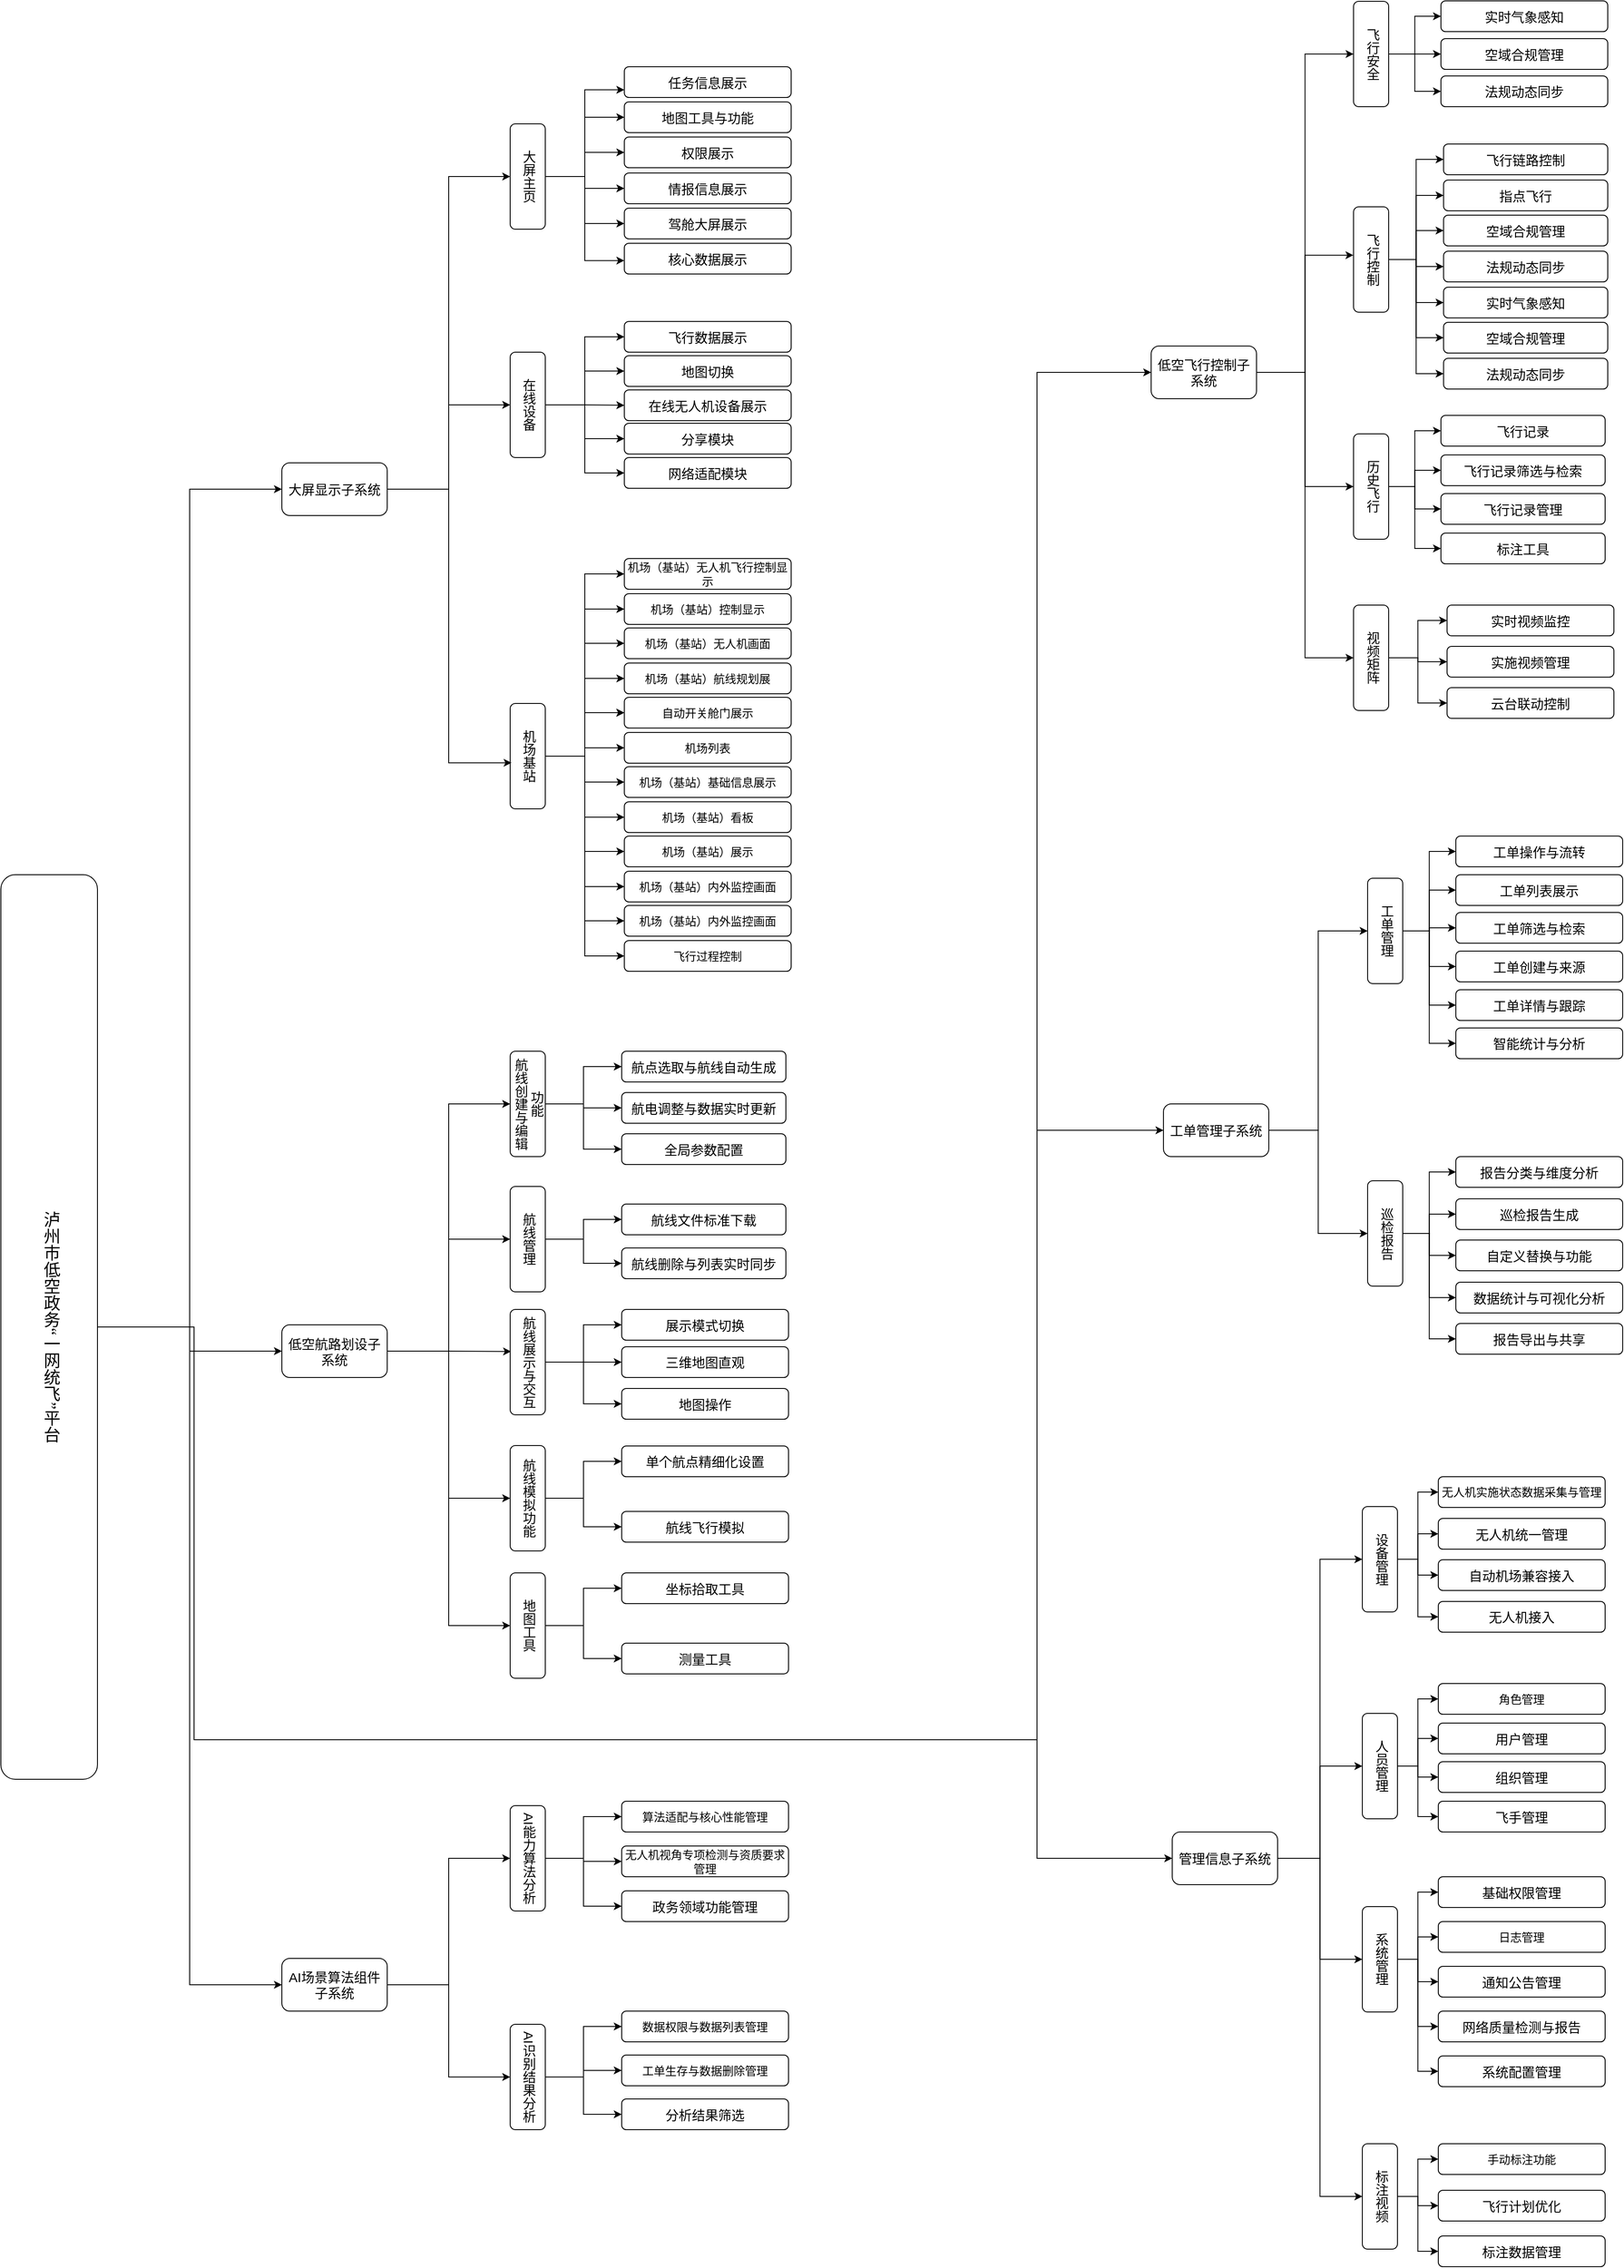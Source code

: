 <mxfile version="28.2.5" pages="2">
  <diagram name="第 1 页" id="KLXsUkDyBYf1RGe1IkaH">
    <mxGraphModel dx="7340" dy="2248" grid="1" gridSize="10" guides="1" tooltips="1" connect="1" arrows="1" fold="1" page="1" pageScale="1" pageWidth="827" pageHeight="1169" math="0" shadow="0">
      <root>
        <mxCell id="0" />
        <mxCell id="1" parent="0" />
        <mxCell id="vtTSiBdJ5yYd73wptbxq-22" style="edgeStyle=orthogonalEdgeStyle;rounded=0;orthogonalLoop=1;jettySize=auto;html=1;entryX=0;entryY=0.5;entryDx=0;entryDy=0;" edge="1" parent="1" source="CcnEAllUlsCNX368QIHx-1" target="CcnEAllUlsCNX368QIHx-6">
          <mxGeometry relative="1" as="geometry" />
        </mxCell>
        <mxCell id="vtTSiBdJ5yYd73wptbxq-24" style="edgeStyle=orthogonalEdgeStyle;rounded=0;orthogonalLoop=1;jettySize=auto;html=1;entryX=0;entryY=0.5;entryDx=0;entryDy=0;" edge="1" parent="1" source="CcnEAllUlsCNX368QIHx-1" target="CcnEAllUlsCNX368QIHx-5">
          <mxGeometry relative="1" as="geometry" />
        </mxCell>
        <mxCell id="vtTSiBdJ5yYd73wptbxq-27" style="edgeStyle=orthogonalEdgeStyle;rounded=0;orthogonalLoop=1;jettySize=auto;html=1;entryX=0;entryY=0.5;entryDx=0;entryDy=0;" edge="1" parent="1" source="CcnEAllUlsCNX368QIHx-1" target="CcnEAllUlsCNX368QIHx-4">
          <mxGeometry relative="1" as="geometry" />
        </mxCell>
        <mxCell id="vtTSiBdJ5yYd73wptbxq-29" style="edgeStyle=orthogonalEdgeStyle;rounded=0;orthogonalLoop=1;jettySize=auto;html=1;exitX=1;exitY=0.5;exitDx=0;exitDy=0;" edge="1" parent="1" source="CcnEAllUlsCNX368QIHx-1" target="CcnEAllUlsCNX368QIHx-9">
          <mxGeometry relative="1" as="geometry">
            <Array as="points">
              <mxPoint x="-2680" y="1670" />
              <mxPoint x="-2680" y="2140" />
              <mxPoint x="-1720" y="2140" />
              <mxPoint x="-1720" y="1446" />
            </Array>
          </mxGeometry>
        </mxCell>
        <mxCell id="vtTSiBdJ5yYd73wptbxq-30" style="edgeStyle=orthogonalEdgeStyle;rounded=0;orthogonalLoop=1;jettySize=auto;html=1;entryX=0;entryY=0.5;entryDx=0;entryDy=0;exitX=1;exitY=0.5;exitDx=0;exitDy=0;" edge="1" parent="1" source="CcnEAllUlsCNX368QIHx-1" target="CcnEAllUlsCNX368QIHx-8">
          <mxGeometry relative="1" as="geometry">
            <Array as="points">
              <mxPoint x="-2680" y="1670" />
              <mxPoint x="-2680" y="2140" />
              <mxPoint x="-1720" y="2140" />
              <mxPoint x="-1720" y="2275" />
            </Array>
          </mxGeometry>
        </mxCell>
        <mxCell id="vtTSiBdJ5yYd73wptbxq-32" style="edgeStyle=orthogonalEdgeStyle;rounded=0;orthogonalLoop=1;jettySize=auto;html=1;entryX=0;entryY=0.5;entryDx=0;entryDy=0;" edge="1" parent="1" source="CcnEAllUlsCNX368QIHx-1" target="CcnEAllUlsCNX368QIHx-10">
          <mxGeometry relative="1" as="geometry">
            <Array as="points">
              <mxPoint x="-2680" y="1670" />
              <mxPoint x="-2680" y="2140" />
              <mxPoint x="-1720" y="2140" />
              <mxPoint x="-1720" y="583" />
            </Array>
          </mxGeometry>
        </mxCell>
        <mxCell id="CcnEAllUlsCNX368QIHx-1" value="&lt;p class=&quot;16&quot; align=&quot;center&quot; style=&quot;line-height: 35pt;&quot;&gt;&lt;span style=&quot;font-family: 方正小标宋简体;&quot;&gt;&lt;font&gt;&lt;font face=&quot;方正小标宋简体&quot;&gt;泸州市低空政务&lt;/font&gt;&lt;font face=&quot;方正小标宋简体&quot;&gt;“一网统飞”平台&lt;/font&gt;&lt;/font&gt;&lt;/span&gt;&lt;span style=&quot;font-family: 方正小标宋简体;&quot;&gt;&lt;/span&gt;&lt;/p&gt;" style="rounded=1;whiteSpace=wrap;html=1;textDirection=vertical-lr;fontSize=19;" parent="1" vertex="1">
          <mxGeometry x="-2900" y="1155" width="110" height="1030" as="geometry" />
        </mxCell>
        <mxCell id="vtTSiBdJ5yYd73wptbxq-3" style="edgeStyle=orthogonalEdgeStyle;rounded=0;orthogonalLoop=1;jettySize=auto;html=1;entryX=0;entryY=0.5;entryDx=0;entryDy=0;" edge="1" parent="1" source="CcnEAllUlsCNX368QIHx-4" target="autR1kdCD4ZM4bkPJIN1-1">
          <mxGeometry relative="1" as="geometry" />
        </mxCell>
        <mxCell id="vtTSiBdJ5yYd73wptbxq-4" style="edgeStyle=orthogonalEdgeStyle;rounded=0;orthogonalLoop=1;jettySize=auto;html=1;entryX=0;entryY=0.5;entryDx=0;entryDy=0;" edge="1" parent="1" source="CcnEAllUlsCNX368QIHx-4" target="autR1kdCD4ZM4bkPJIN1-5">
          <mxGeometry relative="1" as="geometry" />
        </mxCell>
        <mxCell id="vtTSiBdJ5yYd73wptbxq-5" style="edgeStyle=orthogonalEdgeStyle;rounded=0;orthogonalLoop=1;jettySize=auto;html=1;entryX=0;entryY=0.5;entryDx=0;entryDy=0;" edge="1" parent="1" source="CcnEAllUlsCNX368QIHx-4" target="autR1kdCD4ZM4bkPJIN1-4">
          <mxGeometry relative="1" as="geometry" />
        </mxCell>
        <mxCell id="vtTSiBdJ5yYd73wptbxq-7" style="edgeStyle=orthogonalEdgeStyle;rounded=0;orthogonalLoop=1;jettySize=auto;html=1;entryX=0;entryY=0.5;entryDx=0;entryDy=0;" edge="1" parent="1" source="CcnEAllUlsCNX368QIHx-4" target="autR1kdCD4ZM4bkPJIN1-2">
          <mxGeometry relative="1" as="geometry" />
        </mxCell>
        <mxCell id="CcnEAllUlsCNX368QIHx-4" value="低空航路划设子系统" style="rounded=1;whiteSpace=wrap;html=1;fontSize=15;" parent="1" vertex="1">
          <mxGeometry x="-2580" y="1667.5" width="120" height="60" as="geometry" />
        </mxCell>
        <mxCell id="vtTSiBdJ5yYd73wptbxq-25" style="edgeStyle=orthogonalEdgeStyle;rounded=0;orthogonalLoop=1;jettySize=auto;html=1;entryX=0;entryY=0.5;entryDx=0;entryDy=0;" edge="1" parent="1" source="CcnEAllUlsCNX368QIHx-5" target="Ach8vEFusjCiu4SRnwiI-48">
          <mxGeometry relative="1" as="geometry" />
        </mxCell>
        <mxCell id="vtTSiBdJ5yYd73wptbxq-26" style="edgeStyle=orthogonalEdgeStyle;rounded=0;orthogonalLoop=1;jettySize=auto;html=1;entryX=0;entryY=0.5;entryDx=0;entryDy=0;" edge="1" parent="1" source="CcnEAllUlsCNX368QIHx-5" target="Ach8vEFusjCiu4SRnwiI-49">
          <mxGeometry relative="1" as="geometry" />
        </mxCell>
        <mxCell id="CcnEAllUlsCNX368QIHx-5" value="AI场景算法组件子系统" style="rounded=1;whiteSpace=wrap;html=1;fontSize=15;" parent="1" vertex="1">
          <mxGeometry x="-2580" y="2389" width="120" height="60" as="geometry" />
        </mxCell>
        <mxCell id="Ach8vEFusjCiu4SRnwiI-88" style="edgeStyle=orthogonalEdgeStyle;rounded=0;orthogonalLoop=1;jettySize=auto;html=1;entryX=0;entryY=0.5;entryDx=0;entryDy=0;" edge="1" parent="1" source="CcnEAllUlsCNX368QIHx-6" target="CcnEAllUlsCNX368QIHx-11">
          <mxGeometry relative="1" as="geometry" />
        </mxCell>
        <mxCell id="Ach8vEFusjCiu4SRnwiI-89" style="edgeStyle=orthogonalEdgeStyle;rounded=0;orthogonalLoop=1;jettySize=auto;html=1;entryX=0;entryY=0.5;entryDx=0;entryDy=0;" edge="1" parent="1" source="CcnEAllUlsCNX368QIHx-6" target="CcnEAllUlsCNX368QIHx-12">
          <mxGeometry relative="1" as="geometry" />
        </mxCell>
        <mxCell id="CcnEAllUlsCNX368QIHx-6" value="大屏显示子系统" style="rounded=1;whiteSpace=wrap;html=1;fontSize=15;" parent="1" vertex="1">
          <mxGeometry x="-2580" y="686" width="120" height="60" as="geometry" />
        </mxCell>
        <mxCell id="vtTSiBdJ5yYd73wptbxq-37" style="edgeStyle=orthogonalEdgeStyle;rounded=0;orthogonalLoop=1;jettySize=auto;html=1;entryX=0;entryY=0.5;entryDx=0;entryDy=0;" edge="1" parent="1" source="CcnEAllUlsCNX368QIHx-8" target="Ach8vEFusjCiu4SRnwiI-28">
          <mxGeometry relative="1" as="geometry" />
        </mxCell>
        <mxCell id="vtTSiBdJ5yYd73wptbxq-38" style="edgeStyle=orthogonalEdgeStyle;rounded=0;orthogonalLoop=1;jettySize=auto;html=1;entryX=0;entryY=0.5;entryDx=0;entryDy=0;" edge="1" parent="1" source="CcnEAllUlsCNX368QIHx-8" target="Ach8vEFusjCiu4SRnwiI-29">
          <mxGeometry relative="1" as="geometry" />
        </mxCell>
        <mxCell id="vtTSiBdJ5yYd73wptbxq-39" style="edgeStyle=orthogonalEdgeStyle;rounded=0;orthogonalLoop=1;jettySize=auto;html=1;entryX=0;entryY=0.5;entryDx=0;entryDy=0;" edge="1" parent="1" source="CcnEAllUlsCNX368QIHx-8" target="Ach8vEFusjCiu4SRnwiI-30">
          <mxGeometry relative="1" as="geometry" />
        </mxCell>
        <mxCell id="vtTSiBdJ5yYd73wptbxq-40" style="edgeStyle=orthogonalEdgeStyle;rounded=0;orthogonalLoop=1;jettySize=auto;html=1;entryX=0;entryY=0.5;entryDx=0;entryDy=0;" edge="1" parent="1" source="CcnEAllUlsCNX368QIHx-8" target="Ach8vEFusjCiu4SRnwiI-31">
          <mxGeometry relative="1" as="geometry" />
        </mxCell>
        <mxCell id="CcnEAllUlsCNX368QIHx-8" value="管理信息子系统" style="rounded=1;whiteSpace=wrap;html=1;fontSize=15;" parent="1" vertex="1">
          <mxGeometry x="-1566" y="2245" width="120" height="60" as="geometry" />
        </mxCell>
        <mxCell id="vtTSiBdJ5yYd73wptbxq-20" style="edgeStyle=orthogonalEdgeStyle;rounded=0;orthogonalLoop=1;jettySize=auto;html=1;entryX=0;entryY=0.5;entryDx=0;entryDy=0;" edge="1" parent="1" source="CcnEAllUlsCNX368QIHx-9" target="Ach8vEFusjCiu4SRnwiI-15">
          <mxGeometry relative="1" as="geometry" />
        </mxCell>
        <mxCell id="vtTSiBdJ5yYd73wptbxq-21" style="edgeStyle=orthogonalEdgeStyle;rounded=0;orthogonalLoop=1;jettySize=auto;html=1;entryX=0;entryY=0.5;entryDx=0;entryDy=0;" edge="1" parent="1" source="CcnEAllUlsCNX368QIHx-9" target="Ach8vEFusjCiu4SRnwiI-16">
          <mxGeometry relative="1" as="geometry" />
        </mxCell>
        <mxCell id="CcnEAllUlsCNX368QIHx-9" value="工单管理子系统" style="rounded=1;whiteSpace=wrap;html=1;fontSize=15;" parent="1" vertex="1">
          <mxGeometry x="-1576" y="1416" width="120" height="60" as="geometry" />
        </mxCell>
        <mxCell id="vtTSiBdJ5yYd73wptbxq-15" style="edgeStyle=orthogonalEdgeStyle;rounded=0;orthogonalLoop=1;jettySize=auto;html=1;entryX=0;entryY=0.5;entryDx=0;entryDy=0;" edge="1" parent="1" source="CcnEAllUlsCNX368QIHx-10" target="autR1kdCD4ZM4bkPJIN1-9">
          <mxGeometry relative="1" as="geometry" />
        </mxCell>
        <mxCell id="vtTSiBdJ5yYd73wptbxq-16" style="edgeStyle=orthogonalEdgeStyle;rounded=0;orthogonalLoop=1;jettySize=auto;html=1;entryX=0;entryY=0.5;entryDx=0;entryDy=0;" edge="1" parent="1" source="CcnEAllUlsCNX368QIHx-10" target="autR1kdCD4ZM4bkPJIN1-8">
          <mxGeometry relative="1" as="geometry" />
        </mxCell>
        <mxCell id="vtTSiBdJ5yYd73wptbxq-18" style="edgeStyle=orthogonalEdgeStyle;rounded=0;orthogonalLoop=1;jettySize=auto;html=1;entryX=0;entryY=0.5;entryDx=0;entryDy=0;" edge="1" parent="1" source="CcnEAllUlsCNX368QIHx-10" target="autR1kdCD4ZM4bkPJIN1-6">
          <mxGeometry relative="1" as="geometry" />
        </mxCell>
        <mxCell id="CcnEAllUlsCNX368QIHx-10" value="低空飞行控制子系统" style="rounded=1;whiteSpace=wrap;html=1;fontSize=15;" parent="1" vertex="1">
          <mxGeometry x="-1590" y="553" width="120" height="60" as="geometry" />
        </mxCell>
        <mxCell id="Ach8vEFusjCiu4SRnwiI-91" style="edgeStyle=orthogonalEdgeStyle;rounded=0;orthogonalLoop=1;jettySize=auto;html=1;exitX=1;exitY=0.5;exitDx=0;exitDy=0;entryX=0;entryY=0.75;entryDx=0;entryDy=0;" edge="1" parent="1" source="CcnEAllUlsCNX368QIHx-11" target="CcnEAllUlsCNX368QIHx-18">
          <mxGeometry relative="1" as="geometry" />
        </mxCell>
        <mxCell id="vtTSiBdJ5yYd73wptbxq-71" style="edgeStyle=orthogonalEdgeStyle;rounded=0;orthogonalLoop=1;jettySize=auto;html=1;" edge="1" parent="1" source="CcnEAllUlsCNX368QIHx-11" target="CcnEAllUlsCNX368QIHx-19">
          <mxGeometry relative="1" as="geometry" />
        </mxCell>
        <mxCell id="vtTSiBdJ5yYd73wptbxq-72" style="edgeStyle=orthogonalEdgeStyle;rounded=0;orthogonalLoop=1;jettySize=auto;html=1;entryX=0;entryY=0.5;entryDx=0;entryDy=0;" edge="1" parent="1" source="CcnEAllUlsCNX368QIHx-11" target="CcnEAllUlsCNX368QIHx-14">
          <mxGeometry relative="1" as="geometry" />
        </mxCell>
        <mxCell id="vtTSiBdJ5yYd73wptbxq-73" style="edgeStyle=orthogonalEdgeStyle;rounded=0;orthogonalLoop=1;jettySize=auto;html=1;entryX=0;entryY=0.5;entryDx=0;entryDy=0;" edge="1" parent="1" source="CcnEAllUlsCNX368QIHx-11" target="CcnEAllUlsCNX368QIHx-17">
          <mxGeometry relative="1" as="geometry" />
        </mxCell>
        <mxCell id="CcnEAllUlsCNX368QIHx-11" value="大屏主页" style="rounded=1;whiteSpace=wrap;html=1;textDirection=vertical-lr;horizontal=1;fontSize=15;" parent="1" vertex="1">
          <mxGeometry x="-2320" y="300" width="40" height="120" as="geometry" />
        </mxCell>
        <mxCell id="vtTSiBdJ5yYd73wptbxq-9" style="edgeStyle=orthogonalEdgeStyle;rounded=0;orthogonalLoop=1;jettySize=auto;html=1;exitX=1;exitY=0.5;exitDx=0;exitDy=0;" edge="1" parent="1" source="CcnEAllUlsCNX368QIHx-12" target="Ach8vEFusjCiu4SRnwiI-72">
          <mxGeometry relative="1" as="geometry" />
        </mxCell>
        <mxCell id="vtTSiBdJ5yYd73wptbxq-10" style="edgeStyle=orthogonalEdgeStyle;rounded=0;orthogonalLoop=1;jettySize=auto;html=1;entryX=0;entryY=0.5;entryDx=0;entryDy=0;" edge="1" parent="1" source="CcnEAllUlsCNX368QIHx-12" target="Ach8vEFusjCiu4SRnwiI-73">
          <mxGeometry relative="1" as="geometry" />
        </mxCell>
        <mxCell id="vtTSiBdJ5yYd73wptbxq-11" style="edgeStyle=orthogonalEdgeStyle;rounded=0;orthogonalLoop=1;jettySize=auto;html=1;entryX=0;entryY=0.5;entryDx=0;entryDy=0;" edge="1" parent="1" source="CcnEAllUlsCNX368QIHx-12" target="Ach8vEFusjCiu4SRnwiI-75">
          <mxGeometry relative="1" as="geometry" />
        </mxCell>
        <mxCell id="vtTSiBdJ5yYd73wptbxq-12" style="edgeStyle=orthogonalEdgeStyle;rounded=0;orthogonalLoop=1;jettySize=auto;html=1;entryX=0;entryY=0.5;entryDx=0;entryDy=0;" edge="1" parent="1" source="CcnEAllUlsCNX368QIHx-12" target="Ach8vEFusjCiu4SRnwiI-74">
          <mxGeometry relative="1" as="geometry" />
        </mxCell>
        <mxCell id="vtTSiBdJ5yYd73wptbxq-13" style="edgeStyle=orthogonalEdgeStyle;rounded=0;orthogonalLoop=1;jettySize=auto;html=1;entryX=0;entryY=0.5;entryDx=0;entryDy=0;" edge="1" parent="1" source="CcnEAllUlsCNX368QIHx-12" target="Ach8vEFusjCiu4SRnwiI-71">
          <mxGeometry relative="1" as="geometry" />
        </mxCell>
        <mxCell id="CcnEAllUlsCNX368QIHx-12" value="在线设备" style="rounded=1;whiteSpace=wrap;html=1;textDirection=vertical-lr;fontSize=15;" parent="1" vertex="1">
          <mxGeometry x="-2320" y="560" width="40" height="120" as="geometry" />
        </mxCell>
        <mxCell id="vtTSiBdJ5yYd73wptbxq-1" style="edgeStyle=orthogonalEdgeStyle;rounded=0;orthogonalLoop=1;jettySize=auto;html=1;entryX=0;entryY=0.5;entryDx=0;entryDy=0;" edge="1" parent="1" source="CcnEAllUlsCNX368QIHx-13" target="Ach8vEFusjCiu4SRnwiI-87">
          <mxGeometry relative="1" as="geometry" />
        </mxCell>
        <mxCell id="vtTSiBdJ5yYd73wptbxq-2" style="edgeStyle=orthogonalEdgeStyle;rounded=0;orthogonalLoop=1;jettySize=auto;html=1;entryX=0;entryY=0.5;entryDx=0;entryDy=0;" edge="1" parent="1" source="CcnEAllUlsCNX368QIHx-13" target="Ach8vEFusjCiu4SRnwiI-84">
          <mxGeometry relative="1" as="geometry" />
        </mxCell>
        <mxCell id="vtTSiBdJ5yYd73wptbxq-59" style="edgeStyle=orthogonalEdgeStyle;rounded=0;orthogonalLoop=1;jettySize=auto;html=1;entryX=0;entryY=0.5;entryDx=0;entryDy=0;" edge="1" parent="1" source="CcnEAllUlsCNX368QIHx-13" target="Ach8vEFusjCiu4SRnwiI-85">
          <mxGeometry relative="1" as="geometry" />
        </mxCell>
        <mxCell id="vtTSiBdJ5yYd73wptbxq-60" style="edgeStyle=orthogonalEdgeStyle;rounded=0;orthogonalLoop=1;jettySize=auto;html=1;entryX=0;entryY=0.5;entryDx=0;entryDy=0;" edge="1" parent="1" source="CcnEAllUlsCNX368QIHx-13" target="Ach8vEFusjCiu4SRnwiI-82">
          <mxGeometry relative="1" as="geometry" />
        </mxCell>
        <mxCell id="vtTSiBdJ5yYd73wptbxq-61" style="edgeStyle=orthogonalEdgeStyle;rounded=0;orthogonalLoop=1;jettySize=auto;html=1;entryX=0;entryY=0.5;entryDx=0;entryDy=0;" edge="1" parent="1" source="CcnEAllUlsCNX368QIHx-13" target="Ach8vEFusjCiu4SRnwiI-83">
          <mxGeometry relative="1" as="geometry" />
        </mxCell>
        <mxCell id="vtTSiBdJ5yYd73wptbxq-62" style="edgeStyle=orthogonalEdgeStyle;rounded=0;orthogonalLoop=1;jettySize=auto;html=1;entryX=0;entryY=0.5;entryDx=0;entryDy=0;" edge="1" parent="1" source="CcnEAllUlsCNX368QIHx-13" target="Ach8vEFusjCiu4SRnwiI-86">
          <mxGeometry relative="1" as="geometry" />
        </mxCell>
        <mxCell id="vtTSiBdJ5yYd73wptbxq-63" style="edgeStyle=orthogonalEdgeStyle;rounded=0;orthogonalLoop=1;jettySize=auto;html=1;entryX=0;entryY=0.5;entryDx=0;entryDy=0;" edge="1" parent="1" source="CcnEAllUlsCNX368QIHx-13" target="Ach8vEFusjCiu4SRnwiI-78">
          <mxGeometry relative="1" as="geometry" />
        </mxCell>
        <mxCell id="vtTSiBdJ5yYd73wptbxq-64" style="edgeStyle=orthogonalEdgeStyle;rounded=0;orthogonalLoop=1;jettySize=auto;html=1;entryX=0;entryY=0.5;entryDx=0;entryDy=0;" edge="1" parent="1" source="CcnEAllUlsCNX368QIHx-13" target="Ach8vEFusjCiu4SRnwiI-79">
          <mxGeometry relative="1" as="geometry" />
        </mxCell>
        <mxCell id="vtTSiBdJ5yYd73wptbxq-65" style="edgeStyle=orthogonalEdgeStyle;rounded=0;orthogonalLoop=1;jettySize=auto;html=1;entryX=0;entryY=0.5;entryDx=0;entryDy=0;" edge="1" parent="1" source="CcnEAllUlsCNX368QIHx-13" target="Ach8vEFusjCiu4SRnwiI-76">
          <mxGeometry relative="1" as="geometry" />
        </mxCell>
        <mxCell id="vtTSiBdJ5yYd73wptbxq-66" style="edgeStyle=orthogonalEdgeStyle;rounded=0;orthogonalLoop=1;jettySize=auto;html=1;entryX=0;entryY=0.5;entryDx=0;entryDy=0;" edge="1" parent="1" source="CcnEAllUlsCNX368QIHx-13" target="Ach8vEFusjCiu4SRnwiI-77">
          <mxGeometry relative="1" as="geometry" />
        </mxCell>
        <mxCell id="vtTSiBdJ5yYd73wptbxq-67" value="" style="edgeStyle=orthogonalEdgeStyle;rounded=0;orthogonalLoop=1;jettySize=auto;html=1;" edge="1" parent="1" source="CcnEAllUlsCNX368QIHx-13" target="Ach8vEFusjCiu4SRnwiI-86">
          <mxGeometry relative="1" as="geometry" />
        </mxCell>
        <mxCell id="vtTSiBdJ5yYd73wptbxq-68" style="edgeStyle=orthogonalEdgeStyle;rounded=0;orthogonalLoop=1;jettySize=auto;html=1;entryX=0;entryY=0.5;entryDx=0;entryDy=0;" edge="1" parent="1" source="CcnEAllUlsCNX368QIHx-13" target="Ach8vEFusjCiu4SRnwiI-81">
          <mxGeometry relative="1" as="geometry" />
        </mxCell>
        <mxCell id="vtTSiBdJ5yYd73wptbxq-70" style="edgeStyle=orthogonalEdgeStyle;rounded=0;orthogonalLoop=1;jettySize=auto;html=1;entryX=0;entryY=0.5;entryDx=0;entryDy=0;" edge="1" parent="1" source="CcnEAllUlsCNX368QIHx-13" target="Ach8vEFusjCiu4SRnwiI-80">
          <mxGeometry relative="1" as="geometry" />
        </mxCell>
        <mxCell id="CcnEAllUlsCNX368QIHx-13" value="机场基站" style="rounded=1;whiteSpace=wrap;html=1;textDirection=vertical-lr;fontSize=15;" parent="1" vertex="1">
          <mxGeometry x="-2320" y="960" width="40" height="120" as="geometry" />
        </mxCell>
        <mxCell id="CcnEAllUlsCNX368QIHx-14" value="权限展示" style="rounded=1;whiteSpace=wrap;html=1;horizontal=1;fontSize=15;" parent="1" vertex="1">
          <mxGeometry x="-2190" y="315" width="190" height="35" as="geometry" />
        </mxCell>
        <mxCell id="CcnEAllUlsCNX368QIHx-17" value="情报信息展示" style="rounded=1;whiteSpace=wrap;html=1;horizontal=1;fontSize=15;" parent="1" vertex="1">
          <mxGeometry x="-2190" y="356" width="190" height="35" as="geometry" />
        </mxCell>
        <mxCell id="CcnEAllUlsCNX368QIHx-18" value="任务信息展示" style="rounded=1;whiteSpace=wrap;html=1;horizontal=1;fontSize=15;" parent="1" vertex="1">
          <mxGeometry x="-2190" y="235" width="190" height="35" as="geometry" />
        </mxCell>
        <mxCell id="CcnEAllUlsCNX368QIHx-19" value="地图工具与功能" style="rounded=1;whiteSpace=wrap;html=1;horizontal=1;fontSize=15;" parent="1" vertex="1">
          <mxGeometry x="-2190" y="275" width="190" height="35" as="geometry" />
        </mxCell>
        <mxCell id="vtTSiBdJ5yYd73wptbxq-56" style="edgeStyle=orthogonalEdgeStyle;rounded=0;orthogonalLoop=1;jettySize=auto;html=1;entryX=0;entryY=0.5;entryDx=0;entryDy=0;" edge="1" parent="1" source="autR1kdCD4ZM4bkPJIN1-1" target="Ach8vEFusjCiu4SRnwiI-57">
          <mxGeometry relative="1" as="geometry" />
        </mxCell>
        <mxCell id="vtTSiBdJ5yYd73wptbxq-57" style="edgeStyle=orthogonalEdgeStyle;rounded=0;orthogonalLoop=1;jettySize=auto;html=1;entryX=0;entryY=0.5;entryDx=0;entryDy=0;" edge="1" parent="1" source="autR1kdCD4ZM4bkPJIN1-1" target="Ach8vEFusjCiu4SRnwiI-58">
          <mxGeometry relative="1" as="geometry" />
        </mxCell>
        <mxCell id="vtTSiBdJ5yYd73wptbxq-58" style="edgeStyle=orthogonalEdgeStyle;rounded=0;orthogonalLoop=1;jettySize=auto;html=1;" edge="1" parent="1" source="autR1kdCD4ZM4bkPJIN1-1" target="Ach8vEFusjCiu4SRnwiI-59">
          <mxGeometry relative="1" as="geometry" />
        </mxCell>
        <mxCell id="autR1kdCD4ZM4bkPJIN1-1" value="&lt;div data-page-id=&quot;Kqzgdmb4HoMSGUxfPz7cehnGnnb&quot; data-lark-html-role=&quot;root&quot; data-docx-has-block-data=&quot;false&quot;&gt;&lt;div class=&quot;old-record-id-Po8LdLrbCozgtJx34FqcgGBYnCf&quot;&gt;航线创建与编辑功能&lt;/div&gt;&lt;/div&gt;&lt;span data-lark-record-data=&quot;{&amp;quot;rootId&amp;quot;:&amp;quot;Kqzgdmb4HoMSGUxfPz7cehnGnnb&amp;quot;,&amp;quot;text&amp;quot;:{&amp;quot;initialAttributedTexts&amp;quot;:{&amp;quot;text&amp;quot;:{&amp;quot;0&amp;quot;:&amp;quot;航线创建与编辑功能&amp;quot;},&amp;quot;attribs&amp;quot;:{&amp;quot;0&amp;quot;:&amp;quot;*0*1+9&amp;quot;}},&amp;quot;apool&amp;quot;:{&amp;quot;numToAttrib&amp;quot;:{&amp;quot;0&amp;quot;:[&amp;quot;author&amp;quot;,&amp;quot;7065221839563358211&amp;quot;],&amp;quot;1&amp;quot;:[&amp;quot;bold&amp;quot;,&amp;quot;true&amp;quot;]},&amp;quot;nextNum&amp;quot;:2}},&amp;quot;type&amp;quot;:&amp;quot;text&amp;quot;,&amp;quot;referenceRecordMap&amp;quot;:{},&amp;quot;extra&amp;quot;:{&amp;quot;channel&amp;quot;:&amp;quot;saas&amp;quot;,&amp;quot;isEqualBlockSelection&amp;quot;:false,&amp;quot;pasteRandomId&amp;quot;:&amp;quot;1cc6d812-0947-45a8-a9b1-f2f0e86f2138&amp;quot;,&amp;quot;mention_page_title&amp;quot;:{},&amp;quot;external_mention_url&amp;quot;:{}},&amp;quot;isKeepQuoteContainer&amp;quot;:false,&amp;quot;isFromCode&amp;quot;:false,&amp;quot;selection&amp;quot;:[{&amp;quot;id&amp;quot;:120,&amp;quot;type&amp;quot;:&amp;quot;text&amp;quot;,&amp;quot;selection&amp;quot;:{&amp;quot;start&amp;quot;:2,&amp;quot;end&amp;quot;:11},&amp;quot;recordId&amp;quot;:&amp;quot;Po8LdLrbCozgtJx34FqcgGBYnCf&amp;quot;}],&amp;quot;payloadMap&amp;quot;:{},&amp;quot;isCut&amp;quot;:false}&quot; data-lark-record-format=&quot;docx/text&quot; class=&quot;lark-record-clipboard&quot;&gt;&lt;/span&gt;" style="rounded=1;whiteSpace=wrap;html=1;textDirection=vertical-lr;horizontal=1;fontStyle=0;align=center;verticalAlign=middle;fontSize=15;" parent="1" vertex="1">
          <mxGeometry x="-2320" y="1356" width="40" height="120" as="geometry" />
        </mxCell>
        <mxCell id="vtTSiBdJ5yYd73wptbxq-54" style="edgeStyle=orthogonalEdgeStyle;rounded=0;orthogonalLoop=1;jettySize=auto;html=1;entryX=0;entryY=0.5;entryDx=0;entryDy=0;" edge="1" parent="1" source="autR1kdCD4ZM4bkPJIN1-2" target="Ach8vEFusjCiu4SRnwiI-60">
          <mxGeometry relative="1" as="geometry" />
        </mxCell>
        <mxCell id="vtTSiBdJ5yYd73wptbxq-55" style="edgeStyle=orthogonalEdgeStyle;rounded=0;orthogonalLoop=1;jettySize=auto;html=1;entryX=0;entryY=0.5;entryDx=0;entryDy=0;" edge="1" parent="1" source="autR1kdCD4ZM4bkPJIN1-2" target="Ach8vEFusjCiu4SRnwiI-61">
          <mxGeometry relative="1" as="geometry" />
        </mxCell>
        <mxCell id="autR1kdCD4ZM4bkPJIN1-2" value="&lt;div data-page-id=&quot;Kqzgdmb4HoMSGUxfPz7cehnGnnb&quot; data-lark-html-role=&quot;root&quot; data-docx-has-block-data=&quot;false&quot;&gt;&lt;div class=&quot;old-record-id-TfkDdrhNBo0OolxgG6KcHpkzn7e&quot;&gt;航线管理&lt;/div&gt;&lt;/div&gt;&lt;span data-lark-record-data=&quot;{&amp;quot;rootId&amp;quot;:&amp;quot;Kqzgdmb4HoMSGUxfPz7cehnGnnb&amp;quot;,&amp;quot;text&amp;quot;:{&amp;quot;initialAttributedTexts&amp;quot;:{&amp;quot;text&amp;quot;:{&amp;quot;0&amp;quot;:&amp;quot;航线管理&amp;quot;},&amp;quot;attribs&amp;quot;:{&amp;quot;0&amp;quot;:&amp;quot;*0*1+4&amp;quot;}},&amp;quot;apool&amp;quot;:{&amp;quot;numToAttrib&amp;quot;:{&amp;quot;0&amp;quot;:[&amp;quot;author&amp;quot;,&amp;quot;7065221839563358211&amp;quot;],&amp;quot;1&amp;quot;:[&amp;quot;bold&amp;quot;,&amp;quot;true&amp;quot;]},&amp;quot;nextNum&amp;quot;:2}},&amp;quot;type&amp;quot;:&amp;quot;text&amp;quot;,&amp;quot;referenceRecordMap&amp;quot;:{},&amp;quot;extra&amp;quot;:{&amp;quot;channel&amp;quot;:&amp;quot;saas&amp;quot;,&amp;quot;isEqualBlockSelection&amp;quot;:false,&amp;quot;pasteRandomId&amp;quot;:&amp;quot;c4b3756e-fced-46c2-a57d-2c074daa4cf0&amp;quot;,&amp;quot;mention_page_title&amp;quot;:{},&amp;quot;external_mention_url&amp;quot;:{}},&amp;quot;isKeepQuoteContainer&amp;quot;:false,&amp;quot;isFromCode&amp;quot;:false,&amp;quot;selection&amp;quot;:[{&amp;quot;id&amp;quot;:124,&amp;quot;type&amp;quot;:&amp;quot;text&amp;quot;,&amp;quot;selection&amp;quot;:{&amp;quot;start&amp;quot;:2,&amp;quot;end&amp;quot;:6},&amp;quot;recordId&amp;quot;:&amp;quot;TfkDdrhNBo0OolxgG6KcHpkzn7e&amp;quot;}],&amp;quot;payloadMap&amp;quot;:{},&amp;quot;isCut&amp;quot;:false}&quot; data-lark-record-format=&quot;docx/text&quot; class=&quot;lark-record-clipboard&quot;&gt;&lt;/span&gt;" style="rounded=1;whiteSpace=wrap;html=1;textDirection=vertical-lr;fontStyle=0;align=center;verticalAlign=middle;fontSize=15;" parent="1" vertex="1">
          <mxGeometry x="-2320" y="1510" width="40" height="120" as="geometry" />
        </mxCell>
        <mxCell id="vtTSiBdJ5yYd73wptbxq-51" style="edgeStyle=orthogonalEdgeStyle;rounded=0;orthogonalLoop=1;jettySize=auto;html=1;" edge="1" parent="1" source="autR1kdCD4ZM4bkPJIN1-3" target="Ach8vEFusjCiu4SRnwiI-62">
          <mxGeometry relative="1" as="geometry" />
        </mxCell>
        <mxCell id="vtTSiBdJ5yYd73wptbxq-52" style="edgeStyle=orthogonalEdgeStyle;rounded=0;orthogonalLoop=1;jettySize=auto;html=1;entryX=0;entryY=0.5;entryDx=0;entryDy=0;" edge="1" parent="1" source="autR1kdCD4ZM4bkPJIN1-3" target="Ach8vEFusjCiu4SRnwiI-63">
          <mxGeometry relative="1" as="geometry" />
        </mxCell>
        <mxCell id="vtTSiBdJ5yYd73wptbxq-53" style="edgeStyle=orthogonalEdgeStyle;rounded=0;orthogonalLoop=1;jettySize=auto;html=1;" edge="1" parent="1" source="autR1kdCD4ZM4bkPJIN1-3" target="Ach8vEFusjCiu4SRnwiI-64">
          <mxGeometry relative="1" as="geometry" />
        </mxCell>
        <mxCell id="autR1kdCD4ZM4bkPJIN1-3" value="&lt;div data-page-id=&quot;Kqzgdmb4HoMSGUxfPz7cehnGnnb&quot; data-lark-html-role=&quot;root&quot; data-docx-has-block-data=&quot;false&quot;&gt;&lt;div class=&quot;old-record-id-TAzedYTR2oLAXGxL9yZcuPr9nnh&quot;&gt;航线展示与交互&lt;/div&gt;&lt;/div&gt;&lt;span data-lark-record-data=&quot;{&amp;quot;rootId&amp;quot;:&amp;quot;Kqzgdmb4HoMSGUxfPz7cehnGnnb&amp;quot;,&amp;quot;text&amp;quot;:{&amp;quot;initialAttributedTexts&amp;quot;:{&amp;quot;text&amp;quot;:{&amp;quot;0&amp;quot;:&amp;quot;航线展示与交互&amp;quot;},&amp;quot;attribs&amp;quot;:{&amp;quot;0&amp;quot;:&amp;quot;*0*1+7&amp;quot;}},&amp;quot;apool&amp;quot;:{&amp;quot;numToAttrib&amp;quot;:{&amp;quot;0&amp;quot;:[&amp;quot;author&amp;quot;,&amp;quot;7065221839563358211&amp;quot;],&amp;quot;1&amp;quot;:[&amp;quot;bold&amp;quot;,&amp;quot;true&amp;quot;]},&amp;quot;nextNum&amp;quot;:2}},&amp;quot;type&amp;quot;:&amp;quot;text&amp;quot;,&amp;quot;referenceRecordMap&amp;quot;:{},&amp;quot;extra&amp;quot;:{&amp;quot;channel&amp;quot;:&amp;quot;saas&amp;quot;,&amp;quot;isEqualBlockSelection&amp;quot;:false,&amp;quot;pasteRandomId&amp;quot;:&amp;quot;98eb259d-1737-4a3c-9f6b-d7a9e5ee8864&amp;quot;,&amp;quot;mention_page_title&amp;quot;:{},&amp;quot;external_mention_url&amp;quot;:{}},&amp;quot;isKeepQuoteContainer&amp;quot;:false,&amp;quot;isFromCode&amp;quot;:false,&amp;quot;selection&amp;quot;:[{&amp;quot;id&amp;quot;:127,&amp;quot;type&amp;quot;:&amp;quot;text&amp;quot;,&amp;quot;selection&amp;quot;:{&amp;quot;start&amp;quot;:2,&amp;quot;end&amp;quot;:9},&amp;quot;recordId&amp;quot;:&amp;quot;TAzedYTR2oLAXGxL9yZcuPr9nnh&amp;quot;}],&amp;quot;payloadMap&amp;quot;:{},&amp;quot;isCut&amp;quot;:false}&quot; data-lark-record-format=&quot;docx/text&quot; class=&quot;lark-record-clipboard&quot;&gt;&lt;/span&gt;" style="rounded=1;whiteSpace=wrap;html=1;textDirection=vertical-lr;fontStyle=0;align=center;verticalAlign=middle;fontSize=15;" parent="1" vertex="1">
          <mxGeometry x="-2320" y="1650" width="40" height="120" as="geometry" />
        </mxCell>
        <mxCell id="vtTSiBdJ5yYd73wptbxq-49" style="edgeStyle=orthogonalEdgeStyle;rounded=0;orthogonalLoop=1;jettySize=auto;html=1;entryX=0;entryY=0.5;entryDx=0;entryDy=0;" edge="1" parent="1" source="autR1kdCD4ZM4bkPJIN1-4" target="Ach8vEFusjCiu4SRnwiI-65">
          <mxGeometry relative="1" as="geometry" />
        </mxCell>
        <mxCell id="vtTSiBdJ5yYd73wptbxq-50" style="edgeStyle=orthogonalEdgeStyle;rounded=0;orthogonalLoop=1;jettySize=auto;html=1;entryX=0;entryY=0.5;entryDx=0;entryDy=0;" edge="1" parent="1" source="autR1kdCD4ZM4bkPJIN1-4" target="Ach8vEFusjCiu4SRnwiI-66">
          <mxGeometry relative="1" as="geometry" />
        </mxCell>
        <mxCell id="autR1kdCD4ZM4bkPJIN1-4" value="&lt;div data-page-id=&quot;Kqzgdmb4HoMSGUxfPz7cehnGnnb&quot; data-lark-html-role=&quot;root&quot; data-docx-has-block-data=&quot;false&quot;&gt;&lt;div class=&quot;old-record-id-TAzedYTR2oLAXGxL9yZcuPr9nnh&quot;&gt;航线模拟功能&lt;/div&gt;&lt;/div&gt;&lt;span data-lark-record-data=&quot;{&amp;quot;rootId&amp;quot;:&amp;quot;Kqzgdmb4HoMSGUxfPz7cehnGnnb&amp;quot;,&amp;quot;text&amp;quot;:{&amp;quot;initialAttributedTexts&amp;quot;:{&amp;quot;text&amp;quot;:{&amp;quot;0&amp;quot;:&amp;quot;航线展示与交互&amp;quot;},&amp;quot;attribs&amp;quot;:{&amp;quot;0&amp;quot;:&amp;quot;*0*1+7&amp;quot;}},&amp;quot;apool&amp;quot;:{&amp;quot;numToAttrib&amp;quot;:{&amp;quot;0&amp;quot;:[&amp;quot;author&amp;quot;,&amp;quot;7065221839563358211&amp;quot;],&amp;quot;1&amp;quot;:[&amp;quot;bold&amp;quot;,&amp;quot;true&amp;quot;]},&amp;quot;nextNum&amp;quot;:2}},&amp;quot;type&amp;quot;:&amp;quot;text&amp;quot;,&amp;quot;referenceRecordMap&amp;quot;:{},&amp;quot;extra&amp;quot;:{&amp;quot;channel&amp;quot;:&amp;quot;saas&amp;quot;,&amp;quot;isEqualBlockSelection&amp;quot;:false,&amp;quot;pasteRandomId&amp;quot;:&amp;quot;98eb259d-1737-4a3c-9f6b-d7a9e5ee8864&amp;quot;,&amp;quot;mention_page_title&amp;quot;:{},&amp;quot;external_mention_url&amp;quot;:{}},&amp;quot;isKeepQuoteContainer&amp;quot;:false,&amp;quot;isFromCode&amp;quot;:false,&amp;quot;selection&amp;quot;:[{&amp;quot;id&amp;quot;:127,&amp;quot;type&amp;quot;:&amp;quot;text&amp;quot;,&amp;quot;selection&amp;quot;:{&amp;quot;start&amp;quot;:2,&amp;quot;end&amp;quot;:9},&amp;quot;recordId&amp;quot;:&amp;quot;TAzedYTR2oLAXGxL9yZcuPr9nnh&amp;quot;}],&amp;quot;payloadMap&amp;quot;:{},&amp;quot;isCut&amp;quot;:false}&quot; data-lark-record-format=&quot;docx/text&quot; class=&quot;lark-record-clipboard&quot;&gt;&lt;/span&gt;" style="rounded=1;whiteSpace=wrap;html=1;textDirection=vertical-lr;fontStyle=0;align=center;verticalAlign=middle;fontSize=15;" parent="1" vertex="1">
          <mxGeometry x="-2320" y="1805" width="40" height="120" as="geometry" />
        </mxCell>
        <mxCell id="vtTSiBdJ5yYd73wptbxq-47" style="edgeStyle=orthogonalEdgeStyle;rounded=0;orthogonalLoop=1;jettySize=auto;html=1;" edge="1" parent="1" source="autR1kdCD4ZM4bkPJIN1-5" target="Ach8vEFusjCiu4SRnwiI-67">
          <mxGeometry relative="1" as="geometry" />
        </mxCell>
        <mxCell id="vtTSiBdJ5yYd73wptbxq-48" style="edgeStyle=orthogonalEdgeStyle;rounded=0;orthogonalLoop=1;jettySize=auto;html=1;entryX=0;entryY=0.5;entryDx=0;entryDy=0;" edge="1" parent="1" source="autR1kdCD4ZM4bkPJIN1-5" target="Ach8vEFusjCiu4SRnwiI-68">
          <mxGeometry relative="1" as="geometry" />
        </mxCell>
        <mxCell id="autR1kdCD4ZM4bkPJIN1-5" value="&lt;div data-page-id=&quot;Kqzgdmb4HoMSGUxfPz7cehnGnnb&quot; data-lark-html-role=&quot;root&quot; data-docx-has-block-data=&quot;false&quot;&gt;&lt;div class=&quot;old-record-id-TfkDdrhNBo0OolxgG6KcHpkzn7e&quot;&gt;地图工具&lt;/div&gt;&lt;/div&gt;&lt;span data-lark-record-data=&quot;{&amp;quot;rootId&amp;quot;:&amp;quot;Kqzgdmb4HoMSGUxfPz7cehnGnnb&amp;quot;,&amp;quot;text&amp;quot;:{&amp;quot;initialAttributedTexts&amp;quot;:{&amp;quot;text&amp;quot;:{&amp;quot;0&amp;quot;:&amp;quot;航线管理&amp;quot;},&amp;quot;attribs&amp;quot;:{&amp;quot;0&amp;quot;:&amp;quot;*0*1+4&amp;quot;}},&amp;quot;apool&amp;quot;:{&amp;quot;numToAttrib&amp;quot;:{&amp;quot;0&amp;quot;:[&amp;quot;author&amp;quot;,&amp;quot;7065221839563358211&amp;quot;],&amp;quot;1&amp;quot;:[&amp;quot;bold&amp;quot;,&amp;quot;true&amp;quot;]},&amp;quot;nextNum&amp;quot;:2}},&amp;quot;type&amp;quot;:&amp;quot;text&amp;quot;,&amp;quot;referenceRecordMap&amp;quot;:{},&amp;quot;extra&amp;quot;:{&amp;quot;channel&amp;quot;:&amp;quot;saas&amp;quot;,&amp;quot;isEqualBlockSelection&amp;quot;:false,&amp;quot;pasteRandomId&amp;quot;:&amp;quot;c4b3756e-fced-46c2-a57d-2c074daa4cf0&amp;quot;,&amp;quot;mention_page_title&amp;quot;:{},&amp;quot;external_mention_url&amp;quot;:{}},&amp;quot;isKeepQuoteContainer&amp;quot;:false,&amp;quot;isFromCode&amp;quot;:false,&amp;quot;selection&amp;quot;:[{&amp;quot;id&amp;quot;:124,&amp;quot;type&amp;quot;:&amp;quot;text&amp;quot;,&amp;quot;selection&amp;quot;:{&amp;quot;start&amp;quot;:2,&amp;quot;end&amp;quot;:6},&amp;quot;recordId&amp;quot;:&amp;quot;TfkDdrhNBo0OolxgG6KcHpkzn7e&amp;quot;}],&amp;quot;payloadMap&amp;quot;:{},&amp;quot;isCut&amp;quot;:false}&quot; data-lark-record-format=&quot;docx/text&quot; class=&quot;lark-record-clipboard&quot;&gt;&lt;/span&gt;" style="rounded=1;whiteSpace=wrap;html=1;textDirection=vertical-lr;fontStyle=0;align=center;verticalAlign=middle;fontSize=15;" parent="1" vertex="1">
          <mxGeometry x="-2320" y="1950" width="40" height="120" as="geometry" />
        </mxCell>
        <mxCell id="vtTSiBdJ5yYd73wptbxq-77" style="edgeStyle=orthogonalEdgeStyle;rounded=0;orthogonalLoop=1;jettySize=auto;html=1;entryX=0;entryY=0.5;entryDx=0;entryDy=0;" edge="1" parent="1" source="autR1kdCD4ZM4bkPJIN1-6" target="autR1kdCD4ZM4bkPJIN1-11">
          <mxGeometry relative="1" as="geometry" />
        </mxCell>
        <mxCell id="vtTSiBdJ5yYd73wptbxq-78" style="edgeStyle=orthogonalEdgeStyle;rounded=0;orthogonalLoop=1;jettySize=auto;html=1;entryX=0;entryY=0.5;entryDx=0;entryDy=0;" edge="1" parent="1" source="autR1kdCD4ZM4bkPJIN1-6" target="autR1kdCD4ZM4bkPJIN1-12">
          <mxGeometry relative="1" as="geometry" />
        </mxCell>
        <mxCell id="vtTSiBdJ5yYd73wptbxq-79" style="edgeStyle=orthogonalEdgeStyle;rounded=0;orthogonalLoop=1;jettySize=auto;html=1;entryX=0;entryY=0.5;entryDx=0;entryDy=0;" edge="1" parent="1" source="autR1kdCD4ZM4bkPJIN1-6" target="autR1kdCD4ZM4bkPJIN1-13">
          <mxGeometry relative="1" as="geometry" />
        </mxCell>
        <mxCell id="autR1kdCD4ZM4bkPJIN1-6" value="&lt;div data-page-id=&quot;Kqzgdmb4HoMSGUxfPz7cehnGnnb&quot; data-lark-html-role=&quot;root&quot; data-docx-has-block-data=&quot;false&quot;&gt;&lt;div class=&quot;old-record-id-Po8LdLrbCozgtJx34FqcgGBYnCf&quot;&gt;飞行安全&lt;/div&gt;&lt;/div&gt;&lt;span data-lark-record-data=&quot;{&amp;quot;rootId&amp;quot;:&amp;quot;Kqzgdmb4HoMSGUxfPz7cehnGnnb&amp;quot;,&amp;quot;text&amp;quot;:{&amp;quot;initialAttributedTexts&amp;quot;:{&amp;quot;text&amp;quot;:{&amp;quot;0&amp;quot;:&amp;quot;航线创建与编辑功能&amp;quot;},&amp;quot;attribs&amp;quot;:{&amp;quot;0&amp;quot;:&amp;quot;*0*1+9&amp;quot;}},&amp;quot;apool&amp;quot;:{&amp;quot;numToAttrib&amp;quot;:{&amp;quot;0&amp;quot;:[&amp;quot;author&amp;quot;,&amp;quot;7065221839563358211&amp;quot;],&amp;quot;1&amp;quot;:[&amp;quot;bold&amp;quot;,&amp;quot;true&amp;quot;]},&amp;quot;nextNum&amp;quot;:2}},&amp;quot;type&amp;quot;:&amp;quot;text&amp;quot;,&amp;quot;referenceRecordMap&amp;quot;:{},&amp;quot;extra&amp;quot;:{&amp;quot;channel&amp;quot;:&amp;quot;saas&amp;quot;,&amp;quot;isEqualBlockSelection&amp;quot;:false,&amp;quot;pasteRandomId&amp;quot;:&amp;quot;1cc6d812-0947-45a8-a9b1-f2f0e86f2138&amp;quot;,&amp;quot;mention_page_title&amp;quot;:{},&amp;quot;external_mention_url&amp;quot;:{}},&amp;quot;isKeepQuoteContainer&amp;quot;:false,&amp;quot;isFromCode&amp;quot;:false,&amp;quot;selection&amp;quot;:[{&amp;quot;id&amp;quot;:120,&amp;quot;type&amp;quot;:&amp;quot;text&amp;quot;,&amp;quot;selection&amp;quot;:{&amp;quot;start&amp;quot;:2,&amp;quot;end&amp;quot;:11},&amp;quot;recordId&amp;quot;:&amp;quot;Po8LdLrbCozgtJx34FqcgGBYnCf&amp;quot;}],&amp;quot;payloadMap&amp;quot;:{},&amp;quot;isCut&amp;quot;:false}&quot; data-lark-record-format=&quot;docx/text&quot; class=&quot;lark-record-clipboard&quot;&gt;&lt;/span&gt;" style="rounded=1;whiteSpace=wrap;html=1;textDirection=vertical-lr;horizontal=1;fontStyle=0;align=center;verticalAlign=middle;fontSize=15;" parent="1" vertex="1">
          <mxGeometry x="-1359.5" y="160.5" width="40" height="120" as="geometry" />
        </mxCell>
        <mxCell id="vtTSiBdJ5yYd73wptbxq-80" style="edgeStyle=orthogonalEdgeStyle;rounded=0;orthogonalLoop=1;jettySize=auto;html=1;entryX=0;entryY=0.5;entryDx=0;entryDy=0;" edge="1" parent="1" source="autR1kdCD4ZM4bkPJIN1-7" target="autR1kdCD4ZM4bkPJIN1-14">
          <mxGeometry relative="1" as="geometry" />
        </mxCell>
        <mxCell id="vtTSiBdJ5yYd73wptbxq-81" style="edgeStyle=orthogonalEdgeStyle;rounded=0;orthogonalLoop=1;jettySize=auto;html=1;entryX=0;entryY=0.5;entryDx=0;entryDy=0;" edge="1" parent="1" source="autR1kdCD4ZM4bkPJIN1-7" target="autR1kdCD4ZM4bkPJIN1-15">
          <mxGeometry relative="1" as="geometry" />
        </mxCell>
        <mxCell id="vtTSiBdJ5yYd73wptbxq-82" style="edgeStyle=orthogonalEdgeStyle;rounded=0;orthogonalLoop=1;jettySize=auto;html=1;entryX=0;entryY=0.5;entryDx=0;entryDy=0;" edge="1" parent="1" source="autR1kdCD4ZM4bkPJIN1-7" target="autR1kdCD4ZM4bkPJIN1-16">
          <mxGeometry relative="1" as="geometry" />
        </mxCell>
        <mxCell id="vtTSiBdJ5yYd73wptbxq-83" style="edgeStyle=orthogonalEdgeStyle;rounded=0;orthogonalLoop=1;jettySize=auto;html=1;entryX=0;entryY=0.5;entryDx=0;entryDy=0;" edge="1" parent="1" source="autR1kdCD4ZM4bkPJIN1-7" target="autR1kdCD4ZM4bkPJIN1-17">
          <mxGeometry relative="1" as="geometry" />
        </mxCell>
        <mxCell id="vtTSiBdJ5yYd73wptbxq-84" style="edgeStyle=orthogonalEdgeStyle;rounded=0;orthogonalLoop=1;jettySize=auto;html=1;" edge="1" parent="1" source="autR1kdCD4ZM4bkPJIN1-7" target="autR1kdCD4ZM4bkPJIN1-18">
          <mxGeometry relative="1" as="geometry" />
        </mxCell>
        <mxCell id="vtTSiBdJ5yYd73wptbxq-85" style="edgeStyle=orthogonalEdgeStyle;rounded=0;orthogonalLoop=1;jettySize=auto;html=1;entryX=0;entryY=0.5;entryDx=0;entryDy=0;" edge="1" parent="1" source="autR1kdCD4ZM4bkPJIN1-7" target="autR1kdCD4ZM4bkPJIN1-19">
          <mxGeometry relative="1" as="geometry" />
        </mxCell>
        <mxCell id="vtTSiBdJ5yYd73wptbxq-86" style="edgeStyle=orthogonalEdgeStyle;rounded=0;orthogonalLoop=1;jettySize=auto;html=1;entryX=0;entryY=0.5;entryDx=0;entryDy=0;" edge="1" parent="1" source="autR1kdCD4ZM4bkPJIN1-7" target="autR1kdCD4ZM4bkPJIN1-20">
          <mxGeometry relative="1" as="geometry" />
        </mxCell>
        <mxCell id="autR1kdCD4ZM4bkPJIN1-7" value="&lt;div data-page-id=&quot;Kqzgdmb4HoMSGUxfPz7cehnGnnb&quot; data-lark-html-role=&quot;root&quot; data-docx-has-block-data=&quot;false&quot;&gt;&lt;div class=&quot;old-record-id-TfkDdrhNBo0OolxgG6KcHpkzn7e&quot;&gt;飞行控制&lt;/div&gt;&lt;/div&gt;&lt;span data-lark-record-data=&quot;{&amp;quot;rootId&amp;quot;:&amp;quot;Kqzgdmb4HoMSGUxfPz7cehnGnnb&amp;quot;,&amp;quot;text&amp;quot;:{&amp;quot;initialAttributedTexts&amp;quot;:{&amp;quot;text&amp;quot;:{&amp;quot;0&amp;quot;:&amp;quot;航线管理&amp;quot;},&amp;quot;attribs&amp;quot;:{&amp;quot;0&amp;quot;:&amp;quot;*0*1+4&amp;quot;}},&amp;quot;apool&amp;quot;:{&amp;quot;numToAttrib&amp;quot;:{&amp;quot;0&amp;quot;:[&amp;quot;author&amp;quot;,&amp;quot;7065221839563358211&amp;quot;],&amp;quot;1&amp;quot;:[&amp;quot;bold&amp;quot;,&amp;quot;true&amp;quot;]},&amp;quot;nextNum&amp;quot;:2}},&amp;quot;type&amp;quot;:&amp;quot;text&amp;quot;,&amp;quot;referenceRecordMap&amp;quot;:{},&amp;quot;extra&amp;quot;:{&amp;quot;channel&amp;quot;:&amp;quot;saas&amp;quot;,&amp;quot;isEqualBlockSelection&amp;quot;:false,&amp;quot;pasteRandomId&amp;quot;:&amp;quot;c4b3756e-fced-46c2-a57d-2c074daa4cf0&amp;quot;,&amp;quot;mention_page_title&amp;quot;:{},&amp;quot;external_mention_url&amp;quot;:{}},&amp;quot;isKeepQuoteContainer&amp;quot;:false,&amp;quot;isFromCode&amp;quot;:false,&amp;quot;selection&amp;quot;:[{&amp;quot;id&amp;quot;:124,&amp;quot;type&amp;quot;:&amp;quot;text&amp;quot;,&amp;quot;selection&amp;quot;:{&amp;quot;start&amp;quot;:2,&amp;quot;end&amp;quot;:6},&amp;quot;recordId&amp;quot;:&amp;quot;TfkDdrhNBo0OolxgG6KcHpkzn7e&amp;quot;}],&amp;quot;payloadMap&amp;quot;:{},&amp;quot;isCut&amp;quot;:false}&quot; data-lark-record-format=&quot;docx/text&quot; class=&quot;lark-record-clipboard&quot;&gt;&lt;/span&gt;" style="rounded=1;whiteSpace=wrap;html=1;textDirection=vertical-lr;fontStyle=0;align=center;verticalAlign=middle;fontSize=15;" parent="1" vertex="1">
          <mxGeometry x="-1359.5" y="394.5" width="40" height="120" as="geometry" />
        </mxCell>
        <mxCell id="vtTSiBdJ5yYd73wptbxq-87" style="edgeStyle=orthogonalEdgeStyle;rounded=0;orthogonalLoop=1;jettySize=auto;html=1;entryX=0;entryY=0.5;entryDx=0;entryDy=0;" edge="1" parent="1" source="autR1kdCD4ZM4bkPJIN1-8" target="Ach8vEFusjCiu4SRnwiI-8">
          <mxGeometry relative="1" as="geometry" />
        </mxCell>
        <mxCell id="vtTSiBdJ5yYd73wptbxq-88" style="edgeStyle=orthogonalEdgeStyle;rounded=0;orthogonalLoop=1;jettySize=auto;html=1;entryX=0;entryY=0.5;entryDx=0;entryDy=0;" edge="1" parent="1" source="autR1kdCD4ZM4bkPJIN1-8" target="Ach8vEFusjCiu4SRnwiI-9">
          <mxGeometry relative="1" as="geometry" />
        </mxCell>
        <mxCell id="vtTSiBdJ5yYd73wptbxq-90" style="edgeStyle=orthogonalEdgeStyle;rounded=0;orthogonalLoop=1;jettySize=auto;html=1;entryX=0;entryY=0.5;entryDx=0;entryDy=0;" edge="1" parent="1" source="autR1kdCD4ZM4bkPJIN1-8" target="Ach8vEFusjCiu4SRnwiI-10">
          <mxGeometry relative="1" as="geometry" />
        </mxCell>
        <mxCell id="vtTSiBdJ5yYd73wptbxq-91" style="edgeStyle=orthogonalEdgeStyle;rounded=0;orthogonalLoop=1;jettySize=auto;html=1;entryX=0;entryY=0.5;entryDx=0;entryDy=0;" edge="1" parent="1" source="autR1kdCD4ZM4bkPJIN1-8" target="Ach8vEFusjCiu4SRnwiI-11">
          <mxGeometry relative="1" as="geometry" />
        </mxCell>
        <mxCell id="autR1kdCD4ZM4bkPJIN1-8" value="&lt;div data-page-id=&quot;Kqzgdmb4HoMSGUxfPz7cehnGnnb&quot; data-lark-html-role=&quot;root&quot; data-docx-has-block-data=&quot;false&quot;&gt;&lt;div class=&quot;old-record-id-TAzedYTR2oLAXGxL9yZcuPr9nnh&quot;&gt;历史飞行&lt;/div&gt;&lt;/div&gt;&lt;span data-lark-record-data=&quot;{&amp;quot;rootId&amp;quot;:&amp;quot;Kqzgdmb4HoMSGUxfPz7cehnGnnb&amp;quot;,&amp;quot;text&amp;quot;:{&amp;quot;initialAttributedTexts&amp;quot;:{&amp;quot;text&amp;quot;:{&amp;quot;0&amp;quot;:&amp;quot;航线展示与交互&amp;quot;},&amp;quot;attribs&amp;quot;:{&amp;quot;0&amp;quot;:&amp;quot;*0*1+7&amp;quot;}},&amp;quot;apool&amp;quot;:{&amp;quot;numToAttrib&amp;quot;:{&amp;quot;0&amp;quot;:[&amp;quot;author&amp;quot;,&amp;quot;7065221839563358211&amp;quot;],&amp;quot;1&amp;quot;:[&amp;quot;bold&amp;quot;,&amp;quot;true&amp;quot;]},&amp;quot;nextNum&amp;quot;:2}},&amp;quot;type&amp;quot;:&amp;quot;text&amp;quot;,&amp;quot;referenceRecordMap&amp;quot;:{},&amp;quot;extra&amp;quot;:{&amp;quot;channel&amp;quot;:&amp;quot;saas&amp;quot;,&amp;quot;isEqualBlockSelection&amp;quot;:false,&amp;quot;pasteRandomId&amp;quot;:&amp;quot;98eb259d-1737-4a3c-9f6b-d7a9e5ee8864&amp;quot;,&amp;quot;mention_page_title&amp;quot;:{},&amp;quot;external_mention_url&amp;quot;:{}},&amp;quot;isKeepQuoteContainer&amp;quot;:false,&amp;quot;isFromCode&amp;quot;:false,&amp;quot;selection&amp;quot;:[{&amp;quot;id&amp;quot;:127,&amp;quot;type&amp;quot;:&amp;quot;text&amp;quot;,&amp;quot;selection&amp;quot;:{&amp;quot;start&amp;quot;:2,&amp;quot;end&amp;quot;:9},&amp;quot;recordId&amp;quot;:&amp;quot;TAzedYTR2oLAXGxL9yZcuPr9nnh&amp;quot;}],&amp;quot;payloadMap&amp;quot;:{},&amp;quot;isCut&amp;quot;:false}&quot; data-lark-record-format=&quot;docx/text&quot; class=&quot;lark-record-clipboard&quot;&gt;&lt;/span&gt;" style="rounded=1;whiteSpace=wrap;html=1;textDirection=vertical-lr;fontStyle=0;align=center;verticalAlign=middle;fontSize=15;" parent="1" vertex="1">
          <mxGeometry x="-1359.5" y="653" width="40" height="120" as="geometry" />
        </mxCell>
        <mxCell id="vtTSiBdJ5yYd73wptbxq-92" style="edgeStyle=orthogonalEdgeStyle;rounded=0;orthogonalLoop=1;jettySize=auto;html=1;entryX=0;entryY=0.5;entryDx=0;entryDy=0;" edge="1" parent="1" source="autR1kdCD4ZM4bkPJIN1-9" target="Ach8vEFusjCiu4SRnwiI-12">
          <mxGeometry relative="1" as="geometry" />
        </mxCell>
        <mxCell id="vtTSiBdJ5yYd73wptbxq-93" style="edgeStyle=orthogonalEdgeStyle;rounded=0;orthogonalLoop=1;jettySize=auto;html=1;" edge="1" parent="1" source="autR1kdCD4ZM4bkPJIN1-9" target="Ach8vEFusjCiu4SRnwiI-13">
          <mxGeometry relative="1" as="geometry" />
        </mxCell>
        <mxCell id="vtTSiBdJ5yYd73wptbxq-94" style="edgeStyle=orthogonalEdgeStyle;rounded=0;orthogonalLoop=1;jettySize=auto;html=1;entryX=0;entryY=0.5;entryDx=0;entryDy=0;" edge="1" parent="1" source="autR1kdCD4ZM4bkPJIN1-9" target="Ach8vEFusjCiu4SRnwiI-14">
          <mxGeometry relative="1" as="geometry" />
        </mxCell>
        <mxCell id="autR1kdCD4ZM4bkPJIN1-9" value="&lt;div data-page-id=&quot;Kqzgdmb4HoMSGUxfPz7cehnGnnb&quot; data-lark-html-role=&quot;root&quot; data-docx-has-block-data=&quot;false&quot;&gt;&lt;div class=&quot;old-record-id-TAzedYTR2oLAXGxL9yZcuPr9nnh&quot;&gt;视频矩阵&lt;/div&gt;&lt;/div&gt;&lt;span data-lark-record-data=&quot;{&amp;quot;rootId&amp;quot;:&amp;quot;Kqzgdmb4HoMSGUxfPz7cehnGnnb&amp;quot;,&amp;quot;text&amp;quot;:{&amp;quot;initialAttributedTexts&amp;quot;:{&amp;quot;text&amp;quot;:{&amp;quot;0&amp;quot;:&amp;quot;航线展示与交互&amp;quot;},&amp;quot;attribs&amp;quot;:{&amp;quot;0&amp;quot;:&amp;quot;*0*1+7&amp;quot;}},&amp;quot;apool&amp;quot;:{&amp;quot;numToAttrib&amp;quot;:{&amp;quot;0&amp;quot;:[&amp;quot;author&amp;quot;,&amp;quot;7065221839563358211&amp;quot;],&amp;quot;1&amp;quot;:[&amp;quot;bold&amp;quot;,&amp;quot;true&amp;quot;]},&amp;quot;nextNum&amp;quot;:2}},&amp;quot;type&amp;quot;:&amp;quot;text&amp;quot;,&amp;quot;referenceRecordMap&amp;quot;:{},&amp;quot;extra&amp;quot;:{&amp;quot;channel&amp;quot;:&amp;quot;saas&amp;quot;,&amp;quot;isEqualBlockSelection&amp;quot;:false,&amp;quot;pasteRandomId&amp;quot;:&amp;quot;98eb259d-1737-4a3c-9f6b-d7a9e5ee8864&amp;quot;,&amp;quot;mention_page_title&amp;quot;:{},&amp;quot;external_mention_url&amp;quot;:{}},&amp;quot;isKeepQuoteContainer&amp;quot;:false,&amp;quot;isFromCode&amp;quot;:false,&amp;quot;selection&amp;quot;:[{&amp;quot;id&amp;quot;:127,&amp;quot;type&amp;quot;:&amp;quot;text&amp;quot;,&amp;quot;selection&amp;quot;:{&amp;quot;start&amp;quot;:2,&amp;quot;end&amp;quot;:9},&amp;quot;recordId&amp;quot;:&amp;quot;TAzedYTR2oLAXGxL9yZcuPr9nnh&amp;quot;}],&amp;quot;payloadMap&amp;quot;:{},&amp;quot;isCut&amp;quot;:false}&quot; data-lark-record-format=&quot;docx/text&quot; class=&quot;lark-record-clipboard&quot;&gt;&lt;/span&gt;" style="rounded=1;whiteSpace=wrap;html=1;textDirection=vertical-lr;fontStyle=0;align=center;verticalAlign=middle;fontSize=15;" parent="1" vertex="1">
          <mxGeometry x="-1359.5" y="848" width="40" height="120" as="geometry" />
        </mxCell>
        <mxCell id="autR1kdCD4ZM4bkPJIN1-11" value="实时气象感知" style="rounded=1;whiteSpace=wrap;html=1;horizontal=1;fontSize=15;" parent="1" vertex="1">
          <mxGeometry x="-1260" y="160" width="190" height="35" as="geometry" />
        </mxCell>
        <mxCell id="autR1kdCD4ZM4bkPJIN1-12" value="空域合规管理" style="rounded=1;whiteSpace=wrap;html=1;horizontal=1;fontSize=15;" parent="1" vertex="1">
          <mxGeometry x="-1260" y="203" width="190" height="35" as="geometry" />
        </mxCell>
        <mxCell id="autR1kdCD4ZM4bkPJIN1-13" value="法规动态同步" style="rounded=1;whiteSpace=wrap;html=1;horizontal=1;fontSize=15;" parent="1" vertex="1">
          <mxGeometry x="-1260" y="245.5" width="190" height="35" as="geometry" />
        </mxCell>
        <mxCell id="autR1kdCD4ZM4bkPJIN1-14" value="飞行链路控制" style="rounded=1;whiteSpace=wrap;html=1;horizontal=1;fontSize=15;" parent="1" vertex="1">
          <mxGeometry x="-1257" y="323" width="187" height="35" as="geometry" />
        </mxCell>
        <mxCell id="autR1kdCD4ZM4bkPJIN1-15" value="指点飞行" style="rounded=1;whiteSpace=wrap;html=1;horizontal=1;fontSize=15;" parent="1" vertex="1">
          <mxGeometry x="-1257" y="364" width="187" height="35" as="geometry" />
        </mxCell>
        <mxCell id="autR1kdCD4ZM4bkPJIN1-16" value="空域合规管理" style="rounded=1;whiteSpace=wrap;html=1;horizontal=1;fontSize=15;" parent="1" vertex="1">
          <mxGeometry x="-1257" y="404" width="187" height="35" as="geometry" />
        </mxCell>
        <mxCell id="autR1kdCD4ZM4bkPJIN1-17" value="法规动态同步" style="rounded=1;whiteSpace=wrap;html=1;horizontal=1;fontSize=15;" parent="1" vertex="1">
          <mxGeometry x="-1257" y="445" width="187" height="35" as="geometry" />
        </mxCell>
        <mxCell id="autR1kdCD4ZM4bkPJIN1-18" value="实时气象感知" style="rounded=1;whiteSpace=wrap;html=1;horizontal=1;fontSize=15;" parent="1" vertex="1">
          <mxGeometry x="-1257" y="486" width="187" height="35" as="geometry" />
        </mxCell>
        <mxCell id="autR1kdCD4ZM4bkPJIN1-19" value="空域合规管理" style="rounded=1;whiteSpace=wrap;html=1;horizontal=1;fontSize=15;" parent="1" vertex="1">
          <mxGeometry x="-1257" y="526" width="187" height="35" as="geometry" />
        </mxCell>
        <mxCell id="autR1kdCD4ZM4bkPJIN1-20" value="法规动态同步" style="rounded=1;whiteSpace=wrap;html=1;horizontal=1;fontSize=15;" parent="1" vertex="1">
          <mxGeometry x="-1257" y="567" width="187" height="35" as="geometry" />
        </mxCell>
        <mxCell id="Ach8vEFusjCiu4SRnwiI-8" value="飞行记录" style="rounded=1;whiteSpace=wrap;html=1;horizontal=1;fontSize=15;" vertex="1" parent="1">
          <mxGeometry x="-1260" y="632" width="187" height="35" as="geometry" />
        </mxCell>
        <mxCell id="Ach8vEFusjCiu4SRnwiI-9" value="飞行记录筛选与检索" style="rounded=1;whiteSpace=wrap;html=1;horizontal=1;fontSize=15;" vertex="1" parent="1">
          <mxGeometry x="-1260" y="677" width="187" height="35" as="geometry" />
        </mxCell>
        <mxCell id="Ach8vEFusjCiu4SRnwiI-10" value="飞行记录管理" style="rounded=1;whiteSpace=wrap;html=1;horizontal=1;fontSize=15;" vertex="1" parent="1">
          <mxGeometry x="-1260" y="721" width="187" height="35" as="geometry" />
        </mxCell>
        <mxCell id="Ach8vEFusjCiu4SRnwiI-11" value="标注工具" style="rounded=1;whiteSpace=wrap;html=1;horizontal=1;fontSize=15;" vertex="1" parent="1">
          <mxGeometry x="-1260" y="766" width="187" height="35" as="geometry" />
        </mxCell>
        <mxCell id="Ach8vEFusjCiu4SRnwiI-12" value="实时视频监控" style="rounded=1;whiteSpace=wrap;html=1;horizontal=1;fontSize=15;" vertex="1" parent="1">
          <mxGeometry x="-1253" y="848" width="190" height="35" as="geometry" />
        </mxCell>
        <mxCell id="Ach8vEFusjCiu4SRnwiI-13" value="实施视频管理" style="rounded=1;whiteSpace=wrap;html=1;horizontal=1;fontSize=15;" vertex="1" parent="1">
          <mxGeometry x="-1253" y="895" width="190" height="35" as="geometry" />
        </mxCell>
        <mxCell id="Ach8vEFusjCiu4SRnwiI-14" value="云台联动控制" style="rounded=1;whiteSpace=wrap;html=1;horizontal=1;fontSize=15;" vertex="1" parent="1">
          <mxGeometry x="-1253" y="942" width="190" height="35" as="geometry" />
        </mxCell>
        <mxCell id="vtTSiBdJ5yYd73wptbxq-95" style="edgeStyle=orthogonalEdgeStyle;rounded=0;orthogonalLoop=1;jettySize=auto;html=1;entryX=0;entryY=0.5;entryDx=0;entryDy=0;" edge="1" parent="1" source="Ach8vEFusjCiu4SRnwiI-15" target="Ach8vEFusjCiu4SRnwiI-20">
          <mxGeometry relative="1" as="geometry" />
        </mxCell>
        <mxCell id="vtTSiBdJ5yYd73wptbxq-96" style="edgeStyle=orthogonalEdgeStyle;rounded=0;orthogonalLoop=1;jettySize=auto;html=1;" edge="1" parent="1" source="Ach8vEFusjCiu4SRnwiI-15" target="Ach8vEFusjCiu4SRnwiI-17">
          <mxGeometry relative="1" as="geometry" />
        </mxCell>
        <mxCell id="vtTSiBdJ5yYd73wptbxq-97" style="edgeStyle=orthogonalEdgeStyle;rounded=0;orthogonalLoop=1;jettySize=auto;html=1;entryX=0;entryY=0.5;entryDx=0;entryDy=0;" edge="1" parent="1" source="Ach8vEFusjCiu4SRnwiI-15" target="Ach8vEFusjCiu4SRnwiI-18">
          <mxGeometry relative="1" as="geometry" />
        </mxCell>
        <mxCell id="vtTSiBdJ5yYd73wptbxq-98" style="edgeStyle=orthogonalEdgeStyle;rounded=0;orthogonalLoop=1;jettySize=auto;html=1;" edge="1" parent="1" source="Ach8vEFusjCiu4SRnwiI-15" target="Ach8vEFusjCiu4SRnwiI-19">
          <mxGeometry relative="1" as="geometry" />
        </mxCell>
        <mxCell id="vtTSiBdJ5yYd73wptbxq-99" style="edgeStyle=orthogonalEdgeStyle;rounded=0;orthogonalLoop=1;jettySize=auto;html=1;entryX=0;entryY=0.5;entryDx=0;entryDy=0;" edge="1" parent="1" source="Ach8vEFusjCiu4SRnwiI-15" target="Ach8vEFusjCiu4SRnwiI-21">
          <mxGeometry relative="1" as="geometry" />
        </mxCell>
        <mxCell id="vtTSiBdJ5yYd73wptbxq-100" style="edgeStyle=orthogonalEdgeStyle;rounded=0;orthogonalLoop=1;jettySize=auto;html=1;entryX=0;entryY=0.5;entryDx=0;entryDy=0;" edge="1" parent="1" source="Ach8vEFusjCiu4SRnwiI-15" target="Ach8vEFusjCiu4SRnwiI-22">
          <mxGeometry relative="1" as="geometry" />
        </mxCell>
        <mxCell id="Ach8vEFusjCiu4SRnwiI-15" value="工单管理" style="rounded=1;whiteSpace=wrap;html=1;textDirection=vertical-lr;fontStyle=0;align=center;verticalAlign=middle;fontSize=15;" vertex="1" parent="1">
          <mxGeometry x="-1343.5" y="1159" width="40" height="120" as="geometry" />
        </mxCell>
        <mxCell id="vtTSiBdJ5yYd73wptbxq-101" style="edgeStyle=orthogonalEdgeStyle;rounded=0;orthogonalLoop=1;jettySize=auto;html=1;" edge="1" parent="1" source="Ach8vEFusjCiu4SRnwiI-16" target="Ach8vEFusjCiu4SRnwiI-25">
          <mxGeometry relative="1" as="geometry" />
        </mxCell>
        <mxCell id="vtTSiBdJ5yYd73wptbxq-102" style="edgeStyle=orthogonalEdgeStyle;rounded=0;orthogonalLoop=1;jettySize=auto;html=1;entryX=0;entryY=0.5;entryDx=0;entryDy=0;" edge="1" parent="1" source="Ach8vEFusjCiu4SRnwiI-16" target="Ach8vEFusjCiu4SRnwiI-23">
          <mxGeometry relative="1" as="geometry" />
        </mxCell>
        <mxCell id="vtTSiBdJ5yYd73wptbxq-103" style="edgeStyle=orthogonalEdgeStyle;rounded=0;orthogonalLoop=1;jettySize=auto;html=1;entryX=0;entryY=0.5;entryDx=0;entryDy=0;" edge="1" parent="1" source="Ach8vEFusjCiu4SRnwiI-16" target="Ach8vEFusjCiu4SRnwiI-24">
          <mxGeometry relative="1" as="geometry" />
        </mxCell>
        <mxCell id="vtTSiBdJ5yYd73wptbxq-104" style="edgeStyle=orthogonalEdgeStyle;rounded=0;orthogonalLoop=1;jettySize=auto;html=1;entryX=0;entryY=0.5;entryDx=0;entryDy=0;" edge="1" parent="1" source="Ach8vEFusjCiu4SRnwiI-16" target="Ach8vEFusjCiu4SRnwiI-26">
          <mxGeometry relative="1" as="geometry" />
        </mxCell>
        <mxCell id="vtTSiBdJ5yYd73wptbxq-105" style="edgeStyle=orthogonalEdgeStyle;rounded=0;orthogonalLoop=1;jettySize=auto;html=1;entryX=0;entryY=0.5;entryDx=0;entryDy=0;" edge="1" parent="1" source="Ach8vEFusjCiu4SRnwiI-16" target="Ach8vEFusjCiu4SRnwiI-27">
          <mxGeometry relative="1" as="geometry" />
        </mxCell>
        <mxCell id="Ach8vEFusjCiu4SRnwiI-16" value="&lt;div data-page-id=&quot;Kqzgdmb4HoMSGUxfPz7cehnGnnb&quot; data-lark-html-role=&quot;root&quot; data-docx-has-block-data=&quot;false&quot;&gt;&lt;div class=&quot;old-record-id-TAzedYTR2oLAXGxL9yZcuPr9nnh&quot;&gt;巡检报告&lt;/div&gt;&lt;/div&gt;&lt;span data-lark-record-data=&quot;{&amp;quot;rootId&amp;quot;:&amp;quot;Kqzgdmb4HoMSGUxfPz7cehnGnnb&amp;quot;,&amp;quot;text&amp;quot;:{&amp;quot;initialAttributedTexts&amp;quot;:{&amp;quot;text&amp;quot;:{&amp;quot;0&amp;quot;:&amp;quot;航线展示与交互&amp;quot;},&amp;quot;attribs&amp;quot;:{&amp;quot;0&amp;quot;:&amp;quot;*0*1+7&amp;quot;}},&amp;quot;apool&amp;quot;:{&amp;quot;numToAttrib&amp;quot;:{&amp;quot;0&amp;quot;:[&amp;quot;author&amp;quot;,&amp;quot;7065221839563358211&amp;quot;],&amp;quot;1&amp;quot;:[&amp;quot;bold&amp;quot;,&amp;quot;true&amp;quot;]},&amp;quot;nextNum&amp;quot;:2}},&amp;quot;type&amp;quot;:&amp;quot;text&amp;quot;,&amp;quot;referenceRecordMap&amp;quot;:{},&amp;quot;extra&amp;quot;:{&amp;quot;channel&amp;quot;:&amp;quot;saas&amp;quot;,&amp;quot;isEqualBlockSelection&amp;quot;:false,&amp;quot;pasteRandomId&amp;quot;:&amp;quot;98eb259d-1737-4a3c-9f6b-d7a9e5ee8864&amp;quot;,&amp;quot;mention_page_title&amp;quot;:{},&amp;quot;external_mention_url&amp;quot;:{}},&amp;quot;isKeepQuoteContainer&amp;quot;:false,&amp;quot;isFromCode&amp;quot;:false,&amp;quot;selection&amp;quot;:[{&amp;quot;id&amp;quot;:127,&amp;quot;type&amp;quot;:&amp;quot;text&amp;quot;,&amp;quot;selection&amp;quot;:{&amp;quot;start&amp;quot;:2,&amp;quot;end&amp;quot;:9},&amp;quot;recordId&amp;quot;:&amp;quot;TAzedYTR2oLAXGxL9yZcuPr9nnh&amp;quot;}],&amp;quot;payloadMap&amp;quot;:{},&amp;quot;isCut&amp;quot;:false}&quot; data-lark-record-format=&quot;docx/text&quot; class=&quot;lark-record-clipboard&quot;&gt;&lt;/span&gt;" style="rounded=1;whiteSpace=wrap;html=1;textDirection=vertical-lr;fontStyle=0;align=center;verticalAlign=middle;fontSize=15;" vertex="1" parent="1">
          <mxGeometry x="-1343.5" y="1503.5" width="40" height="120" as="geometry" />
        </mxCell>
        <mxCell id="Ach8vEFusjCiu4SRnwiI-17" value="工单列表展示" style="rounded=1;whiteSpace=wrap;html=1;horizontal=1;fontSize=15;" vertex="1" parent="1">
          <mxGeometry x="-1243" y="1155" width="190" height="35" as="geometry" />
        </mxCell>
        <mxCell id="Ach8vEFusjCiu4SRnwiI-18" value="工单筛选与检索" style="rounded=1;whiteSpace=wrap;html=1;horizontal=1;fontSize=15;" vertex="1" parent="1">
          <mxGeometry x="-1243" y="1198" width="190" height="35" as="geometry" />
        </mxCell>
        <mxCell id="Ach8vEFusjCiu4SRnwiI-19" value="工单创建与来源" style="rounded=1;whiteSpace=wrap;html=1;horizontal=1;fontSize=15;" vertex="1" parent="1">
          <mxGeometry x="-1243" y="1242" width="190" height="35" as="geometry" />
        </mxCell>
        <mxCell id="Ach8vEFusjCiu4SRnwiI-20" value="工单操作与流转" style="rounded=1;whiteSpace=wrap;html=1;horizontal=1;fontSize=15;" vertex="1" parent="1">
          <mxGeometry x="-1243" y="1111" width="190" height="35" as="geometry" />
        </mxCell>
        <mxCell id="Ach8vEFusjCiu4SRnwiI-21" value="工单详情与跟踪" style="rounded=1;whiteSpace=wrap;html=1;horizontal=1;fontSize=15;" vertex="1" parent="1">
          <mxGeometry x="-1243" y="1286" width="190" height="35" as="geometry" />
        </mxCell>
        <mxCell id="Ach8vEFusjCiu4SRnwiI-22" value="智能统计与分析" style="rounded=1;whiteSpace=wrap;html=1;horizontal=1;fontSize=15;" vertex="1" parent="1">
          <mxGeometry x="-1243" y="1329.5" width="190" height="35" as="geometry" />
        </mxCell>
        <mxCell id="Ach8vEFusjCiu4SRnwiI-23" value="巡检报告生成" style="rounded=1;whiteSpace=wrap;html=1;horizontal=1;fontSize=15;" vertex="1" parent="1">
          <mxGeometry x="-1243" y="1524" width="190" height="35" as="geometry" />
        </mxCell>
        <mxCell id="Ach8vEFusjCiu4SRnwiI-24" value="自定义替换与功能" style="rounded=1;whiteSpace=wrap;html=1;horizontal=1;fontSize=15;" vertex="1" parent="1">
          <mxGeometry x="-1243" y="1571" width="190" height="35" as="geometry" />
        </mxCell>
        <mxCell id="Ach8vEFusjCiu4SRnwiI-25" value="报告分类与维度分析" style="rounded=1;whiteSpace=wrap;html=1;horizontal=1;fontSize=15;" vertex="1" parent="1">
          <mxGeometry x="-1243" y="1476" width="190" height="35" as="geometry" />
        </mxCell>
        <mxCell id="Ach8vEFusjCiu4SRnwiI-26" value="数据统计与可视化分析" style="rounded=1;whiteSpace=wrap;html=1;horizontal=1;fontSize=15;" vertex="1" parent="1">
          <mxGeometry x="-1243" y="1619" width="190" height="35" as="geometry" />
        </mxCell>
        <mxCell id="Ach8vEFusjCiu4SRnwiI-27" value="报告导出与共享" style="rounded=1;whiteSpace=wrap;html=1;horizontal=1;fontSize=15;" vertex="1" parent="1">
          <mxGeometry x="-1243" y="1666" width="190" height="35" as="geometry" />
        </mxCell>
        <mxCell id="vtTSiBdJ5yYd73wptbxq-44" style="edgeStyle=orthogonalEdgeStyle;rounded=0;orthogonalLoop=1;jettySize=auto;html=1;entryX=0;entryY=0.5;entryDx=0;entryDy=0;" edge="1" parent="1" source="Ach8vEFusjCiu4SRnwiI-48" target="Ach8vEFusjCiu4SRnwiI-50">
          <mxGeometry relative="1" as="geometry" />
        </mxCell>
        <mxCell id="vtTSiBdJ5yYd73wptbxq-45" style="edgeStyle=orthogonalEdgeStyle;rounded=0;orthogonalLoop=1;jettySize=auto;html=1;" edge="1" parent="1" source="Ach8vEFusjCiu4SRnwiI-48" target="Ach8vEFusjCiu4SRnwiI-51">
          <mxGeometry relative="1" as="geometry" />
        </mxCell>
        <mxCell id="vtTSiBdJ5yYd73wptbxq-46" style="edgeStyle=orthogonalEdgeStyle;rounded=0;orthogonalLoop=1;jettySize=auto;html=1;entryX=0;entryY=0.5;entryDx=0;entryDy=0;" edge="1" parent="1" source="Ach8vEFusjCiu4SRnwiI-48" target="Ach8vEFusjCiu4SRnwiI-52">
          <mxGeometry relative="1" as="geometry" />
        </mxCell>
        <mxCell id="Ach8vEFusjCiu4SRnwiI-48" value="AI能力算法分析" style="rounded=1;whiteSpace=wrap;html=1;textDirection=vertical-lr;fontStyle=0;align=center;verticalAlign=middle;fontSize=15;" vertex="1" parent="1">
          <mxGeometry x="-2320" y="2215" width="40" height="120" as="geometry" />
        </mxCell>
        <mxCell id="vtTSiBdJ5yYd73wptbxq-41" style="edgeStyle=orthogonalEdgeStyle;rounded=0;orthogonalLoop=1;jettySize=auto;html=1;entryX=0;entryY=0.5;entryDx=0;entryDy=0;" edge="1" parent="1" source="Ach8vEFusjCiu4SRnwiI-49" target="Ach8vEFusjCiu4SRnwiI-53">
          <mxGeometry relative="1" as="geometry" />
        </mxCell>
        <mxCell id="vtTSiBdJ5yYd73wptbxq-42" style="edgeStyle=orthogonalEdgeStyle;rounded=0;orthogonalLoop=1;jettySize=auto;html=1;entryX=0;entryY=0.5;entryDx=0;entryDy=0;" edge="1" parent="1" source="Ach8vEFusjCiu4SRnwiI-49" target="Ach8vEFusjCiu4SRnwiI-54">
          <mxGeometry relative="1" as="geometry" />
        </mxCell>
        <mxCell id="vtTSiBdJ5yYd73wptbxq-43" style="edgeStyle=orthogonalEdgeStyle;rounded=0;orthogonalLoop=1;jettySize=auto;html=1;entryX=0;entryY=0.5;entryDx=0;entryDy=0;" edge="1" parent="1" source="Ach8vEFusjCiu4SRnwiI-49" target="Ach8vEFusjCiu4SRnwiI-55">
          <mxGeometry relative="1" as="geometry" />
        </mxCell>
        <mxCell id="Ach8vEFusjCiu4SRnwiI-49" value="&lt;div data-page-id=&quot;Kqzgdmb4HoMSGUxfPz7cehnGnnb&quot; data-lark-html-role=&quot;root&quot; data-docx-has-block-data=&quot;false&quot;&gt;&lt;div class=&quot;old-record-id-TAzedYTR2oLAXGxL9yZcuPr9nnh&quot;&gt;AI识别结果分析&lt;/div&gt;&lt;/div&gt;&lt;span data-lark-record-data=&quot;{&amp;quot;rootId&amp;quot;:&amp;quot;Kqzgdmb4HoMSGUxfPz7cehnGnnb&amp;quot;,&amp;quot;text&amp;quot;:{&amp;quot;initialAttributedTexts&amp;quot;:{&amp;quot;text&amp;quot;:{&amp;quot;0&amp;quot;:&amp;quot;航线展示与交互&amp;quot;},&amp;quot;attribs&amp;quot;:{&amp;quot;0&amp;quot;:&amp;quot;*0*1+7&amp;quot;}},&amp;quot;apool&amp;quot;:{&amp;quot;numToAttrib&amp;quot;:{&amp;quot;0&amp;quot;:[&amp;quot;author&amp;quot;,&amp;quot;7065221839563358211&amp;quot;],&amp;quot;1&amp;quot;:[&amp;quot;bold&amp;quot;,&amp;quot;true&amp;quot;]},&amp;quot;nextNum&amp;quot;:2}},&amp;quot;type&amp;quot;:&amp;quot;text&amp;quot;,&amp;quot;referenceRecordMap&amp;quot;:{},&amp;quot;extra&amp;quot;:{&amp;quot;channel&amp;quot;:&amp;quot;saas&amp;quot;,&amp;quot;isEqualBlockSelection&amp;quot;:false,&amp;quot;pasteRandomId&amp;quot;:&amp;quot;98eb259d-1737-4a3c-9f6b-d7a9e5ee8864&amp;quot;,&amp;quot;mention_page_title&amp;quot;:{},&amp;quot;external_mention_url&amp;quot;:{}},&amp;quot;isKeepQuoteContainer&amp;quot;:false,&amp;quot;isFromCode&amp;quot;:false,&amp;quot;selection&amp;quot;:[{&amp;quot;id&amp;quot;:127,&amp;quot;type&amp;quot;:&amp;quot;text&amp;quot;,&amp;quot;selection&amp;quot;:{&amp;quot;start&amp;quot;:2,&amp;quot;end&amp;quot;:9},&amp;quot;recordId&amp;quot;:&amp;quot;TAzedYTR2oLAXGxL9yZcuPr9nnh&amp;quot;}],&amp;quot;payloadMap&amp;quot;:{},&amp;quot;isCut&amp;quot;:false}&quot; data-lark-record-format=&quot;docx/text&quot; class=&quot;lark-record-clipboard&quot;&gt;&lt;/span&gt;" style="rounded=1;whiteSpace=wrap;html=1;textDirection=vertical-lr;fontStyle=0;align=center;verticalAlign=middle;fontSize=15;" vertex="1" parent="1">
          <mxGeometry x="-2320" y="2464" width="40" height="120" as="geometry" />
        </mxCell>
        <mxCell id="Ach8vEFusjCiu4SRnwiI-50" value="算法适配与核心性能管理" style="rounded=1;whiteSpace=wrap;html=1;horizontal=1;fontSize=13;" vertex="1" parent="1">
          <mxGeometry x="-2193" y="2210" width="190" height="35" as="geometry" />
        </mxCell>
        <mxCell id="Ach8vEFusjCiu4SRnwiI-51" value="无人机视角专项检测与资质要求管理" style="rounded=1;whiteSpace=wrap;html=1;horizontal=1;fontSize=13;" vertex="1" parent="1">
          <mxGeometry x="-2193" y="2261" width="190" height="35" as="geometry" />
        </mxCell>
        <mxCell id="Ach8vEFusjCiu4SRnwiI-52" value="政务领域功能管理" style="rounded=1;whiteSpace=wrap;html=1;horizontal=1;fontSize=15;" vertex="1" parent="1">
          <mxGeometry x="-2193" y="2312" width="190" height="35" as="geometry" />
        </mxCell>
        <mxCell id="Ach8vEFusjCiu4SRnwiI-53" value="数据权限与数据列表管理" style="rounded=1;whiteSpace=wrap;html=1;horizontal=1;fontSize=13;" vertex="1" parent="1">
          <mxGeometry x="-2193" y="2449" width="190" height="35" as="geometry" />
        </mxCell>
        <mxCell id="Ach8vEFusjCiu4SRnwiI-54" value="工单生存与数据删除管理" style="rounded=1;whiteSpace=wrap;html=1;horizontal=1;fontSize=13;" vertex="1" parent="1">
          <mxGeometry x="-2193" y="2499" width="190" height="35" as="geometry" />
        </mxCell>
        <mxCell id="Ach8vEFusjCiu4SRnwiI-55" value="分析结果筛选" style="rounded=1;whiteSpace=wrap;html=1;horizontal=1;fontSize=15;" vertex="1" parent="1">
          <mxGeometry x="-2193" y="2549" width="190" height="35" as="geometry" />
        </mxCell>
        <mxCell id="Ach8vEFusjCiu4SRnwiI-57" value="航点选取与航线自动生成" style="rounded=1;whiteSpace=wrap;html=1;horizontal=1;fontSize=15;" vertex="1" parent="1">
          <mxGeometry x="-2193" y="1356" width="187" height="35" as="geometry" />
        </mxCell>
        <mxCell id="Ach8vEFusjCiu4SRnwiI-58" value="航电调整与数据实时更新" style="rounded=1;whiteSpace=wrap;html=1;horizontal=1;fontSize=15;" vertex="1" parent="1">
          <mxGeometry x="-2193" y="1403" width="187" height="35" as="geometry" />
        </mxCell>
        <mxCell id="Ach8vEFusjCiu4SRnwiI-59" value="全局参数配置" style="rounded=1;whiteSpace=wrap;html=1;horizontal=1;fontSize=15;" vertex="1" parent="1">
          <mxGeometry x="-2193" y="1450" width="187" height="35" as="geometry" />
        </mxCell>
        <mxCell id="Ach8vEFusjCiu4SRnwiI-60" value="航线文件标准下载" style="rounded=1;whiteSpace=wrap;html=1;horizontal=1;fontSize=15;" vertex="1" parent="1">
          <mxGeometry x="-2193" y="1530" width="187" height="35" as="geometry" />
        </mxCell>
        <mxCell id="Ach8vEFusjCiu4SRnwiI-61" value="航线删除与列表实时同步" style="rounded=1;whiteSpace=wrap;html=1;horizontal=1;fontSize=15;" vertex="1" parent="1">
          <mxGeometry x="-2193" y="1580" width="187" height="35" as="geometry" />
        </mxCell>
        <mxCell id="Ach8vEFusjCiu4SRnwiI-62" value="展示模式切换" style="rounded=1;whiteSpace=wrap;html=1;horizontal=1;fontSize=15;" vertex="1" parent="1">
          <mxGeometry x="-2193" y="1650" width="190" height="35" as="geometry" />
        </mxCell>
        <mxCell id="Ach8vEFusjCiu4SRnwiI-63" value="三维地图直观" style="rounded=1;whiteSpace=wrap;html=1;horizontal=1;fontSize=15;" vertex="1" parent="1">
          <mxGeometry x="-2193" y="1692.5" width="190" height="35" as="geometry" />
        </mxCell>
        <mxCell id="Ach8vEFusjCiu4SRnwiI-64" value="地图操作" style="rounded=1;whiteSpace=wrap;html=1;horizontal=1;fontSize=15;" vertex="1" parent="1">
          <mxGeometry x="-2193" y="1740" width="190" height="35" as="geometry" />
        </mxCell>
        <mxCell id="Ach8vEFusjCiu4SRnwiI-65" value="单个航点精细化设置" style="rounded=1;whiteSpace=wrap;html=1;horizontal=1;fontSize=15;" vertex="1" parent="1">
          <mxGeometry x="-2193" y="1805.5" width="190" height="35" as="geometry" />
        </mxCell>
        <mxCell id="Ach8vEFusjCiu4SRnwiI-66" value="航线飞行模拟" style="rounded=1;whiteSpace=wrap;html=1;horizontal=1;fontSize=15;" vertex="1" parent="1">
          <mxGeometry x="-2193" y="1880" width="190" height="35" as="geometry" />
        </mxCell>
        <mxCell id="Ach8vEFusjCiu4SRnwiI-67" value="坐标拾取工具" style="rounded=1;whiteSpace=wrap;html=1;horizontal=1;fontSize=15;" vertex="1" parent="1">
          <mxGeometry x="-2193" y="1950" width="190" height="35" as="geometry" />
        </mxCell>
        <mxCell id="Ach8vEFusjCiu4SRnwiI-68" value="测量工具" style="rounded=1;whiteSpace=wrap;html=1;horizontal=1;fontSize=15;" vertex="1" parent="1">
          <mxGeometry x="-2193" y="2030" width="190" height="35" as="geometry" />
        </mxCell>
        <mxCell id="Ach8vEFusjCiu4SRnwiI-69" value="驾舱大屏展示" style="rounded=1;whiteSpace=wrap;html=1;horizontal=1;fontSize=15;" vertex="1" parent="1">
          <mxGeometry x="-2190" y="396" width="190" height="35" as="geometry" />
        </mxCell>
        <mxCell id="Ach8vEFusjCiu4SRnwiI-70" value="核心数据展示" style="rounded=1;whiteSpace=wrap;html=1;horizontal=1;fontSize=15;" vertex="1" parent="1">
          <mxGeometry x="-2190" y="436" width="190" height="35" as="geometry" />
        </mxCell>
        <mxCell id="Ach8vEFusjCiu4SRnwiI-71" value="在线无人机设备展示" style="rounded=1;whiteSpace=wrap;html=1;horizontal=1;fontSize=15;" vertex="1" parent="1">
          <mxGeometry x="-2190" y="603" width="190" height="35" as="geometry" />
        </mxCell>
        <mxCell id="Ach8vEFusjCiu4SRnwiI-72" value="飞行数据展示" style="rounded=1;whiteSpace=wrap;html=1;horizontal=1;fontSize=15;" vertex="1" parent="1">
          <mxGeometry x="-2190" y="525" width="190" height="35" as="geometry" />
        </mxCell>
        <mxCell id="Ach8vEFusjCiu4SRnwiI-73" value="地图切换" style="rounded=1;whiteSpace=wrap;html=1;horizontal=1;fontSize=15;" vertex="1" parent="1">
          <mxGeometry x="-2190" y="564" width="190" height="35" as="geometry" />
        </mxCell>
        <mxCell id="Ach8vEFusjCiu4SRnwiI-74" value="分享模块" style="rounded=1;whiteSpace=wrap;html=1;horizontal=1;fontSize=15;" vertex="1" parent="1">
          <mxGeometry x="-2190" y="641" width="190" height="35" as="geometry" />
        </mxCell>
        <mxCell id="Ach8vEFusjCiu4SRnwiI-75" value="网络适配模块" style="rounded=1;whiteSpace=wrap;html=1;horizontal=1;fontSize=15;" vertex="1" parent="1">
          <mxGeometry x="-2190" y="680" width="190" height="35" as="geometry" />
        </mxCell>
        <mxCell id="Ach8vEFusjCiu4SRnwiI-76" value="机场（基站）看板" style="rounded=1;whiteSpace=wrap;html=1;horizontal=1;fontSize=13;" vertex="1" parent="1">
          <mxGeometry x="-2190" y="1072" width="190" height="35" as="geometry" />
        </mxCell>
        <mxCell id="Ach8vEFusjCiu4SRnwiI-77" value="机场（基站）展示" style="rounded=1;whiteSpace=wrap;html=1;horizontal=1;fontSize=13;" vertex="1" parent="1">
          <mxGeometry x="-2190" y="1111" width="190" height="35" as="geometry" />
        </mxCell>
        <mxCell id="Ach8vEFusjCiu4SRnwiI-78" value="机场列表" style="rounded=1;whiteSpace=wrap;html=1;horizontal=1;fontSize=13;" vertex="1" parent="1">
          <mxGeometry x="-2190" y="993" width="190" height="35" as="geometry" />
        </mxCell>
        <mxCell id="Ach8vEFusjCiu4SRnwiI-79" value="机场（基站）基础信息展示" style="rounded=1;whiteSpace=wrap;html=1;horizontal=1;fontSize=13;" vertex="1" parent="1">
          <mxGeometry x="-2190" y="1032" width="190" height="35" as="geometry" />
        </mxCell>
        <mxCell id="Ach8vEFusjCiu4SRnwiI-80" value="机场（基站）内外监控画面" style="rounded=1;whiteSpace=wrap;html=1;horizontal=1;fontSize=13;" vertex="1" parent="1">
          <mxGeometry x="-2190" y="1151" width="190" height="35" as="geometry" />
        </mxCell>
        <mxCell id="Ach8vEFusjCiu4SRnwiI-81" value="机场（基站）内外监控画面" style="rounded=1;whiteSpace=wrap;html=1;horizontal=1;fontSize=13;" vertex="1" parent="1">
          <mxGeometry x="-2190" y="1190" width="190" height="35" as="geometry" />
        </mxCell>
        <mxCell id="Ach8vEFusjCiu4SRnwiI-82" value="机场（基站）无人机画面" style="rounded=1;whiteSpace=wrap;html=1;horizontal=1;fontSize=13;" vertex="1" parent="1">
          <mxGeometry x="-2190" y="874" width="190" height="35" as="geometry" />
        </mxCell>
        <mxCell id="Ach8vEFusjCiu4SRnwiI-83" value="机场（基站）航线规划展" style="rounded=1;whiteSpace=wrap;html=1;horizontal=1;fontSize=13;" vertex="1" parent="1">
          <mxGeometry x="-2190" y="914" width="190" height="35" as="geometry" />
        </mxCell>
        <mxCell id="Ach8vEFusjCiu4SRnwiI-84" value="机场（基站）无人机飞行控制显示" style="rounded=1;whiteSpace=wrap;html=1;horizontal=1;fontSize=13;" vertex="1" parent="1">
          <mxGeometry x="-2190" y="795" width="190" height="35" as="geometry" />
        </mxCell>
        <mxCell id="Ach8vEFusjCiu4SRnwiI-85" value="机场（基站）控制显示" style="rounded=1;whiteSpace=wrap;html=1;horizontal=1;fontSize=13;" vertex="1" parent="1">
          <mxGeometry x="-2190" y="835" width="190" height="35" as="geometry" />
        </mxCell>
        <mxCell id="Ach8vEFusjCiu4SRnwiI-86" value="自动开关舱门展示" style="rounded=1;whiteSpace=wrap;html=1;horizontal=1;fontSize=13;" vertex="1" parent="1">
          <mxGeometry x="-2190" y="953" width="190" height="35" as="geometry" />
        </mxCell>
        <mxCell id="Ach8vEFusjCiu4SRnwiI-87" value="飞行过程控制" style="rounded=1;whiteSpace=wrap;html=1;horizontal=1;fontSize=13;" vertex="1" parent="1">
          <mxGeometry x="-2190" y="1230" width="190" height="35" as="geometry" />
        </mxCell>
        <mxCell id="Ach8vEFusjCiu4SRnwiI-90" style="edgeStyle=orthogonalEdgeStyle;rounded=0;orthogonalLoop=1;jettySize=auto;html=1;entryX=0.039;entryY=0.563;entryDx=0;entryDy=0;entryPerimeter=0;" edge="1" parent="1" source="CcnEAllUlsCNX368QIHx-6" target="CcnEAllUlsCNX368QIHx-13">
          <mxGeometry relative="1" as="geometry">
            <Array as="points">
              <mxPoint x="-2390" y="716" />
              <mxPoint x="-2390" y="1028" />
            </Array>
          </mxGeometry>
        </mxCell>
        <mxCell id="vtTSiBdJ5yYd73wptbxq-6" style="edgeStyle=orthogonalEdgeStyle;rounded=0;orthogonalLoop=1;jettySize=auto;html=1;entryX=0.024;entryY=0.399;entryDx=0;entryDy=0;entryPerimeter=0;" edge="1" parent="1" source="CcnEAllUlsCNX368QIHx-4" target="autR1kdCD4ZM4bkPJIN1-3">
          <mxGeometry relative="1" as="geometry" />
        </mxCell>
        <mxCell id="vtTSiBdJ5yYd73wptbxq-19" style="edgeStyle=orthogonalEdgeStyle;rounded=0;orthogonalLoop=1;jettySize=auto;html=1;entryX=-0.004;entryY=0.459;entryDx=0;entryDy=0;entryPerimeter=0;" edge="1" parent="1" source="CcnEAllUlsCNX368QIHx-10" target="autR1kdCD4ZM4bkPJIN1-7">
          <mxGeometry relative="1" as="geometry" />
        </mxCell>
        <mxCell id="vtTSiBdJ5yYd73wptbxq-33" value="" style="group" vertex="1" connectable="0" parent="1">
          <mxGeometry x="-1349.5" y="2600" width="276.5" height="140" as="geometry" />
        </mxCell>
        <mxCell id="vtTSiBdJ5yYd73wptbxq-119" style="edgeStyle=orthogonalEdgeStyle;rounded=0;orthogonalLoop=1;jettySize=auto;html=1;entryX=0;entryY=0.5;entryDx=0;entryDy=0;" edge="1" parent="vtTSiBdJ5yYd73wptbxq-33" source="Ach8vEFusjCiu4SRnwiI-31" target="Ach8vEFusjCiu4SRnwiI-45">
          <mxGeometry relative="1" as="geometry" />
        </mxCell>
        <mxCell id="vtTSiBdJ5yYd73wptbxq-120" style="edgeStyle=orthogonalEdgeStyle;rounded=0;orthogonalLoop=1;jettySize=auto;html=1;" edge="1" parent="vtTSiBdJ5yYd73wptbxq-33" source="Ach8vEFusjCiu4SRnwiI-31" target="Ach8vEFusjCiu4SRnwiI-46">
          <mxGeometry relative="1" as="geometry" />
        </mxCell>
        <mxCell id="vtTSiBdJ5yYd73wptbxq-121" style="edgeStyle=orthogonalEdgeStyle;rounded=0;orthogonalLoop=1;jettySize=auto;html=1;" edge="1" parent="vtTSiBdJ5yYd73wptbxq-33" source="Ach8vEFusjCiu4SRnwiI-31" target="Ach8vEFusjCiu4SRnwiI-47">
          <mxGeometry relative="1" as="geometry" />
        </mxCell>
        <mxCell id="Ach8vEFusjCiu4SRnwiI-31" value="&lt;div data-page-id=&quot;Kqzgdmb4HoMSGUxfPz7cehnGnnb&quot; data-lark-html-role=&quot;root&quot; data-docx-has-block-data=&quot;false&quot;&gt;&lt;div class=&quot;old-record-id-TAzedYTR2oLAXGxL9yZcuPr9nnh&quot;&gt;标注视频&lt;/div&gt;&lt;/div&gt;&lt;span data-lark-record-data=&quot;{&amp;quot;rootId&amp;quot;:&amp;quot;Kqzgdmb4HoMSGUxfPz7cehnGnnb&amp;quot;,&amp;quot;text&amp;quot;:{&amp;quot;initialAttributedTexts&amp;quot;:{&amp;quot;text&amp;quot;:{&amp;quot;0&amp;quot;:&amp;quot;航线展示与交互&amp;quot;},&amp;quot;attribs&amp;quot;:{&amp;quot;0&amp;quot;:&amp;quot;*0*1+7&amp;quot;}},&amp;quot;apool&amp;quot;:{&amp;quot;numToAttrib&amp;quot;:{&amp;quot;0&amp;quot;:[&amp;quot;author&amp;quot;,&amp;quot;7065221839563358211&amp;quot;],&amp;quot;1&amp;quot;:[&amp;quot;bold&amp;quot;,&amp;quot;true&amp;quot;]},&amp;quot;nextNum&amp;quot;:2}},&amp;quot;type&amp;quot;:&amp;quot;text&amp;quot;,&amp;quot;referenceRecordMap&amp;quot;:{},&amp;quot;extra&amp;quot;:{&amp;quot;channel&amp;quot;:&amp;quot;saas&amp;quot;,&amp;quot;isEqualBlockSelection&amp;quot;:false,&amp;quot;pasteRandomId&amp;quot;:&amp;quot;98eb259d-1737-4a3c-9f6b-d7a9e5ee8864&amp;quot;,&amp;quot;mention_page_title&amp;quot;:{},&amp;quot;external_mention_url&amp;quot;:{}},&amp;quot;isKeepQuoteContainer&amp;quot;:false,&amp;quot;isFromCode&amp;quot;:false,&amp;quot;selection&amp;quot;:[{&amp;quot;id&amp;quot;:127,&amp;quot;type&amp;quot;:&amp;quot;text&amp;quot;,&amp;quot;selection&amp;quot;:{&amp;quot;start&amp;quot;:2,&amp;quot;end&amp;quot;:9},&amp;quot;recordId&amp;quot;:&amp;quot;TAzedYTR2oLAXGxL9yZcuPr9nnh&amp;quot;}],&amp;quot;payloadMap&amp;quot;:{},&amp;quot;isCut&amp;quot;:false}&quot; data-lark-record-format=&quot;docx/text&quot; class=&quot;lark-record-clipboard&quot;&gt;&lt;/span&gt;" style="rounded=1;whiteSpace=wrap;html=1;textDirection=vertical-lr;fontStyle=0;align=center;verticalAlign=middle;fontSize=15;" vertex="1" parent="vtTSiBdJ5yYd73wptbxq-33">
          <mxGeometry width="40" height="120" as="geometry" />
        </mxCell>
        <mxCell id="Ach8vEFusjCiu4SRnwiI-45" value="手动标注功能" style="rounded=1;whiteSpace=wrap;html=1;horizontal=1;fontSize=13;" vertex="1" parent="vtTSiBdJ5yYd73wptbxq-33">
          <mxGeometry x="86.5" width="190" height="35" as="geometry" />
        </mxCell>
        <mxCell id="Ach8vEFusjCiu4SRnwiI-46" value="飞行计划优化" style="rounded=1;whiteSpace=wrap;html=1;horizontal=1;fontSize=15;" vertex="1" parent="vtTSiBdJ5yYd73wptbxq-33">
          <mxGeometry x="86.5" y="53" width="190" height="35" as="geometry" />
        </mxCell>
        <mxCell id="Ach8vEFusjCiu4SRnwiI-47" value="标注数据管理" style="rounded=1;whiteSpace=wrap;html=1;horizontal=1;fontSize=15;" vertex="1" parent="vtTSiBdJ5yYd73wptbxq-33">
          <mxGeometry x="86.5" y="105" width="190" height="35" as="geometry" />
        </mxCell>
        <mxCell id="vtTSiBdJ5yYd73wptbxq-34" value="" style="group" vertex="1" connectable="0" parent="1">
          <mxGeometry x="-1349.5" y="2296" width="276.5" height="239" as="geometry" />
        </mxCell>
        <mxCell id="vtTSiBdJ5yYd73wptbxq-114" style="edgeStyle=orthogonalEdgeStyle;rounded=0;orthogonalLoop=1;jettySize=auto;html=1;" edge="1" parent="vtTSiBdJ5yYd73wptbxq-34" source="Ach8vEFusjCiu4SRnwiI-30" target="Ach8vEFusjCiu4SRnwiI-40">
          <mxGeometry relative="1" as="geometry" />
        </mxCell>
        <mxCell id="vtTSiBdJ5yYd73wptbxq-115" style="edgeStyle=orthogonalEdgeStyle;rounded=0;orthogonalLoop=1;jettySize=auto;html=1;" edge="1" parent="vtTSiBdJ5yYd73wptbxq-34" source="Ach8vEFusjCiu4SRnwiI-30" target="Ach8vEFusjCiu4SRnwiI-42">
          <mxGeometry relative="1" as="geometry" />
        </mxCell>
        <mxCell id="vtTSiBdJ5yYd73wptbxq-116" style="edgeStyle=orthogonalEdgeStyle;rounded=0;orthogonalLoop=1;jettySize=auto;html=1;" edge="1" parent="vtTSiBdJ5yYd73wptbxq-34" source="Ach8vEFusjCiu4SRnwiI-30" target="Ach8vEFusjCiu4SRnwiI-41">
          <mxGeometry relative="1" as="geometry" />
        </mxCell>
        <mxCell id="vtTSiBdJ5yYd73wptbxq-117" style="edgeStyle=orthogonalEdgeStyle;rounded=0;orthogonalLoop=1;jettySize=auto;html=1;" edge="1" parent="vtTSiBdJ5yYd73wptbxq-34" source="Ach8vEFusjCiu4SRnwiI-30" target="Ach8vEFusjCiu4SRnwiI-43">
          <mxGeometry relative="1" as="geometry" />
        </mxCell>
        <mxCell id="vtTSiBdJ5yYd73wptbxq-118" style="edgeStyle=orthogonalEdgeStyle;rounded=0;orthogonalLoop=1;jettySize=auto;html=1;entryX=0;entryY=0.5;entryDx=0;entryDy=0;" edge="1" parent="vtTSiBdJ5yYd73wptbxq-34" source="Ach8vEFusjCiu4SRnwiI-30" target="Ach8vEFusjCiu4SRnwiI-44">
          <mxGeometry relative="1" as="geometry" />
        </mxCell>
        <mxCell id="Ach8vEFusjCiu4SRnwiI-30" value="系统管理" style="rounded=1;whiteSpace=wrap;html=1;textDirection=vertical-lr;fontStyle=0;align=center;verticalAlign=middle;fontSize=15;" vertex="1" parent="vtTSiBdJ5yYd73wptbxq-34">
          <mxGeometry y="34" width="40" height="120" as="geometry" />
        </mxCell>
        <mxCell id="Ach8vEFusjCiu4SRnwiI-40" value="基础权限管理" style="rounded=1;whiteSpace=wrap;html=1;horizontal=1;fontSize=15;" vertex="1" parent="vtTSiBdJ5yYd73wptbxq-34">
          <mxGeometry x="86.5" width="190" height="35" as="geometry" />
        </mxCell>
        <mxCell id="Ach8vEFusjCiu4SRnwiI-41" value="通知公告管理" style="rounded=1;whiteSpace=wrap;html=1;horizontal=1;fontSize=15;" vertex="1" parent="vtTSiBdJ5yYd73wptbxq-34">
          <mxGeometry x="86.5" y="102" width="190" height="35" as="geometry" />
        </mxCell>
        <mxCell id="Ach8vEFusjCiu4SRnwiI-42" value="日志管理" style="rounded=1;whiteSpace=wrap;html=1;horizontal=1;fontSize=13;" vertex="1" parent="vtTSiBdJ5yYd73wptbxq-34">
          <mxGeometry x="86.5" y="51" width="190" height="35" as="geometry" />
        </mxCell>
        <mxCell id="Ach8vEFusjCiu4SRnwiI-43" value="网络质量检测与报告" style="rounded=1;whiteSpace=wrap;html=1;horizontal=1;fontSize=15;" vertex="1" parent="vtTSiBdJ5yYd73wptbxq-34">
          <mxGeometry x="86.5" y="153" width="190" height="35" as="geometry" />
        </mxCell>
        <mxCell id="Ach8vEFusjCiu4SRnwiI-44" value="系统配置管理" style="rounded=1;whiteSpace=wrap;html=1;horizontal=1;fontSize=15;" vertex="1" parent="vtTSiBdJ5yYd73wptbxq-34">
          <mxGeometry x="86.5" y="204" width="190" height="35" as="geometry" />
        </mxCell>
        <mxCell id="vtTSiBdJ5yYd73wptbxq-35" value="" style="group" vertex="1" connectable="0" parent="1">
          <mxGeometry x="-1349.5" y="2076" width="276.5" height="169" as="geometry" />
        </mxCell>
        <mxCell id="vtTSiBdJ5yYd73wptbxq-110" style="edgeStyle=orthogonalEdgeStyle;rounded=0;orthogonalLoop=1;jettySize=auto;html=1;entryX=0;entryY=0.5;entryDx=0;entryDy=0;" edge="1" parent="vtTSiBdJ5yYd73wptbxq-35" source="Ach8vEFusjCiu4SRnwiI-29" target="Ach8vEFusjCiu4SRnwiI-37">
          <mxGeometry relative="1" as="geometry" />
        </mxCell>
        <mxCell id="vtTSiBdJ5yYd73wptbxq-111" style="edgeStyle=orthogonalEdgeStyle;rounded=0;orthogonalLoop=1;jettySize=auto;html=1;" edge="1" parent="vtTSiBdJ5yYd73wptbxq-35" source="Ach8vEFusjCiu4SRnwiI-29" target="Ach8vEFusjCiu4SRnwiI-36">
          <mxGeometry relative="1" as="geometry" />
        </mxCell>
        <mxCell id="vtTSiBdJ5yYd73wptbxq-112" style="edgeStyle=orthogonalEdgeStyle;rounded=0;orthogonalLoop=1;jettySize=auto;html=1;entryX=0;entryY=0.5;entryDx=0;entryDy=0;" edge="1" parent="vtTSiBdJ5yYd73wptbxq-35" source="Ach8vEFusjCiu4SRnwiI-29" target="Ach8vEFusjCiu4SRnwiI-38">
          <mxGeometry relative="1" as="geometry" />
        </mxCell>
        <mxCell id="vtTSiBdJ5yYd73wptbxq-113" style="edgeStyle=orthogonalEdgeStyle;rounded=0;orthogonalLoop=1;jettySize=auto;html=1;" edge="1" parent="vtTSiBdJ5yYd73wptbxq-35" source="Ach8vEFusjCiu4SRnwiI-29" target="Ach8vEFusjCiu4SRnwiI-39">
          <mxGeometry relative="1" as="geometry" />
        </mxCell>
        <mxCell id="Ach8vEFusjCiu4SRnwiI-29" value="&lt;div data-page-id=&quot;Kqzgdmb4HoMSGUxfPz7cehnGnnb&quot; data-lark-html-role=&quot;root&quot; data-docx-has-block-data=&quot;false&quot;&gt;&lt;div class=&quot;old-record-id-TAzedYTR2oLAXGxL9yZcuPr9nnh&quot;&gt;人员管理&lt;/div&gt;&lt;/div&gt;&lt;span data-lark-record-data=&quot;{&amp;quot;rootId&amp;quot;:&amp;quot;Kqzgdmb4HoMSGUxfPz7cehnGnnb&amp;quot;,&amp;quot;text&amp;quot;:{&amp;quot;initialAttributedTexts&amp;quot;:{&amp;quot;text&amp;quot;:{&amp;quot;0&amp;quot;:&amp;quot;航线展示与交互&amp;quot;},&amp;quot;attribs&amp;quot;:{&amp;quot;0&amp;quot;:&amp;quot;*0*1+7&amp;quot;}},&amp;quot;apool&amp;quot;:{&amp;quot;numToAttrib&amp;quot;:{&amp;quot;0&amp;quot;:[&amp;quot;author&amp;quot;,&amp;quot;7065221839563358211&amp;quot;],&amp;quot;1&amp;quot;:[&amp;quot;bold&amp;quot;,&amp;quot;true&amp;quot;]},&amp;quot;nextNum&amp;quot;:2}},&amp;quot;type&amp;quot;:&amp;quot;text&amp;quot;,&amp;quot;referenceRecordMap&amp;quot;:{},&amp;quot;extra&amp;quot;:{&amp;quot;channel&amp;quot;:&amp;quot;saas&amp;quot;,&amp;quot;isEqualBlockSelection&amp;quot;:false,&amp;quot;pasteRandomId&amp;quot;:&amp;quot;98eb259d-1737-4a3c-9f6b-d7a9e5ee8864&amp;quot;,&amp;quot;mention_page_title&amp;quot;:{},&amp;quot;external_mention_url&amp;quot;:{}},&amp;quot;isKeepQuoteContainer&amp;quot;:false,&amp;quot;isFromCode&amp;quot;:false,&amp;quot;selection&amp;quot;:[{&amp;quot;id&amp;quot;:127,&amp;quot;type&amp;quot;:&amp;quot;text&amp;quot;,&amp;quot;selection&amp;quot;:{&amp;quot;start&amp;quot;:2,&amp;quot;end&amp;quot;:9},&amp;quot;recordId&amp;quot;:&amp;quot;TAzedYTR2oLAXGxL9yZcuPr9nnh&amp;quot;}],&amp;quot;payloadMap&amp;quot;:{},&amp;quot;isCut&amp;quot;:false}&quot; data-lark-record-format=&quot;docx/text&quot; class=&quot;lark-record-clipboard&quot;&gt;&lt;/span&gt;" style="rounded=1;whiteSpace=wrap;html=1;textDirection=vertical-lr;fontStyle=0;align=center;verticalAlign=middle;fontSize=15;" vertex="1" parent="vtTSiBdJ5yYd73wptbxq-35">
          <mxGeometry y="34" width="40" height="120" as="geometry" />
        </mxCell>
        <mxCell id="Ach8vEFusjCiu4SRnwiI-36" value="用户管理" style="rounded=1;whiteSpace=wrap;html=1;horizontal=1;fontSize=15;" vertex="1" parent="vtTSiBdJ5yYd73wptbxq-35">
          <mxGeometry x="86.5" y="45" width="190" height="35" as="geometry" />
        </mxCell>
        <mxCell id="Ach8vEFusjCiu4SRnwiI-37" value="角色管理" style="rounded=1;whiteSpace=wrap;html=1;horizontal=1;fontSize=13;" vertex="1" parent="vtTSiBdJ5yYd73wptbxq-35">
          <mxGeometry x="86.5" width="190" height="35" as="geometry" />
        </mxCell>
        <mxCell id="Ach8vEFusjCiu4SRnwiI-38" value="组织管理" style="rounded=1;whiteSpace=wrap;html=1;horizontal=1;fontSize=15;" vertex="1" parent="vtTSiBdJ5yYd73wptbxq-35">
          <mxGeometry x="86.5" y="89" width="190" height="35" as="geometry" />
        </mxCell>
        <mxCell id="Ach8vEFusjCiu4SRnwiI-39" value="飞手管理" style="rounded=1;whiteSpace=wrap;html=1;horizontal=1;fontSize=15;" vertex="1" parent="vtTSiBdJ5yYd73wptbxq-35">
          <mxGeometry x="86.5" y="134" width="190" height="35" as="geometry" />
        </mxCell>
        <mxCell id="vtTSiBdJ5yYd73wptbxq-36" value="" style="group" vertex="1" connectable="0" parent="1">
          <mxGeometry x="-1349.5" y="1840.5" width="276.5" height="177" as="geometry" />
        </mxCell>
        <mxCell id="vtTSiBdJ5yYd73wptbxq-106" style="edgeStyle=orthogonalEdgeStyle;rounded=0;orthogonalLoop=1;jettySize=auto;html=1;entryX=0;entryY=0.5;entryDx=0;entryDy=0;" edge="1" parent="vtTSiBdJ5yYd73wptbxq-36" source="Ach8vEFusjCiu4SRnwiI-28" target="Ach8vEFusjCiu4SRnwiI-33">
          <mxGeometry relative="1" as="geometry" />
        </mxCell>
        <mxCell id="vtTSiBdJ5yYd73wptbxq-107" style="edgeStyle=orthogonalEdgeStyle;rounded=0;orthogonalLoop=1;jettySize=auto;html=1;entryX=0;entryY=0.5;entryDx=0;entryDy=0;" edge="1" parent="vtTSiBdJ5yYd73wptbxq-36" source="Ach8vEFusjCiu4SRnwiI-28" target="Ach8vEFusjCiu4SRnwiI-32">
          <mxGeometry relative="1" as="geometry" />
        </mxCell>
        <mxCell id="vtTSiBdJ5yYd73wptbxq-108" style="edgeStyle=orthogonalEdgeStyle;rounded=0;orthogonalLoop=1;jettySize=auto;html=1;entryX=0;entryY=0.5;entryDx=0;entryDy=0;" edge="1" parent="vtTSiBdJ5yYd73wptbxq-36" source="Ach8vEFusjCiu4SRnwiI-28" target="Ach8vEFusjCiu4SRnwiI-34">
          <mxGeometry relative="1" as="geometry" />
        </mxCell>
        <mxCell id="vtTSiBdJ5yYd73wptbxq-109" style="edgeStyle=orthogonalEdgeStyle;rounded=0;orthogonalLoop=1;jettySize=auto;html=1;" edge="1" parent="vtTSiBdJ5yYd73wptbxq-36" source="Ach8vEFusjCiu4SRnwiI-28" target="Ach8vEFusjCiu4SRnwiI-35">
          <mxGeometry relative="1" as="geometry" />
        </mxCell>
        <mxCell id="Ach8vEFusjCiu4SRnwiI-28" value="&lt;div data-page-id=&quot;Kqzgdmb4HoMSGUxfPz7cehnGnnb&quot; data-lark-html-role=&quot;root&quot; data-docx-has-block-data=&quot;false&quot;&gt;&lt;div class=&quot;old-record-id-TAzedYTR2oLAXGxL9yZcuPr9nnh&quot;&gt;设备管理&lt;/div&gt;&lt;/div&gt;&lt;span data-lark-record-data=&quot;{&amp;quot;rootId&amp;quot;:&amp;quot;Kqzgdmb4HoMSGUxfPz7cehnGnnb&amp;quot;,&amp;quot;text&amp;quot;:{&amp;quot;initialAttributedTexts&amp;quot;:{&amp;quot;text&amp;quot;:{&amp;quot;0&amp;quot;:&amp;quot;航线展示与交互&amp;quot;},&amp;quot;attribs&amp;quot;:{&amp;quot;0&amp;quot;:&amp;quot;*0*1+7&amp;quot;}},&amp;quot;apool&amp;quot;:{&amp;quot;numToAttrib&amp;quot;:{&amp;quot;0&amp;quot;:[&amp;quot;author&amp;quot;,&amp;quot;7065221839563358211&amp;quot;],&amp;quot;1&amp;quot;:[&amp;quot;bold&amp;quot;,&amp;quot;true&amp;quot;]},&amp;quot;nextNum&amp;quot;:2}},&amp;quot;type&amp;quot;:&amp;quot;text&amp;quot;,&amp;quot;referenceRecordMap&amp;quot;:{},&amp;quot;extra&amp;quot;:{&amp;quot;channel&amp;quot;:&amp;quot;saas&amp;quot;,&amp;quot;isEqualBlockSelection&amp;quot;:false,&amp;quot;pasteRandomId&amp;quot;:&amp;quot;98eb259d-1737-4a3c-9f6b-d7a9e5ee8864&amp;quot;,&amp;quot;mention_page_title&amp;quot;:{},&amp;quot;external_mention_url&amp;quot;:{}},&amp;quot;isKeepQuoteContainer&amp;quot;:false,&amp;quot;isFromCode&amp;quot;:false,&amp;quot;selection&amp;quot;:[{&amp;quot;id&amp;quot;:127,&amp;quot;type&amp;quot;:&amp;quot;text&amp;quot;,&amp;quot;selection&amp;quot;:{&amp;quot;start&amp;quot;:2,&amp;quot;end&amp;quot;:9},&amp;quot;recordId&amp;quot;:&amp;quot;TAzedYTR2oLAXGxL9yZcuPr9nnh&amp;quot;}],&amp;quot;payloadMap&amp;quot;:{},&amp;quot;isCut&amp;quot;:false}&quot; data-lark-record-format=&quot;docx/text&quot; class=&quot;lark-record-clipboard&quot;&gt;&lt;/span&gt;" style="rounded=1;whiteSpace=wrap;html=1;textDirection=vertical-lr;fontStyle=0;align=center;verticalAlign=middle;fontSize=15;" vertex="1" parent="vtTSiBdJ5yYd73wptbxq-36">
          <mxGeometry y="34" width="40" height="120" as="geometry" />
        </mxCell>
        <mxCell id="Ach8vEFusjCiu4SRnwiI-32" value="无人机统一管理" style="rounded=1;whiteSpace=wrap;html=1;horizontal=1;fontSize=15;" vertex="1" parent="vtTSiBdJ5yYd73wptbxq-36">
          <mxGeometry x="86.5" y="47.5" width="190" height="35" as="geometry" />
        </mxCell>
        <mxCell id="Ach8vEFusjCiu4SRnwiI-33" value="无人机实施状态数据采集与管理" style="rounded=1;whiteSpace=wrap;html=1;horizontal=1;fontSize=13;" vertex="1" parent="vtTSiBdJ5yYd73wptbxq-36">
          <mxGeometry x="86.5" width="190" height="35" as="geometry" />
        </mxCell>
        <mxCell id="Ach8vEFusjCiu4SRnwiI-34" value="自动机场兼容接入" style="rounded=1;whiteSpace=wrap;html=1;horizontal=1;fontSize=15;" vertex="1" parent="vtTSiBdJ5yYd73wptbxq-36">
          <mxGeometry x="86.5" y="94.5" width="190" height="35" as="geometry" />
        </mxCell>
        <mxCell id="Ach8vEFusjCiu4SRnwiI-35" value="无人机接入" style="rounded=1;whiteSpace=wrap;html=1;horizontal=1;fontSize=15;" vertex="1" parent="vtTSiBdJ5yYd73wptbxq-36">
          <mxGeometry x="86.5" y="142" width="190" height="35" as="geometry" />
        </mxCell>
        <mxCell id="vtTSiBdJ5yYd73wptbxq-74" style="edgeStyle=orthogonalEdgeStyle;rounded=0;orthogonalLoop=1;jettySize=auto;html=1;entryX=0;entryY=0.5;entryDx=0;entryDy=0;" edge="1" parent="1" source="CcnEAllUlsCNX368QIHx-11" target="Ach8vEFusjCiu4SRnwiI-69">
          <mxGeometry relative="1" as="geometry" />
        </mxCell>
        <mxCell id="vtTSiBdJ5yYd73wptbxq-75" style="edgeStyle=orthogonalEdgeStyle;rounded=0;orthogonalLoop=1;jettySize=auto;html=1;entryX=0;entryY=0.564;entryDx=0;entryDy=0;entryPerimeter=0;" edge="1" parent="1" source="CcnEAllUlsCNX368QIHx-11" target="Ach8vEFusjCiu4SRnwiI-70">
          <mxGeometry relative="1" as="geometry" />
        </mxCell>
      </root>
    </mxGraphModel>
  </diagram>
  <diagram id="cdGlmd8HNWOCvhabqXoy" name="第 2 页">
    <mxGraphModel dx="10080" dy="5620" grid="1" gridSize="10" guides="1" tooltips="1" connect="1" arrows="1" fold="1" page="1" pageScale="1" pageWidth="827" pageHeight="1169" math="0" shadow="0">
      <root>
        <mxCell id="0" />
        <mxCell id="1" parent="0" />
        <mxCell id="LL_x8xRAW1ipm1qTQbUu-1" value="&lt;p style=&quot;line-height: 35pt;&quot; align=&quot;center&quot; class=&quot;16&quot;&gt;&lt;span style=&quot;font-family: 方正小标宋简体;&quot;&gt;&lt;font style=&quot;font-size: 18px;&quot;&gt;&lt;font style=&quot;&quot; face=&quot;方正小标宋简体&quot;&gt;泸州市低空政务&lt;/font&gt;&lt;font style=&quot;&quot; face=&quot;方正小标宋简体&quot;&gt;“一网统飞”平台&lt;/font&gt;&lt;/font&gt;&lt;/span&gt;&lt;span style=&quot;mso-spacerun:&#39;yes&#39;;font-family:方正小标宋简体;mso-ascii-font-family:&#39;Times New Roman&#39;;&lt;br/&gt;mso-hansi-font-family:&#39;Times New Roman&#39;;mso-bidi-font-family:&#39;Times New Roman&#39;;font-size:24.0pt;&quot;&gt;&lt;/span&gt;&lt;/p&gt;" style="rounded=1;whiteSpace=wrap;html=1;" vertex="1" parent="1">
          <mxGeometry x="140" y="679" width="390" height="60" as="geometry" />
        </mxCell>
        <mxCell id="LL_x8xRAW1ipm1qTQbUu-2" value="低空航路划设子系统" style="rounded=1;whiteSpace=wrap;html=1;fontSize=15;" vertex="1" parent="1">
          <mxGeometry x="2530" y="360" width="120" height="60" as="geometry" />
        </mxCell>
        <mxCell id="LL_x8xRAW1ipm1qTQbUu-3" value="AI场景算法组件子系统" style="rounded=1;whiteSpace=wrap;html=1;fontSize=15;" vertex="1" parent="1">
          <mxGeometry x="5493" y="1140" width="120" height="60" as="geometry" />
        </mxCell>
        <mxCell id="LL_x8xRAW1ipm1qTQbUu-4" style="edgeStyle=orthogonalEdgeStyle;rounded=0;orthogonalLoop=1;jettySize=auto;html=1;entryX=0;entryY=0.5;entryDx=0;entryDy=0;" edge="1" parent="1" source="LL_x8xRAW1ipm1qTQbUu-6" target="LL_x8xRAW1ipm1qTQbUu-11">
          <mxGeometry relative="1" as="geometry" />
        </mxCell>
        <mxCell id="LL_x8xRAW1ipm1qTQbUu-5" style="edgeStyle=orthogonalEdgeStyle;rounded=0;orthogonalLoop=1;jettySize=auto;html=1;entryX=0;entryY=0.5;entryDx=0;entryDy=0;" edge="1" parent="1" source="LL_x8xRAW1ipm1qTQbUu-6" target="LL_x8xRAW1ipm1qTQbUu-12">
          <mxGeometry relative="1" as="geometry" />
        </mxCell>
        <mxCell id="LL_x8xRAW1ipm1qTQbUu-6" value="大屏显示子系统" style="rounded=1;whiteSpace=wrap;html=1;fontSize=15;" vertex="1" parent="1">
          <mxGeometry x="530" y="886" width="120" height="60" as="geometry" />
        </mxCell>
        <mxCell id="LL_x8xRAW1ipm1qTQbUu-7" value="管理信息子系统" style="rounded=1;whiteSpace=wrap;html=1;fontSize=15;" vertex="1" parent="1">
          <mxGeometry x="5770" y="360" width="120" height="60" as="geometry" />
        </mxCell>
        <mxCell id="LL_x8xRAW1ipm1qTQbUu-8" value="工单管理子系统" style="rounded=1;whiteSpace=wrap;html=1;fontSize=15;" vertex="1" parent="1">
          <mxGeometry x="4830" y="381" width="120" height="60" as="geometry" />
        </mxCell>
        <mxCell id="LL_x8xRAW1ipm1qTQbUu-9" value="低空飞行控制子系统" style="rounded=1;whiteSpace=wrap;html=1;fontSize=15;" vertex="1" parent="1">
          <mxGeometry x="3360" y="381" width="120" height="60" as="geometry" />
        </mxCell>
        <mxCell id="LL_x8xRAW1ipm1qTQbUu-10" style="edgeStyle=orthogonalEdgeStyle;rounded=0;orthogonalLoop=1;jettySize=auto;html=1;exitX=1;exitY=0.25;exitDx=0;exitDy=0;entryX=0;entryY=0.75;entryDx=0;entryDy=0;" edge="1" parent="1" source="LL_x8xRAW1ipm1qTQbUu-11" target="LL_x8xRAW1ipm1qTQbUu-16">
          <mxGeometry relative="1" as="geometry" />
        </mxCell>
        <mxCell id="LL_x8xRAW1ipm1qTQbUu-11" value="大屏主页" style="rounded=1;whiteSpace=wrap;html=1;textDirection=vertical-lr;horizontal=1;fontSize=15;" vertex="1" parent="1">
          <mxGeometry x="790" y="500" width="40" height="120" as="geometry" />
        </mxCell>
        <mxCell id="LL_x8xRAW1ipm1qTQbUu-12" value="在线设备" style="rounded=1;whiteSpace=wrap;html=1;textDirection=vertical-lr;fontSize=15;" vertex="1" parent="1">
          <mxGeometry x="790" y="760" width="40" height="120" as="geometry" />
        </mxCell>
        <mxCell id="LL_x8xRAW1ipm1qTQbUu-13" value="机场基站" style="rounded=1;whiteSpace=wrap;html=1;textDirection=vertical-lr;fontSize=15;" vertex="1" parent="1">
          <mxGeometry x="790" y="1160" width="40" height="120" as="geometry" />
        </mxCell>
        <mxCell id="LL_x8xRAW1ipm1qTQbUu-14" value="权限展示" style="rounded=1;whiteSpace=wrap;html=1;horizontal=1;fontSize=15;" vertex="1" parent="1">
          <mxGeometry x="920" y="515" width="190" height="35" as="geometry" />
        </mxCell>
        <mxCell id="LL_x8xRAW1ipm1qTQbUu-15" value="情报信息展示" style="rounded=1;whiteSpace=wrap;html=1;horizontal=1;fontSize=15;" vertex="1" parent="1">
          <mxGeometry x="920" y="556" width="190" height="35" as="geometry" />
        </mxCell>
        <mxCell id="LL_x8xRAW1ipm1qTQbUu-16" value="任务信息展示" style="rounded=1;whiteSpace=wrap;html=1;horizontal=1;fontSize=15;" vertex="1" parent="1">
          <mxGeometry x="920" y="435" width="190" height="35" as="geometry" />
        </mxCell>
        <mxCell id="LL_x8xRAW1ipm1qTQbUu-17" value="地图工具与功能" style="rounded=1;whiteSpace=wrap;html=1;horizontal=1;fontSize=15;" vertex="1" parent="1">
          <mxGeometry x="920" y="475" width="190" height="35" as="geometry" />
        </mxCell>
        <mxCell id="LL_x8xRAW1ipm1qTQbUu-18" value="&lt;div data-page-id=&quot;Kqzgdmb4HoMSGUxfPz7cehnGnnb&quot; data-lark-html-role=&quot;root&quot; data-docx-has-block-data=&quot;false&quot;&gt;&lt;div class=&quot;old-record-id-Po8LdLrbCozgtJx34FqcgGBYnCf&quot;&gt;航线创建与编辑功能&lt;/div&gt;&lt;/div&gt;&lt;span data-lark-record-data=&quot;{&amp;quot;rootId&amp;quot;:&amp;quot;Kqzgdmb4HoMSGUxfPz7cehnGnnb&amp;quot;,&amp;quot;text&amp;quot;:{&amp;quot;initialAttributedTexts&amp;quot;:{&amp;quot;text&amp;quot;:{&amp;quot;0&amp;quot;:&amp;quot;航线创建与编辑功能&amp;quot;},&amp;quot;attribs&amp;quot;:{&amp;quot;0&amp;quot;:&amp;quot;*0*1+9&amp;quot;}},&amp;quot;apool&amp;quot;:{&amp;quot;numToAttrib&amp;quot;:{&amp;quot;0&amp;quot;:[&amp;quot;author&amp;quot;,&amp;quot;7065221839563358211&amp;quot;],&amp;quot;1&amp;quot;:[&amp;quot;bold&amp;quot;,&amp;quot;true&amp;quot;]},&amp;quot;nextNum&amp;quot;:2}},&amp;quot;type&amp;quot;:&amp;quot;text&amp;quot;,&amp;quot;referenceRecordMap&amp;quot;:{},&amp;quot;extra&amp;quot;:{&amp;quot;channel&amp;quot;:&amp;quot;saas&amp;quot;,&amp;quot;isEqualBlockSelection&amp;quot;:false,&amp;quot;pasteRandomId&amp;quot;:&amp;quot;1cc6d812-0947-45a8-a9b1-f2f0e86f2138&amp;quot;,&amp;quot;mention_page_title&amp;quot;:{},&amp;quot;external_mention_url&amp;quot;:{}},&amp;quot;isKeepQuoteContainer&amp;quot;:false,&amp;quot;isFromCode&amp;quot;:false,&amp;quot;selection&amp;quot;:[{&amp;quot;id&amp;quot;:120,&amp;quot;type&amp;quot;:&amp;quot;text&amp;quot;,&amp;quot;selection&amp;quot;:{&amp;quot;start&amp;quot;:2,&amp;quot;end&amp;quot;:11},&amp;quot;recordId&amp;quot;:&amp;quot;Po8LdLrbCozgtJx34FqcgGBYnCf&amp;quot;}],&amp;quot;payloadMap&amp;quot;:{},&amp;quot;isCut&amp;quot;:false}&quot; data-lark-record-format=&quot;docx/text&quot; class=&quot;lark-record-clipboard&quot;&gt;&lt;/span&gt;" style="rounded=1;whiteSpace=wrap;html=1;textDirection=vertical-lr;horizontal=1;fontStyle=0;align=center;verticalAlign=middle;fontSize=15;" vertex="1" parent="1">
          <mxGeometry x="2235.5" y="509" width="40" height="120" as="geometry" />
        </mxCell>
        <mxCell id="LL_x8xRAW1ipm1qTQbUu-19" value="&lt;div data-page-id=&quot;Kqzgdmb4HoMSGUxfPz7cehnGnnb&quot; data-lark-html-role=&quot;root&quot; data-docx-has-block-data=&quot;false&quot;&gt;&lt;div class=&quot;old-record-id-TfkDdrhNBo0OolxgG6KcHpkzn7e&quot;&gt;航线管理&lt;/div&gt;&lt;/div&gt;&lt;span data-lark-record-data=&quot;{&amp;quot;rootId&amp;quot;:&amp;quot;Kqzgdmb4HoMSGUxfPz7cehnGnnb&amp;quot;,&amp;quot;text&amp;quot;:{&amp;quot;initialAttributedTexts&amp;quot;:{&amp;quot;text&amp;quot;:{&amp;quot;0&amp;quot;:&amp;quot;航线管理&amp;quot;},&amp;quot;attribs&amp;quot;:{&amp;quot;0&amp;quot;:&amp;quot;*0*1+4&amp;quot;}},&amp;quot;apool&amp;quot;:{&amp;quot;numToAttrib&amp;quot;:{&amp;quot;0&amp;quot;:[&amp;quot;author&amp;quot;,&amp;quot;7065221839563358211&amp;quot;],&amp;quot;1&amp;quot;:[&amp;quot;bold&amp;quot;,&amp;quot;true&amp;quot;]},&amp;quot;nextNum&amp;quot;:2}},&amp;quot;type&amp;quot;:&amp;quot;text&amp;quot;,&amp;quot;referenceRecordMap&amp;quot;:{},&amp;quot;extra&amp;quot;:{&amp;quot;channel&amp;quot;:&amp;quot;saas&amp;quot;,&amp;quot;isEqualBlockSelection&amp;quot;:false,&amp;quot;pasteRandomId&amp;quot;:&amp;quot;c4b3756e-fced-46c2-a57d-2c074daa4cf0&amp;quot;,&amp;quot;mention_page_title&amp;quot;:{},&amp;quot;external_mention_url&amp;quot;:{}},&amp;quot;isKeepQuoteContainer&amp;quot;:false,&amp;quot;isFromCode&amp;quot;:false,&amp;quot;selection&amp;quot;:[{&amp;quot;id&amp;quot;:124,&amp;quot;type&amp;quot;:&amp;quot;text&amp;quot;,&amp;quot;selection&amp;quot;:{&amp;quot;start&amp;quot;:2,&amp;quot;end&amp;quot;:6},&amp;quot;recordId&amp;quot;:&amp;quot;TfkDdrhNBo0OolxgG6KcHpkzn7e&amp;quot;}],&amp;quot;payloadMap&amp;quot;:{},&amp;quot;isCut&amp;quot;:false}&quot; data-lark-record-format=&quot;docx/text&quot; class=&quot;lark-record-clipboard&quot;&gt;&lt;/span&gt;" style="rounded=1;whiteSpace=wrap;html=1;textDirection=vertical-lr;fontStyle=0;align=center;verticalAlign=middle;fontSize=15;" vertex="1" parent="1">
          <mxGeometry x="2480" y="483" width="40" height="120" as="geometry" />
        </mxCell>
        <mxCell id="LL_x8xRAW1ipm1qTQbUu-20" value="&lt;div data-page-id=&quot;Kqzgdmb4HoMSGUxfPz7cehnGnnb&quot; data-lark-html-role=&quot;root&quot; data-docx-has-block-data=&quot;false&quot;&gt;&lt;div class=&quot;old-record-id-TAzedYTR2oLAXGxL9yZcuPr9nnh&quot;&gt;航线展示与交互&lt;/div&gt;&lt;/div&gt;&lt;span data-lark-record-data=&quot;{&amp;quot;rootId&amp;quot;:&amp;quot;Kqzgdmb4HoMSGUxfPz7cehnGnnb&amp;quot;,&amp;quot;text&amp;quot;:{&amp;quot;initialAttributedTexts&amp;quot;:{&amp;quot;text&amp;quot;:{&amp;quot;0&amp;quot;:&amp;quot;航线展示与交互&amp;quot;},&amp;quot;attribs&amp;quot;:{&amp;quot;0&amp;quot;:&amp;quot;*0*1+7&amp;quot;}},&amp;quot;apool&amp;quot;:{&amp;quot;numToAttrib&amp;quot;:{&amp;quot;0&amp;quot;:[&amp;quot;author&amp;quot;,&amp;quot;7065221839563358211&amp;quot;],&amp;quot;1&amp;quot;:[&amp;quot;bold&amp;quot;,&amp;quot;true&amp;quot;]},&amp;quot;nextNum&amp;quot;:2}},&amp;quot;type&amp;quot;:&amp;quot;text&amp;quot;,&amp;quot;referenceRecordMap&amp;quot;:{},&amp;quot;extra&amp;quot;:{&amp;quot;channel&amp;quot;:&amp;quot;saas&amp;quot;,&amp;quot;isEqualBlockSelection&amp;quot;:false,&amp;quot;pasteRandomId&amp;quot;:&amp;quot;98eb259d-1737-4a3c-9f6b-d7a9e5ee8864&amp;quot;,&amp;quot;mention_page_title&amp;quot;:{},&amp;quot;external_mention_url&amp;quot;:{}},&amp;quot;isKeepQuoteContainer&amp;quot;:false,&amp;quot;isFromCode&amp;quot;:false,&amp;quot;selection&amp;quot;:[{&amp;quot;id&amp;quot;:127,&amp;quot;type&amp;quot;:&amp;quot;text&amp;quot;,&amp;quot;selection&amp;quot;:{&amp;quot;start&amp;quot;:2,&amp;quot;end&amp;quot;:9},&amp;quot;recordId&amp;quot;:&amp;quot;TAzedYTR2oLAXGxL9yZcuPr9nnh&amp;quot;}],&amp;quot;payloadMap&amp;quot;:{},&amp;quot;isCut&amp;quot;:false}&quot; data-lark-record-format=&quot;docx/text&quot; class=&quot;lark-record-clipboard&quot;&gt;&lt;/span&gt;" style="rounded=1;whiteSpace=wrap;html=1;textDirection=vertical-lr;fontStyle=0;align=center;verticalAlign=middle;fontSize=15;" vertex="1" parent="1">
          <mxGeometry x="2720" y="493" width="40" height="120" as="geometry" />
        </mxCell>
        <mxCell id="LL_x8xRAW1ipm1qTQbUu-21" value="&lt;div data-page-id=&quot;Kqzgdmb4HoMSGUxfPz7cehnGnnb&quot; data-lark-html-role=&quot;root&quot; data-docx-has-block-data=&quot;false&quot;&gt;&lt;div class=&quot;old-record-id-TAzedYTR2oLAXGxL9yZcuPr9nnh&quot;&gt;航线模拟功能&lt;/div&gt;&lt;/div&gt;&lt;span data-lark-record-data=&quot;{&amp;quot;rootId&amp;quot;:&amp;quot;Kqzgdmb4HoMSGUxfPz7cehnGnnb&amp;quot;,&amp;quot;text&amp;quot;:{&amp;quot;initialAttributedTexts&amp;quot;:{&amp;quot;text&amp;quot;:{&amp;quot;0&amp;quot;:&amp;quot;航线展示与交互&amp;quot;},&amp;quot;attribs&amp;quot;:{&amp;quot;0&amp;quot;:&amp;quot;*0*1+7&amp;quot;}},&amp;quot;apool&amp;quot;:{&amp;quot;numToAttrib&amp;quot;:{&amp;quot;0&amp;quot;:[&amp;quot;author&amp;quot;,&amp;quot;7065221839563358211&amp;quot;],&amp;quot;1&amp;quot;:[&amp;quot;bold&amp;quot;,&amp;quot;true&amp;quot;]},&amp;quot;nextNum&amp;quot;:2}},&amp;quot;type&amp;quot;:&amp;quot;text&amp;quot;,&amp;quot;referenceRecordMap&amp;quot;:{},&amp;quot;extra&amp;quot;:{&amp;quot;channel&amp;quot;:&amp;quot;saas&amp;quot;,&amp;quot;isEqualBlockSelection&amp;quot;:false,&amp;quot;pasteRandomId&amp;quot;:&amp;quot;98eb259d-1737-4a3c-9f6b-d7a9e5ee8864&amp;quot;,&amp;quot;mention_page_title&amp;quot;:{},&amp;quot;external_mention_url&amp;quot;:{}},&amp;quot;isKeepQuoteContainer&amp;quot;:false,&amp;quot;isFromCode&amp;quot;:false,&amp;quot;selection&amp;quot;:[{&amp;quot;id&amp;quot;:127,&amp;quot;type&amp;quot;:&amp;quot;text&amp;quot;,&amp;quot;selection&amp;quot;:{&amp;quot;start&amp;quot;:2,&amp;quot;end&amp;quot;:9},&amp;quot;recordId&amp;quot;:&amp;quot;TAzedYTR2oLAXGxL9yZcuPr9nnh&amp;quot;}],&amp;quot;payloadMap&amp;quot;:{},&amp;quot;isCut&amp;quot;:false}&quot; data-lark-record-format=&quot;docx/text&quot; class=&quot;lark-record-clipboard&quot;&gt;&lt;/span&gt;" style="rounded=1;whiteSpace=wrap;html=1;textDirection=vertical-lr;fontStyle=0;align=center;verticalAlign=middle;fontSize=15;" vertex="1" parent="1">
          <mxGeometry x="2929" y="493" width="40" height="120" as="geometry" />
        </mxCell>
        <mxCell id="LL_x8xRAW1ipm1qTQbUu-22" value="&lt;div data-page-id=&quot;Kqzgdmb4HoMSGUxfPz7cehnGnnb&quot; data-lark-html-role=&quot;root&quot; data-docx-has-block-data=&quot;false&quot;&gt;&lt;div class=&quot;old-record-id-TfkDdrhNBo0OolxgG6KcHpkzn7e&quot;&gt;地图工具&lt;/div&gt;&lt;/div&gt;&lt;span data-lark-record-data=&quot;{&amp;quot;rootId&amp;quot;:&amp;quot;Kqzgdmb4HoMSGUxfPz7cehnGnnb&amp;quot;,&amp;quot;text&amp;quot;:{&amp;quot;initialAttributedTexts&amp;quot;:{&amp;quot;text&amp;quot;:{&amp;quot;0&amp;quot;:&amp;quot;航线管理&amp;quot;},&amp;quot;attribs&amp;quot;:{&amp;quot;0&amp;quot;:&amp;quot;*0*1+4&amp;quot;}},&amp;quot;apool&amp;quot;:{&amp;quot;numToAttrib&amp;quot;:{&amp;quot;0&amp;quot;:[&amp;quot;author&amp;quot;,&amp;quot;7065221839563358211&amp;quot;],&amp;quot;1&amp;quot;:[&amp;quot;bold&amp;quot;,&amp;quot;true&amp;quot;]},&amp;quot;nextNum&amp;quot;:2}},&amp;quot;type&amp;quot;:&amp;quot;text&amp;quot;,&amp;quot;referenceRecordMap&amp;quot;:{},&amp;quot;extra&amp;quot;:{&amp;quot;channel&amp;quot;:&amp;quot;saas&amp;quot;,&amp;quot;isEqualBlockSelection&amp;quot;:false,&amp;quot;pasteRandomId&amp;quot;:&amp;quot;c4b3756e-fced-46c2-a57d-2c074daa4cf0&amp;quot;,&amp;quot;mention_page_title&amp;quot;:{},&amp;quot;external_mention_url&amp;quot;:{}},&amp;quot;isKeepQuoteContainer&amp;quot;:false,&amp;quot;isFromCode&amp;quot;:false,&amp;quot;selection&amp;quot;:[{&amp;quot;id&amp;quot;:124,&amp;quot;type&amp;quot;:&amp;quot;text&amp;quot;,&amp;quot;selection&amp;quot;:{&amp;quot;start&amp;quot;:2,&amp;quot;end&amp;quot;:6},&amp;quot;recordId&amp;quot;:&amp;quot;TfkDdrhNBo0OolxgG6KcHpkzn7e&amp;quot;}],&amp;quot;payloadMap&amp;quot;:{},&amp;quot;isCut&amp;quot;:false}&quot; data-lark-record-format=&quot;docx/text&quot; class=&quot;lark-record-clipboard&quot;&gt;&lt;/span&gt;" style="rounded=1;whiteSpace=wrap;html=1;textDirection=vertical-lr;fontStyle=0;align=center;verticalAlign=middle;fontSize=15;" vertex="1" parent="1">
          <mxGeometry x="3060" y="493" width="40" height="120" as="geometry" />
        </mxCell>
        <mxCell id="LL_x8xRAW1ipm1qTQbUu-23" value="&lt;div data-page-id=&quot;Kqzgdmb4HoMSGUxfPz7cehnGnnb&quot; data-lark-html-role=&quot;root&quot; data-docx-has-block-data=&quot;false&quot;&gt;&lt;div class=&quot;old-record-id-Po8LdLrbCozgtJx34FqcgGBYnCf&quot;&gt;飞行安全&lt;/div&gt;&lt;/div&gt;&lt;span data-lark-record-data=&quot;{&amp;quot;rootId&amp;quot;:&amp;quot;Kqzgdmb4HoMSGUxfPz7cehnGnnb&amp;quot;,&amp;quot;text&amp;quot;:{&amp;quot;initialAttributedTexts&amp;quot;:{&amp;quot;text&amp;quot;:{&amp;quot;0&amp;quot;:&amp;quot;航线创建与编辑功能&amp;quot;},&amp;quot;attribs&amp;quot;:{&amp;quot;0&amp;quot;:&amp;quot;*0*1+9&amp;quot;}},&amp;quot;apool&amp;quot;:{&amp;quot;numToAttrib&amp;quot;:{&amp;quot;0&amp;quot;:[&amp;quot;author&amp;quot;,&amp;quot;7065221839563358211&amp;quot;],&amp;quot;1&amp;quot;:[&amp;quot;bold&amp;quot;,&amp;quot;true&amp;quot;]},&amp;quot;nextNum&amp;quot;:2}},&amp;quot;type&amp;quot;:&amp;quot;text&amp;quot;,&amp;quot;referenceRecordMap&amp;quot;:{},&amp;quot;extra&amp;quot;:{&amp;quot;channel&amp;quot;:&amp;quot;saas&amp;quot;,&amp;quot;isEqualBlockSelection&amp;quot;:false,&amp;quot;pasteRandomId&amp;quot;:&amp;quot;1cc6d812-0947-45a8-a9b1-f2f0e86f2138&amp;quot;,&amp;quot;mention_page_title&amp;quot;:{},&amp;quot;external_mention_url&amp;quot;:{}},&amp;quot;isKeepQuoteContainer&amp;quot;:false,&amp;quot;isFromCode&amp;quot;:false,&amp;quot;selection&amp;quot;:[{&amp;quot;id&amp;quot;:120,&amp;quot;type&amp;quot;:&amp;quot;text&amp;quot;,&amp;quot;selection&amp;quot;:{&amp;quot;start&amp;quot;:2,&amp;quot;end&amp;quot;:11},&amp;quot;recordId&amp;quot;:&amp;quot;Po8LdLrbCozgtJx34FqcgGBYnCf&amp;quot;}],&amp;quot;payloadMap&amp;quot;:{},&amp;quot;isCut&amp;quot;:false}&quot; data-lark-record-format=&quot;docx/text&quot; class=&quot;lark-record-clipboard&quot;&gt;&lt;/span&gt;" style="rounded=1;whiteSpace=wrap;html=1;textDirection=vertical-lr;horizontal=1;fontStyle=0;align=center;verticalAlign=middle;fontSize=15;" vertex="1" parent="1">
          <mxGeometry x="3300" y="493" width="40" height="120" as="geometry" />
        </mxCell>
        <mxCell id="LL_x8xRAW1ipm1qTQbUu-24" style="edgeStyle=orthogonalEdgeStyle;rounded=0;orthogonalLoop=1;jettySize=auto;html=1;entryX=0.5;entryY=0;entryDx=0;entryDy=0;fontSize=15;" edge="1" parent="1" source="LL_x8xRAW1ipm1qTQbUu-31" target="LL_x8xRAW1ipm1qTQbUu-37">
          <mxGeometry relative="1" as="geometry" />
        </mxCell>
        <mxCell id="LL_x8xRAW1ipm1qTQbUu-25" style="edgeStyle=orthogonalEdgeStyle;rounded=0;orthogonalLoop=1;jettySize=auto;html=1;entryX=0.5;entryY=0;entryDx=0;entryDy=0;fontSize=15;" edge="1" parent="1" source="LL_x8xRAW1ipm1qTQbUu-31" target="LL_x8xRAW1ipm1qTQbUu-38">
          <mxGeometry relative="1" as="geometry" />
        </mxCell>
        <mxCell id="LL_x8xRAW1ipm1qTQbUu-26" style="edgeStyle=orthogonalEdgeStyle;rounded=0;orthogonalLoop=1;jettySize=auto;html=1;entryX=0.5;entryY=0;entryDx=0;entryDy=0;fontSize=15;" edge="1" parent="1" source="LL_x8xRAW1ipm1qTQbUu-31" target="LL_x8xRAW1ipm1qTQbUu-39">
          <mxGeometry relative="1" as="geometry" />
        </mxCell>
        <mxCell id="LL_x8xRAW1ipm1qTQbUu-27" style="edgeStyle=orthogonalEdgeStyle;rounded=0;orthogonalLoop=1;jettySize=auto;html=1;fontSize=15;" edge="1" parent="1" source="LL_x8xRAW1ipm1qTQbUu-31" target="LL_x8xRAW1ipm1qTQbUu-40">
          <mxGeometry relative="1" as="geometry" />
        </mxCell>
        <mxCell id="LL_x8xRAW1ipm1qTQbUu-28" style="edgeStyle=orthogonalEdgeStyle;rounded=0;orthogonalLoop=1;jettySize=auto;html=1;fontSize=15;" edge="1" parent="1" source="LL_x8xRAW1ipm1qTQbUu-31" target="LL_x8xRAW1ipm1qTQbUu-41">
          <mxGeometry relative="1" as="geometry" />
        </mxCell>
        <mxCell id="LL_x8xRAW1ipm1qTQbUu-29" style="edgeStyle=orthogonalEdgeStyle;rounded=0;orthogonalLoop=1;jettySize=auto;html=1;entryX=0.5;entryY=0;entryDx=0;entryDy=0;fontSize=15;" edge="1" parent="1" source="LL_x8xRAW1ipm1qTQbUu-31" target="LL_x8xRAW1ipm1qTQbUu-42">
          <mxGeometry relative="1" as="geometry" />
        </mxCell>
        <mxCell id="LL_x8xRAW1ipm1qTQbUu-30" style="edgeStyle=orthogonalEdgeStyle;rounded=0;orthogonalLoop=1;jettySize=auto;html=1;entryX=0.5;entryY=0;entryDx=0;entryDy=0;fontSize=15;" edge="1" parent="1" target="LL_x8xRAW1ipm1qTQbUu-43">
          <mxGeometry relative="1" as="geometry">
            <mxPoint x="3650" y="610" as="sourcePoint" />
            <Array as="points">
              <mxPoint x="3650" y="660" />
              <mxPoint x="3849" y="660" />
            </Array>
          </mxGeometry>
        </mxCell>
        <mxCell id="LL_x8xRAW1ipm1qTQbUu-31" value="&lt;div data-page-id=&quot;Kqzgdmb4HoMSGUxfPz7cehnGnnb&quot; data-lark-html-role=&quot;root&quot; data-docx-has-block-data=&quot;false&quot;&gt;&lt;div class=&quot;old-record-id-TfkDdrhNBo0OolxgG6KcHpkzn7e&quot;&gt;飞行控制&lt;/div&gt;&lt;/div&gt;&lt;span data-lark-record-data=&quot;{&amp;quot;rootId&amp;quot;:&amp;quot;Kqzgdmb4HoMSGUxfPz7cehnGnnb&amp;quot;,&amp;quot;text&amp;quot;:{&amp;quot;initialAttributedTexts&amp;quot;:{&amp;quot;text&amp;quot;:{&amp;quot;0&amp;quot;:&amp;quot;航线管理&amp;quot;},&amp;quot;attribs&amp;quot;:{&amp;quot;0&amp;quot;:&amp;quot;*0*1+4&amp;quot;}},&amp;quot;apool&amp;quot;:{&amp;quot;numToAttrib&amp;quot;:{&amp;quot;0&amp;quot;:[&amp;quot;author&amp;quot;,&amp;quot;7065221839563358211&amp;quot;],&amp;quot;1&amp;quot;:[&amp;quot;bold&amp;quot;,&amp;quot;true&amp;quot;]},&amp;quot;nextNum&amp;quot;:2}},&amp;quot;type&amp;quot;:&amp;quot;text&amp;quot;,&amp;quot;referenceRecordMap&amp;quot;:{},&amp;quot;extra&amp;quot;:{&amp;quot;channel&amp;quot;:&amp;quot;saas&amp;quot;,&amp;quot;isEqualBlockSelection&amp;quot;:false,&amp;quot;pasteRandomId&amp;quot;:&amp;quot;c4b3756e-fced-46c2-a57d-2c074daa4cf0&amp;quot;,&amp;quot;mention_page_title&amp;quot;:{},&amp;quot;external_mention_url&amp;quot;:{}},&amp;quot;isKeepQuoteContainer&amp;quot;:false,&amp;quot;isFromCode&amp;quot;:false,&amp;quot;selection&amp;quot;:[{&amp;quot;id&amp;quot;:124,&amp;quot;type&amp;quot;:&amp;quot;text&amp;quot;,&amp;quot;selection&amp;quot;:{&amp;quot;start&amp;quot;:2,&amp;quot;end&amp;quot;:6},&amp;quot;recordId&amp;quot;:&amp;quot;TfkDdrhNBo0OolxgG6KcHpkzn7e&amp;quot;}],&amp;quot;payloadMap&amp;quot;:{},&amp;quot;isCut&amp;quot;:false}&quot; data-lark-record-format=&quot;docx/text&quot; class=&quot;lark-record-clipboard&quot;&gt;&lt;/span&gt;" style="rounded=1;whiteSpace=wrap;html=1;textDirection=vertical-lr;fontStyle=0;align=center;verticalAlign=middle;fontSize=15;" vertex="1" parent="1">
          <mxGeometry x="3630" y="490" width="40" height="120" as="geometry" />
        </mxCell>
        <mxCell id="LL_x8xRAW1ipm1qTQbUu-32" value="&lt;div data-page-id=&quot;Kqzgdmb4HoMSGUxfPz7cehnGnnb&quot; data-lark-html-role=&quot;root&quot; data-docx-has-block-data=&quot;false&quot;&gt;&lt;div class=&quot;old-record-id-TAzedYTR2oLAXGxL9yZcuPr9nnh&quot;&gt;历史飞行&lt;/div&gt;&lt;/div&gt;&lt;span data-lark-record-data=&quot;{&amp;quot;rootId&amp;quot;:&amp;quot;Kqzgdmb4HoMSGUxfPz7cehnGnnb&amp;quot;,&amp;quot;text&amp;quot;:{&amp;quot;initialAttributedTexts&amp;quot;:{&amp;quot;text&amp;quot;:{&amp;quot;0&amp;quot;:&amp;quot;航线展示与交互&amp;quot;},&amp;quot;attribs&amp;quot;:{&amp;quot;0&amp;quot;:&amp;quot;*0*1+7&amp;quot;}},&amp;quot;apool&amp;quot;:{&amp;quot;numToAttrib&amp;quot;:{&amp;quot;0&amp;quot;:[&amp;quot;author&amp;quot;,&amp;quot;7065221839563358211&amp;quot;],&amp;quot;1&amp;quot;:[&amp;quot;bold&amp;quot;,&amp;quot;true&amp;quot;]},&amp;quot;nextNum&amp;quot;:2}},&amp;quot;type&amp;quot;:&amp;quot;text&amp;quot;,&amp;quot;referenceRecordMap&amp;quot;:{},&amp;quot;extra&amp;quot;:{&amp;quot;channel&amp;quot;:&amp;quot;saas&amp;quot;,&amp;quot;isEqualBlockSelection&amp;quot;:false,&amp;quot;pasteRandomId&amp;quot;:&amp;quot;98eb259d-1737-4a3c-9f6b-d7a9e5ee8864&amp;quot;,&amp;quot;mention_page_title&amp;quot;:{},&amp;quot;external_mention_url&amp;quot;:{}},&amp;quot;isKeepQuoteContainer&amp;quot;:false,&amp;quot;isFromCode&amp;quot;:false,&amp;quot;selection&amp;quot;:[{&amp;quot;id&amp;quot;:127,&amp;quot;type&amp;quot;:&amp;quot;text&amp;quot;,&amp;quot;selection&amp;quot;:{&amp;quot;start&amp;quot;:2,&amp;quot;end&amp;quot;:9},&amp;quot;recordId&amp;quot;:&amp;quot;TAzedYTR2oLAXGxL9yZcuPr9nnh&amp;quot;}],&amp;quot;payloadMap&amp;quot;:{},&amp;quot;isCut&amp;quot;:false}&quot; data-lark-record-format=&quot;docx/text&quot; class=&quot;lark-record-clipboard&quot;&gt;&lt;/span&gt;" style="rounded=1;whiteSpace=wrap;html=1;textDirection=vertical-lr;fontStyle=0;align=center;verticalAlign=middle;fontSize=15;" vertex="1" parent="1">
          <mxGeometry x="4014" y="500" width="40" height="120" as="geometry" />
        </mxCell>
        <mxCell id="LL_x8xRAW1ipm1qTQbUu-33" value="&lt;div data-page-id=&quot;Kqzgdmb4HoMSGUxfPz7cehnGnnb&quot; data-lark-html-role=&quot;root&quot; data-docx-has-block-data=&quot;false&quot;&gt;&lt;div class=&quot;old-record-id-TAzedYTR2oLAXGxL9yZcuPr9nnh&quot;&gt;视频矩阵&lt;/div&gt;&lt;/div&gt;&lt;span data-lark-record-data=&quot;{&amp;quot;rootId&amp;quot;:&amp;quot;Kqzgdmb4HoMSGUxfPz7cehnGnnb&amp;quot;,&amp;quot;text&amp;quot;:{&amp;quot;initialAttributedTexts&amp;quot;:{&amp;quot;text&amp;quot;:{&amp;quot;0&amp;quot;:&amp;quot;航线展示与交互&amp;quot;},&amp;quot;attribs&amp;quot;:{&amp;quot;0&amp;quot;:&amp;quot;*0*1+7&amp;quot;}},&amp;quot;apool&amp;quot;:{&amp;quot;numToAttrib&amp;quot;:{&amp;quot;0&amp;quot;:[&amp;quot;author&amp;quot;,&amp;quot;7065221839563358211&amp;quot;],&amp;quot;1&amp;quot;:[&amp;quot;bold&amp;quot;,&amp;quot;true&amp;quot;]},&amp;quot;nextNum&amp;quot;:2}},&amp;quot;type&amp;quot;:&amp;quot;text&amp;quot;,&amp;quot;referenceRecordMap&amp;quot;:{},&amp;quot;extra&amp;quot;:{&amp;quot;channel&amp;quot;:&amp;quot;saas&amp;quot;,&amp;quot;isEqualBlockSelection&amp;quot;:false,&amp;quot;pasteRandomId&amp;quot;:&amp;quot;98eb259d-1737-4a3c-9f6b-d7a9e5ee8864&amp;quot;,&amp;quot;mention_page_title&amp;quot;:{},&amp;quot;external_mention_url&amp;quot;:{}},&amp;quot;isKeepQuoteContainer&amp;quot;:false,&amp;quot;isFromCode&amp;quot;:false,&amp;quot;selection&amp;quot;:[{&amp;quot;id&amp;quot;:127,&amp;quot;type&amp;quot;:&amp;quot;text&amp;quot;,&amp;quot;selection&amp;quot;:{&amp;quot;start&amp;quot;:2,&amp;quot;end&amp;quot;:9},&amp;quot;recordId&amp;quot;:&amp;quot;TAzedYTR2oLAXGxL9yZcuPr9nnh&amp;quot;}],&amp;quot;payloadMap&amp;quot;:{},&amp;quot;isCut&amp;quot;:false}&quot; data-lark-record-format=&quot;docx/text&quot; class=&quot;lark-record-clipboard&quot;&gt;&lt;/span&gt;" style="rounded=1;whiteSpace=wrap;html=1;textDirection=vertical-lr;fontStyle=0;align=center;verticalAlign=middle;fontSize=15;" vertex="1" parent="1">
          <mxGeometry x="4289" y="500" width="40" height="120" as="geometry" />
        </mxCell>
        <mxCell id="LL_x8xRAW1ipm1qTQbUu-34" value="实时气象感知" style="rounded=1;whiteSpace=wrap;html=1;horizontal=1;textDirection=vertical-lr;fontSize=15;" vertex="1" parent="1">
          <mxGeometry x="3240" y="700" width="35" height="187" as="geometry" />
        </mxCell>
        <mxCell id="LL_x8xRAW1ipm1qTQbUu-35" value="空域合规管理" style="rounded=1;whiteSpace=wrap;html=1;horizontal=1;textDirection=vertical-lr;fontSize=15;" vertex="1" parent="1">
          <mxGeometry x="3295" y="700" width="35" height="187" as="geometry" />
        </mxCell>
        <mxCell id="LL_x8xRAW1ipm1qTQbUu-36" value="法规动态同步" style="rounded=1;whiteSpace=wrap;html=1;horizontal=1;textDirection=vertical-lr;fontSize=15;" vertex="1" parent="1">
          <mxGeometry x="3356" y="699" width="35" height="187" as="geometry" />
        </mxCell>
        <mxCell id="LL_x8xRAW1ipm1qTQbUu-37" value="飞行链路控制" style="rounded=1;whiteSpace=wrap;html=1;horizontal=1;textDirection=vertical-lr;fontSize=15;" vertex="1" parent="1">
          <mxGeometry x="3459.5" y="700" width="35" height="187" as="geometry" />
        </mxCell>
        <mxCell id="LL_x8xRAW1ipm1qTQbUu-38" value="指点飞行" style="rounded=1;whiteSpace=wrap;html=1;horizontal=1;textDirection=vertical-lr;fontSize=15;" vertex="1" parent="1">
          <mxGeometry x="3521.5" y="700" width="35" height="187" as="geometry" />
        </mxCell>
        <mxCell id="LL_x8xRAW1ipm1qTQbUu-39" value="空域合规管理" style="rounded=1;whiteSpace=wrap;html=1;horizontal=1;textDirection=vertical-lr;fontSize=15;" vertex="1" parent="1">
          <mxGeometry x="3583.5" y="700" width="35" height="187" as="geometry" />
        </mxCell>
        <mxCell id="LL_x8xRAW1ipm1qTQbUu-40" value="法规动态同步" style="rounded=1;whiteSpace=wrap;html=1;horizontal=1;textDirection=vertical-lr;fontSize=15;" vertex="1" parent="1">
          <mxGeometry x="3645.5" y="700" width="35" height="187" as="geometry" />
        </mxCell>
        <mxCell id="LL_x8xRAW1ipm1qTQbUu-41" value="实时气象感知" style="rounded=1;whiteSpace=wrap;html=1;horizontal=1;textDirection=vertical-lr;fontSize=15;" vertex="1" parent="1">
          <mxGeometry x="3707.5" y="700" width="35" height="187" as="geometry" />
        </mxCell>
        <mxCell id="LL_x8xRAW1ipm1qTQbUu-42" value="空域合规管理" style="rounded=1;whiteSpace=wrap;html=1;horizontal=1;textDirection=vertical-lr;fontSize=15;" vertex="1" parent="1">
          <mxGeometry x="3769.5" y="700" width="35" height="187" as="geometry" />
        </mxCell>
        <mxCell id="LL_x8xRAW1ipm1qTQbUu-43" value="法规动态同步" style="rounded=1;whiteSpace=wrap;html=1;horizontal=1;textDirection=vertical-lr;fontSize=15;" vertex="1" parent="1">
          <mxGeometry x="3831.5" y="700" width="35" height="187" as="geometry" />
        </mxCell>
        <mxCell id="LL_x8xRAW1ipm1qTQbUu-44" value="飞行记录" style="rounded=1;whiteSpace=wrap;html=1;horizontal=1;textDirection=vertical-lr;fontSize=15;" vertex="1" parent="1">
          <mxGeometry x="3930" y="700" width="35" height="187" as="geometry" />
        </mxCell>
        <mxCell id="LL_x8xRAW1ipm1qTQbUu-45" value="飞行记录筛选与检索" style="rounded=1;whiteSpace=wrap;html=1;horizontal=1;textDirection=vertical-lr;fontSize=15;" vertex="1" parent="1">
          <mxGeometry x="3992" y="700" width="35" height="187" as="geometry" />
        </mxCell>
        <mxCell id="LL_x8xRAW1ipm1qTQbUu-46" value="飞行记录管理" style="rounded=1;whiteSpace=wrap;html=1;horizontal=1;textDirection=vertical-lr;fontSize=15;" vertex="1" parent="1">
          <mxGeometry x="4054" y="700" width="35" height="187" as="geometry" />
        </mxCell>
        <mxCell id="LL_x8xRAW1ipm1qTQbUu-47" value="标注工具" style="rounded=1;whiteSpace=wrap;html=1;horizontal=1;textDirection=vertical-lr;fontSize=15;" vertex="1" parent="1">
          <mxGeometry x="4116" y="700" width="35" height="187" as="geometry" />
        </mxCell>
        <mxCell id="LL_x8xRAW1ipm1qTQbUu-48" value="实时视频监控" style="rounded=1;whiteSpace=wrap;html=1;horizontal=1;textDirection=vertical-lr;fontSize=15;" vertex="1" parent="1">
          <mxGeometry x="4230" y="699" width="35" height="187" as="geometry" />
        </mxCell>
        <mxCell id="LL_x8xRAW1ipm1qTQbUu-49" value="实施视频管理" style="rounded=1;whiteSpace=wrap;html=1;horizontal=1;textDirection=vertical-lr;fontSize=15;" vertex="1" parent="1">
          <mxGeometry x="4299" y="699" width="35" height="187" as="geometry" />
        </mxCell>
        <mxCell id="LL_x8xRAW1ipm1qTQbUu-50" value="云台联动控制" style="rounded=1;whiteSpace=wrap;html=1;horizontal=1;textDirection=vertical-lr;fontSize=15;" vertex="1" parent="1">
          <mxGeometry x="4369" y="700" width="35" height="187" as="geometry" />
        </mxCell>
        <mxCell id="LL_x8xRAW1ipm1qTQbUu-51" value="工单管理" style="rounded=1;whiteSpace=wrap;html=1;textDirection=vertical-lr;fontStyle=0;align=center;verticalAlign=middle;fontSize=15;" vertex="1" parent="1">
          <mxGeometry x="4660" y="510" width="40" height="120" as="geometry" />
        </mxCell>
        <mxCell id="LL_x8xRAW1ipm1qTQbUu-52" value="&lt;div data-page-id=&quot;Kqzgdmb4HoMSGUxfPz7cehnGnnb&quot; data-lark-html-role=&quot;root&quot; data-docx-has-block-data=&quot;false&quot;&gt;&lt;div class=&quot;old-record-id-TAzedYTR2oLAXGxL9yZcuPr9nnh&quot;&gt;巡检报告&lt;/div&gt;&lt;/div&gt;&lt;span data-lark-record-data=&quot;{&amp;quot;rootId&amp;quot;:&amp;quot;Kqzgdmb4HoMSGUxfPz7cehnGnnb&amp;quot;,&amp;quot;text&amp;quot;:{&amp;quot;initialAttributedTexts&amp;quot;:{&amp;quot;text&amp;quot;:{&amp;quot;0&amp;quot;:&amp;quot;航线展示与交互&amp;quot;},&amp;quot;attribs&amp;quot;:{&amp;quot;0&amp;quot;:&amp;quot;*0*1+7&amp;quot;}},&amp;quot;apool&amp;quot;:{&amp;quot;numToAttrib&amp;quot;:{&amp;quot;0&amp;quot;:[&amp;quot;author&amp;quot;,&amp;quot;7065221839563358211&amp;quot;],&amp;quot;1&amp;quot;:[&amp;quot;bold&amp;quot;,&amp;quot;true&amp;quot;]},&amp;quot;nextNum&amp;quot;:2}},&amp;quot;type&amp;quot;:&amp;quot;text&amp;quot;,&amp;quot;referenceRecordMap&amp;quot;:{},&amp;quot;extra&amp;quot;:{&amp;quot;channel&amp;quot;:&amp;quot;saas&amp;quot;,&amp;quot;isEqualBlockSelection&amp;quot;:false,&amp;quot;pasteRandomId&amp;quot;:&amp;quot;98eb259d-1737-4a3c-9f6b-d7a9e5ee8864&amp;quot;,&amp;quot;mention_page_title&amp;quot;:{},&amp;quot;external_mention_url&amp;quot;:{}},&amp;quot;isKeepQuoteContainer&amp;quot;:false,&amp;quot;isFromCode&amp;quot;:false,&amp;quot;selection&amp;quot;:[{&amp;quot;id&amp;quot;:127,&amp;quot;type&amp;quot;:&amp;quot;text&amp;quot;,&amp;quot;selection&amp;quot;:{&amp;quot;start&amp;quot;:2,&amp;quot;end&amp;quot;:9},&amp;quot;recordId&amp;quot;:&amp;quot;TAzedYTR2oLAXGxL9yZcuPr9nnh&amp;quot;}],&amp;quot;payloadMap&amp;quot;:{},&amp;quot;isCut&amp;quot;:false}&quot; data-lark-record-format=&quot;docx/text&quot; class=&quot;lark-record-clipboard&quot;&gt;&lt;/span&gt;" style="rounded=1;whiteSpace=wrap;html=1;textDirection=vertical-lr;fontStyle=0;align=center;verticalAlign=middle;fontSize=15;" vertex="1" parent="1">
          <mxGeometry x="5030" y="520" width="40" height="120" as="geometry" />
        </mxCell>
        <mxCell id="LL_x8xRAW1ipm1qTQbUu-53" value="工单列表展示" style="rounded=1;whiteSpace=wrap;html=1;horizontal=1;textDirection=vertical-lr;fontSize=15;" vertex="1" parent="1">
          <mxGeometry x="4510" y="700" width="35" height="187" as="geometry" />
        </mxCell>
        <mxCell id="LL_x8xRAW1ipm1qTQbUu-54" value="工单筛选与检索" style="rounded=1;whiteSpace=wrap;html=1;horizontal=1;textDirection=vertical-lr;fontSize=15;" vertex="1" parent="1">
          <mxGeometry x="4572" y="700" width="35" height="187" as="geometry" />
        </mxCell>
        <mxCell id="LL_x8xRAW1ipm1qTQbUu-55" value="工单创建与来源" style="rounded=1;whiteSpace=wrap;html=1;horizontal=1;textDirection=vertical-lr;fontSize=15;" vertex="1" parent="1">
          <mxGeometry x="4634" y="700" width="35" height="187" as="geometry" />
        </mxCell>
        <mxCell id="LL_x8xRAW1ipm1qTQbUu-56" value="工单操作与流转" style="rounded=1;whiteSpace=wrap;html=1;horizontal=1;textDirection=vertical-lr;fontSize=15;" vertex="1" parent="1">
          <mxGeometry x="4696" y="699" width="35" height="187" as="geometry" />
        </mxCell>
        <mxCell id="LL_x8xRAW1ipm1qTQbUu-57" value="工单详情与跟踪" style="rounded=1;whiteSpace=wrap;html=1;horizontal=1;textDirection=vertical-lr;fontSize=15;" vertex="1" parent="1">
          <mxGeometry x="4750" y="700" width="35" height="187" as="geometry" />
        </mxCell>
        <mxCell id="LL_x8xRAW1ipm1qTQbUu-58" value="智能统计与分析" style="rounded=1;whiteSpace=wrap;html=1;horizontal=1;textDirection=vertical-lr;fontSize=15;" vertex="1" parent="1">
          <mxGeometry x="4810" y="700" width="35" height="187" as="geometry" />
        </mxCell>
        <mxCell id="LL_x8xRAW1ipm1qTQbUu-59" value="巡检报告生成" style="rounded=1;whiteSpace=wrap;html=1;horizontal=1;textDirection=vertical-lr;fontSize=15;" vertex="1" parent="1">
          <mxGeometry x="4950" y="711" width="35" height="187" as="geometry" />
        </mxCell>
        <mxCell id="LL_x8xRAW1ipm1qTQbUu-60" value="自定义替换与功能" style="rounded=1;whiteSpace=wrap;html=1;horizontal=1;textDirection=vertical-lr;fontSize=15;" vertex="1" parent="1">
          <mxGeometry x="5012" y="711" width="35" height="187" as="geometry" />
        </mxCell>
        <mxCell id="LL_x8xRAW1ipm1qTQbUu-61" value="报告分类与维度分析" style="rounded=1;whiteSpace=wrap;html=1;horizontal=1;textDirection=vertical-lr;fontSize=15;" vertex="1" parent="1">
          <mxGeometry x="5074" y="710" width="35" height="187" as="geometry" />
        </mxCell>
        <mxCell id="LL_x8xRAW1ipm1qTQbUu-62" value="数据统计与可视化分析" style="rounded=1;whiteSpace=wrap;html=1;horizontal=1;textDirection=vertical-lr;fontSize=15;" vertex="1" parent="1">
          <mxGeometry x="5128" y="711" width="35" height="187" as="geometry" />
        </mxCell>
        <mxCell id="LL_x8xRAW1ipm1qTQbUu-63" value="报告导出与共享" style="rounded=1;whiteSpace=wrap;html=1;horizontal=1;textDirection=vertical-lr;fontSize=15;" vertex="1" parent="1">
          <mxGeometry x="5188" y="711" width="35" height="187" as="geometry" />
        </mxCell>
        <mxCell id="LL_x8xRAW1ipm1qTQbUu-64" value="&lt;div data-page-id=&quot;Kqzgdmb4HoMSGUxfPz7cehnGnnb&quot; data-lark-html-role=&quot;root&quot; data-docx-has-block-data=&quot;false&quot;&gt;&lt;div class=&quot;old-record-id-TAzedYTR2oLAXGxL9yZcuPr9nnh&quot;&gt;设备管理&lt;/div&gt;&lt;/div&gt;&lt;span data-lark-record-data=&quot;{&amp;quot;rootId&amp;quot;:&amp;quot;Kqzgdmb4HoMSGUxfPz7cehnGnnb&amp;quot;,&amp;quot;text&amp;quot;:{&amp;quot;initialAttributedTexts&amp;quot;:{&amp;quot;text&amp;quot;:{&amp;quot;0&amp;quot;:&amp;quot;航线展示与交互&amp;quot;},&amp;quot;attribs&amp;quot;:{&amp;quot;0&amp;quot;:&amp;quot;*0*1+7&amp;quot;}},&amp;quot;apool&amp;quot;:{&amp;quot;numToAttrib&amp;quot;:{&amp;quot;0&amp;quot;:[&amp;quot;author&amp;quot;,&amp;quot;7065221839563358211&amp;quot;],&amp;quot;1&amp;quot;:[&amp;quot;bold&amp;quot;,&amp;quot;true&amp;quot;]},&amp;quot;nextNum&amp;quot;:2}},&amp;quot;type&amp;quot;:&amp;quot;text&amp;quot;,&amp;quot;referenceRecordMap&amp;quot;:{},&amp;quot;extra&amp;quot;:{&amp;quot;channel&amp;quot;:&amp;quot;saas&amp;quot;,&amp;quot;isEqualBlockSelection&amp;quot;:false,&amp;quot;pasteRandomId&amp;quot;:&amp;quot;98eb259d-1737-4a3c-9f6b-d7a9e5ee8864&amp;quot;,&amp;quot;mention_page_title&amp;quot;:{},&amp;quot;external_mention_url&amp;quot;:{}},&amp;quot;isKeepQuoteContainer&amp;quot;:false,&amp;quot;isFromCode&amp;quot;:false,&amp;quot;selection&amp;quot;:[{&amp;quot;id&amp;quot;:127,&amp;quot;type&amp;quot;:&amp;quot;text&amp;quot;,&amp;quot;selection&amp;quot;:{&amp;quot;start&amp;quot;:2,&amp;quot;end&amp;quot;:9},&amp;quot;recordId&amp;quot;:&amp;quot;TAzedYTR2oLAXGxL9yZcuPr9nnh&amp;quot;}],&amp;quot;payloadMap&amp;quot;:{},&amp;quot;isCut&amp;quot;:false}&quot; data-lark-record-format=&quot;docx/text&quot; class=&quot;lark-record-clipboard&quot;&gt;&lt;/span&gt;" style="rounded=1;whiteSpace=wrap;html=1;textDirection=vertical-lr;fontStyle=0;align=center;verticalAlign=middle;fontSize=15;" vertex="1" parent="1">
          <mxGeometry x="5390" y="530" width="40" height="120" as="geometry" />
        </mxCell>
        <mxCell id="LL_x8xRAW1ipm1qTQbUu-65" value="&lt;div data-page-id=&quot;Kqzgdmb4HoMSGUxfPz7cehnGnnb&quot; data-lark-html-role=&quot;root&quot; data-docx-has-block-data=&quot;false&quot;&gt;&lt;div class=&quot;old-record-id-TAzedYTR2oLAXGxL9yZcuPr9nnh&quot;&gt;人员管理&lt;/div&gt;&lt;/div&gt;&lt;span data-lark-record-data=&quot;{&amp;quot;rootId&amp;quot;:&amp;quot;Kqzgdmb4HoMSGUxfPz7cehnGnnb&amp;quot;,&amp;quot;text&amp;quot;:{&amp;quot;initialAttributedTexts&amp;quot;:{&amp;quot;text&amp;quot;:{&amp;quot;0&amp;quot;:&amp;quot;航线展示与交互&amp;quot;},&amp;quot;attribs&amp;quot;:{&amp;quot;0&amp;quot;:&amp;quot;*0*1+7&amp;quot;}},&amp;quot;apool&amp;quot;:{&amp;quot;numToAttrib&amp;quot;:{&amp;quot;0&amp;quot;:[&amp;quot;author&amp;quot;,&amp;quot;7065221839563358211&amp;quot;],&amp;quot;1&amp;quot;:[&amp;quot;bold&amp;quot;,&amp;quot;true&amp;quot;]},&amp;quot;nextNum&amp;quot;:2}},&amp;quot;type&amp;quot;:&amp;quot;text&amp;quot;,&amp;quot;referenceRecordMap&amp;quot;:{},&amp;quot;extra&amp;quot;:{&amp;quot;channel&amp;quot;:&amp;quot;saas&amp;quot;,&amp;quot;isEqualBlockSelection&amp;quot;:false,&amp;quot;pasteRandomId&amp;quot;:&amp;quot;98eb259d-1737-4a3c-9f6b-d7a9e5ee8864&amp;quot;,&amp;quot;mention_page_title&amp;quot;:{},&amp;quot;external_mention_url&amp;quot;:{}},&amp;quot;isKeepQuoteContainer&amp;quot;:false,&amp;quot;isFromCode&amp;quot;:false,&amp;quot;selection&amp;quot;:[{&amp;quot;id&amp;quot;:127,&amp;quot;type&amp;quot;:&amp;quot;text&amp;quot;,&amp;quot;selection&amp;quot;:{&amp;quot;start&amp;quot;:2,&amp;quot;end&amp;quot;:9},&amp;quot;recordId&amp;quot;:&amp;quot;TAzedYTR2oLAXGxL9yZcuPr9nnh&amp;quot;}],&amp;quot;payloadMap&amp;quot;:{},&amp;quot;isCut&amp;quot;:false}&quot; data-lark-record-format=&quot;docx/text&quot; class=&quot;lark-record-clipboard&quot;&gt;&lt;/span&gt;" style="rounded=1;whiteSpace=wrap;html=1;textDirection=vertical-lr;fontStyle=0;align=center;verticalAlign=middle;fontSize=15;" vertex="1" parent="1">
          <mxGeometry x="5640" y="530" width="40" height="120" as="geometry" />
        </mxCell>
        <mxCell id="LL_x8xRAW1ipm1qTQbUu-66" value="系统管理" style="rounded=1;whiteSpace=wrap;html=1;textDirection=vertical-lr;fontStyle=0;align=center;verticalAlign=middle;fontSize=15;" vertex="1" parent="1">
          <mxGeometry x="5980" y="541" width="40" height="120" as="geometry" />
        </mxCell>
        <mxCell id="LL_x8xRAW1ipm1qTQbUu-67" value="&lt;div data-page-id=&quot;Kqzgdmb4HoMSGUxfPz7cehnGnnb&quot; data-lark-html-role=&quot;root&quot; data-docx-has-block-data=&quot;false&quot;&gt;&lt;div class=&quot;old-record-id-TAzedYTR2oLAXGxL9yZcuPr9nnh&quot;&gt;标注视频&lt;/div&gt;&lt;/div&gt;&lt;span data-lark-record-data=&quot;{&amp;quot;rootId&amp;quot;:&amp;quot;Kqzgdmb4HoMSGUxfPz7cehnGnnb&amp;quot;,&amp;quot;text&amp;quot;:{&amp;quot;initialAttributedTexts&amp;quot;:{&amp;quot;text&amp;quot;:{&amp;quot;0&amp;quot;:&amp;quot;航线展示与交互&amp;quot;},&amp;quot;attribs&amp;quot;:{&amp;quot;0&amp;quot;:&amp;quot;*0*1+7&amp;quot;}},&amp;quot;apool&amp;quot;:{&amp;quot;numToAttrib&amp;quot;:{&amp;quot;0&amp;quot;:[&amp;quot;author&amp;quot;,&amp;quot;7065221839563358211&amp;quot;],&amp;quot;1&amp;quot;:[&amp;quot;bold&amp;quot;,&amp;quot;true&amp;quot;]},&amp;quot;nextNum&amp;quot;:2}},&amp;quot;type&amp;quot;:&amp;quot;text&amp;quot;,&amp;quot;referenceRecordMap&amp;quot;:{},&amp;quot;extra&amp;quot;:{&amp;quot;channel&amp;quot;:&amp;quot;saas&amp;quot;,&amp;quot;isEqualBlockSelection&amp;quot;:false,&amp;quot;pasteRandomId&amp;quot;:&amp;quot;98eb259d-1737-4a3c-9f6b-d7a9e5ee8864&amp;quot;,&amp;quot;mention_page_title&amp;quot;:{},&amp;quot;external_mention_url&amp;quot;:{}},&amp;quot;isKeepQuoteContainer&amp;quot;:false,&amp;quot;isFromCode&amp;quot;:false,&amp;quot;selection&amp;quot;:[{&amp;quot;id&amp;quot;:127,&amp;quot;type&amp;quot;:&amp;quot;text&amp;quot;,&amp;quot;selection&amp;quot;:{&amp;quot;start&amp;quot;:2,&amp;quot;end&amp;quot;:9},&amp;quot;recordId&amp;quot;:&amp;quot;TAzedYTR2oLAXGxL9yZcuPr9nnh&amp;quot;}],&amp;quot;payloadMap&amp;quot;:{},&amp;quot;isCut&amp;quot;:false}&quot; data-lark-record-format=&quot;docx/text&quot; class=&quot;lark-record-clipboard&quot;&gt;&lt;/span&gt;" style="rounded=1;whiteSpace=wrap;html=1;textDirection=vertical-lr;fontStyle=0;align=center;verticalAlign=middle;fontSize=15;" vertex="1" parent="1">
          <mxGeometry x="6310" y="540" width="40" height="120" as="geometry" />
        </mxCell>
        <mxCell id="LL_x8xRAW1ipm1qTQbUu-68" value="无人机统一管理" style="rounded=1;whiteSpace=wrap;html=1;horizontal=1;textDirection=vertical-lr;fontSize=15;" vertex="1" parent="1">
          <mxGeometry x="5310" y="712" width="35" height="187" as="geometry" />
        </mxCell>
        <mxCell id="LL_x8xRAW1ipm1qTQbUu-69" value="无人机实施状态数据采集与管理" style="rounded=1;whiteSpace=wrap;html=1;horizontal=1;textDirection=vertical-lr;fontSize=13;" vertex="1" parent="1">
          <mxGeometry x="5372" y="711" width="35" height="187" as="geometry" />
        </mxCell>
        <mxCell id="LL_x8xRAW1ipm1qTQbUu-70" value="自动机场兼容接入" style="rounded=1;whiteSpace=wrap;html=1;horizontal=1;textDirection=vertical-lr;fontSize=15;" vertex="1" parent="1">
          <mxGeometry x="5426" y="712" width="35" height="187" as="geometry" />
        </mxCell>
        <mxCell id="LL_x8xRAW1ipm1qTQbUu-71" value="无人机接入" style="rounded=1;whiteSpace=wrap;html=1;horizontal=1;textDirection=vertical-lr;fontSize=15;" vertex="1" parent="1">
          <mxGeometry x="5486" y="712" width="35" height="187" as="geometry" />
        </mxCell>
        <mxCell id="LL_x8xRAW1ipm1qTQbUu-72" value="用户管理" style="rounded=1;whiteSpace=wrap;html=1;horizontal=1;textDirection=vertical-lr;fontSize=15;" vertex="1" parent="1">
          <mxGeometry x="5591" y="713" width="35" height="187" as="geometry" />
        </mxCell>
        <mxCell id="LL_x8xRAW1ipm1qTQbUu-73" value="角色管理" style="rounded=1;whiteSpace=wrap;html=1;horizontal=1;textDirection=vertical-lr;fontSize=13;" vertex="1" parent="1">
          <mxGeometry x="5653" y="712" width="35" height="187" as="geometry" />
        </mxCell>
        <mxCell id="LL_x8xRAW1ipm1qTQbUu-74" value="组织管理" style="rounded=1;whiteSpace=wrap;html=1;horizontal=1;textDirection=vertical-lr;fontSize=15;" vertex="1" parent="1">
          <mxGeometry x="5707" y="713" width="35" height="187" as="geometry" />
        </mxCell>
        <mxCell id="LL_x8xRAW1ipm1qTQbUu-75" value="飞手管理" style="rounded=1;whiteSpace=wrap;html=1;horizontal=1;textDirection=vertical-lr;fontSize=15;" vertex="1" parent="1">
          <mxGeometry x="5767" y="713" width="35" height="187" as="geometry" />
        </mxCell>
        <mxCell id="LL_x8xRAW1ipm1qTQbUu-76" value="基础权限管理" style="rounded=1;whiteSpace=wrap;html=1;horizontal=1;textDirection=vertical-lr;fontSize=15;" vertex="1" parent="1">
          <mxGeometry x="5910" y="714" width="35" height="187" as="geometry" />
        </mxCell>
        <mxCell id="LL_x8xRAW1ipm1qTQbUu-77" value="通知公告管理" style="rounded=1;whiteSpace=wrap;html=1;horizontal=1;textDirection=vertical-lr;fontSize=15;" vertex="1" parent="1">
          <mxGeometry x="5965" y="715" width="35" height="187" as="geometry" />
        </mxCell>
        <mxCell id="LL_x8xRAW1ipm1qTQbUu-78" value="日志管理" style="rounded=1;whiteSpace=wrap;html=1;horizontal=1;textDirection=vertical-lr;fontSize=13;" vertex="1" parent="1">
          <mxGeometry x="6027" y="714" width="35" height="187" as="geometry" />
        </mxCell>
        <mxCell id="LL_x8xRAW1ipm1qTQbUu-79" value="网络质量检测与报告" style="rounded=1;whiteSpace=wrap;html=1;horizontal=1;textDirection=vertical-lr;fontSize=15;" vertex="1" parent="1">
          <mxGeometry x="6081" y="715" width="35" height="187" as="geometry" />
        </mxCell>
        <mxCell id="LL_x8xRAW1ipm1qTQbUu-80" value="系统配置管理" style="rounded=1;whiteSpace=wrap;html=1;horizontal=1;textDirection=vertical-lr;fontSize=15;" vertex="1" parent="1">
          <mxGeometry x="6141" y="715" width="35" height="187" as="geometry" />
        </mxCell>
        <mxCell id="LL_x8xRAW1ipm1qTQbUu-81" value="手动标注功能" style="rounded=1;whiteSpace=wrap;html=1;horizontal=1;textDirection=vertical-lr;fontSize=13;" vertex="1" parent="1">
          <mxGeometry x="6260" y="714" width="35" height="187" as="geometry" />
        </mxCell>
        <mxCell id="LL_x8xRAW1ipm1qTQbUu-82" value="飞行计划优化" style="rounded=1;whiteSpace=wrap;html=1;horizontal=1;textDirection=vertical-lr;fontSize=15;" vertex="1" parent="1">
          <mxGeometry x="6314" y="715" width="35" height="187" as="geometry" />
        </mxCell>
        <mxCell id="LL_x8xRAW1ipm1qTQbUu-83" value="标注数据管理" style="rounded=1;whiteSpace=wrap;html=1;horizontal=1;textDirection=vertical-lr;fontSize=15;" vertex="1" parent="1">
          <mxGeometry x="6374" y="715" width="35" height="187" as="geometry" />
        </mxCell>
        <mxCell id="LL_x8xRAW1ipm1qTQbUu-84" value="AI能力算法分析" style="rounded=1;whiteSpace=wrap;html=1;textDirection=vertical-lr;fontStyle=0;align=center;verticalAlign=middle;fontSize=15;" vertex="1" parent="1">
          <mxGeometry x="5433" y="1262" width="40" height="120" as="geometry" />
        </mxCell>
        <mxCell id="LL_x8xRAW1ipm1qTQbUu-85" value="&lt;div data-page-id=&quot;Kqzgdmb4HoMSGUxfPz7cehnGnnb&quot; data-lark-html-role=&quot;root&quot; data-docx-has-block-data=&quot;false&quot;&gt;&lt;div class=&quot;old-record-id-TAzedYTR2oLAXGxL9yZcuPr9nnh&quot;&gt;AI识别结果分析&lt;/div&gt;&lt;/div&gt;&lt;span data-lark-record-data=&quot;{&amp;quot;rootId&amp;quot;:&amp;quot;Kqzgdmb4HoMSGUxfPz7cehnGnnb&amp;quot;,&amp;quot;text&amp;quot;:{&amp;quot;initialAttributedTexts&amp;quot;:{&amp;quot;text&amp;quot;:{&amp;quot;0&amp;quot;:&amp;quot;航线展示与交互&amp;quot;},&amp;quot;attribs&amp;quot;:{&amp;quot;0&amp;quot;:&amp;quot;*0*1+7&amp;quot;}},&amp;quot;apool&amp;quot;:{&amp;quot;numToAttrib&amp;quot;:{&amp;quot;0&amp;quot;:[&amp;quot;author&amp;quot;,&amp;quot;7065221839563358211&amp;quot;],&amp;quot;1&amp;quot;:[&amp;quot;bold&amp;quot;,&amp;quot;true&amp;quot;]},&amp;quot;nextNum&amp;quot;:2}},&amp;quot;type&amp;quot;:&amp;quot;text&amp;quot;,&amp;quot;referenceRecordMap&amp;quot;:{},&amp;quot;extra&amp;quot;:{&amp;quot;channel&amp;quot;:&amp;quot;saas&amp;quot;,&amp;quot;isEqualBlockSelection&amp;quot;:false,&amp;quot;pasteRandomId&amp;quot;:&amp;quot;98eb259d-1737-4a3c-9f6b-d7a9e5ee8864&amp;quot;,&amp;quot;mention_page_title&amp;quot;:{},&amp;quot;external_mention_url&amp;quot;:{}},&amp;quot;isKeepQuoteContainer&amp;quot;:false,&amp;quot;isFromCode&amp;quot;:false,&amp;quot;selection&amp;quot;:[{&amp;quot;id&amp;quot;:127,&amp;quot;type&amp;quot;:&amp;quot;text&amp;quot;,&amp;quot;selection&amp;quot;:{&amp;quot;start&amp;quot;:2,&amp;quot;end&amp;quot;:9},&amp;quot;recordId&amp;quot;:&amp;quot;TAzedYTR2oLAXGxL9yZcuPr9nnh&amp;quot;}],&amp;quot;payloadMap&amp;quot;:{},&amp;quot;isCut&amp;quot;:false}&quot; data-lark-record-format=&quot;docx/text&quot; class=&quot;lark-record-clipboard&quot;&gt;&lt;/span&gt;" style="rounded=1;whiteSpace=wrap;html=1;textDirection=vertical-lr;fontStyle=0;align=center;verticalAlign=middle;fontSize=15;" vertex="1" parent="1">
          <mxGeometry x="5647.5" y="1273" width="40" height="120" as="geometry" />
        </mxCell>
        <mxCell id="LL_x8xRAW1ipm1qTQbUu-86" value="算法适配与核心性能管理" style="rounded=1;whiteSpace=wrap;html=1;horizontal=1;textDirection=vertical-lr;fontSize=13;" vertex="1" parent="1">
          <mxGeometry x="5353" y="1435" width="35" height="187" as="geometry" />
        </mxCell>
        <mxCell id="LL_x8xRAW1ipm1qTQbUu-87" value="无人机视角专项检测与资质要求管理" style="rounded=1;whiteSpace=wrap;html=1;horizontal=1;textDirection=vertical-lr;fontSize=13;" vertex="1" parent="1">
          <mxGeometry x="5407" y="1436" width="35" height="187" as="geometry" />
        </mxCell>
        <mxCell id="LL_x8xRAW1ipm1qTQbUu-88" value="政务领域功能管理" style="rounded=1;whiteSpace=wrap;html=1;horizontal=1;textDirection=vertical-lr;fontSize=15;" vertex="1" parent="1">
          <mxGeometry x="5467" y="1436" width="35" height="187" as="geometry" />
        </mxCell>
        <mxCell id="LL_x8xRAW1ipm1qTQbUu-89" value="数据权限与数据列表管理" style="rounded=1;whiteSpace=wrap;html=1;horizontal=1;textDirection=vertical-lr;fontSize=13;" vertex="1" parent="1">
          <mxGeometry x="5593" y="1432" width="35" height="187" as="geometry" />
        </mxCell>
        <mxCell id="LL_x8xRAW1ipm1qTQbUu-90" value="工单生存与数据删除管理" style="rounded=1;whiteSpace=wrap;html=1;horizontal=1;textDirection=vertical-lr;fontSize=13;" vertex="1" parent="1">
          <mxGeometry x="5647" y="1433" width="35" height="187" as="geometry" />
        </mxCell>
        <mxCell id="LL_x8xRAW1ipm1qTQbUu-91" value="分析结果筛选" style="rounded=1;whiteSpace=wrap;html=1;horizontal=1;textDirection=vertical-lr;fontSize=15;" vertex="1" parent="1">
          <mxGeometry x="5707" y="1433" width="35" height="187" as="geometry" />
        </mxCell>
        <mxCell id="LL_x8xRAW1ipm1qTQbUu-92" value="航点选取与航线自动生成" style="rounded=1;whiteSpace=wrap;html=1;horizontal=1;textDirection=vertical-lr;fontSize=15;" vertex="1" parent="1">
          <mxGeometry x="2180" y="679" width="35" height="187" as="geometry" />
        </mxCell>
        <mxCell id="LL_x8xRAW1ipm1qTQbUu-93" value="航电调整与数据实时更新" style="rounded=1;whiteSpace=wrap;html=1;horizontal=1;textDirection=vertical-lr;fontSize=15;" vertex="1" parent="1">
          <mxGeometry x="2228" y="679" width="35" height="187" as="geometry" />
        </mxCell>
        <mxCell id="LL_x8xRAW1ipm1qTQbUu-94" value="全局参数配置" style="rounded=1;whiteSpace=wrap;html=1;horizontal=1;textDirection=vertical-lr;fontSize=15;" vertex="1" parent="1">
          <mxGeometry x="2275.5" y="679" width="35" height="187" as="geometry" />
        </mxCell>
        <mxCell id="LL_x8xRAW1ipm1qTQbUu-95" value="航线文件标准下载" style="rounded=1;whiteSpace=wrap;html=1;horizontal=1;textDirection=vertical-lr;fontSize=15;" vertex="1" parent="1">
          <mxGeometry x="2452" y="641" width="35" height="187" as="geometry" />
        </mxCell>
        <mxCell id="LL_x8xRAW1ipm1qTQbUu-96" value="航线删除与列表实时同步" style="rounded=1;whiteSpace=wrap;html=1;horizontal=1;textDirection=vertical-lr;fontSize=15;" vertex="1" parent="1">
          <mxGeometry x="2513" y="640" width="35" height="187" as="geometry" />
        </mxCell>
        <mxCell id="LL_x8xRAW1ipm1qTQbUu-97" value="展示模式切换" style="rounded=1;whiteSpace=wrap;html=1;horizontal=1;textDirection=vertical-lr;fontSize=15;" vertex="1" parent="1">
          <mxGeometry x="2670" y="642" width="35" height="187" as="geometry" />
        </mxCell>
        <mxCell id="LL_x8xRAW1ipm1qTQbUu-98" value="三维地图直观" style="rounded=1;whiteSpace=wrap;html=1;horizontal=1;textDirection=vertical-lr;fontSize=15;" vertex="1" parent="1">
          <mxGeometry x="2725" y="642" width="35" height="187" as="geometry" />
        </mxCell>
        <mxCell id="LL_x8xRAW1ipm1qTQbUu-99" value="地图操作" style="rounded=1;whiteSpace=wrap;html=1;horizontal=1;textDirection=vertical-lr;fontSize=15;" vertex="1" parent="1">
          <mxGeometry x="2786" y="641" width="35" height="187" as="geometry" />
        </mxCell>
        <mxCell id="LL_x8xRAW1ipm1qTQbUu-100" value="单个航点精细化设置" style="rounded=1;whiteSpace=wrap;html=1;horizontal=1;textDirection=vertical-lr;fontSize=15;" vertex="1" parent="1">
          <mxGeometry x="2880" y="643" width="35" height="187" as="geometry" />
        </mxCell>
        <mxCell id="LL_x8xRAW1ipm1qTQbUu-101" value="航线飞行模拟" style="rounded=1;whiteSpace=wrap;html=1;horizontal=1;textDirection=vertical-lr;fontSize=15;" vertex="1" parent="1">
          <mxGeometry x="2935" y="643" width="35" height="187" as="geometry" />
        </mxCell>
        <mxCell id="LL_x8xRAW1ipm1qTQbUu-102" value="坐标拾取工具" style="rounded=1;whiteSpace=wrap;html=1;horizontal=1;textDirection=vertical-lr;fontSize=15;" vertex="1" parent="1">
          <mxGeometry x="3040" y="640" width="35" height="187" as="geometry" />
        </mxCell>
        <mxCell id="LL_x8xRAW1ipm1qTQbUu-103" value="测量工具" style="rounded=1;whiteSpace=wrap;html=1;horizontal=1;textDirection=vertical-lr;fontSize=15;" vertex="1" parent="1">
          <mxGeometry x="3100" y="642" width="35" height="187" as="geometry" />
        </mxCell>
        <mxCell id="LL_x8xRAW1ipm1qTQbUu-104" value="驾舱大屏展示" style="rounded=1;whiteSpace=wrap;html=1;horizontal=1;fontSize=15;" vertex="1" parent="1">
          <mxGeometry x="920" y="596" width="190" height="35" as="geometry" />
        </mxCell>
        <mxCell id="LL_x8xRAW1ipm1qTQbUu-105" value="核心数据展示" style="rounded=1;whiteSpace=wrap;html=1;horizontal=1;fontSize=15;" vertex="1" parent="1">
          <mxGeometry x="920" y="636" width="190" height="35" as="geometry" />
        </mxCell>
        <mxCell id="LL_x8xRAW1ipm1qTQbUu-106" value="在线无人机设备展示" style="rounded=1;whiteSpace=wrap;html=1;horizontal=1;fontSize=15;" vertex="1" parent="1">
          <mxGeometry x="920" y="803" width="190" height="35" as="geometry" />
        </mxCell>
        <mxCell id="LL_x8xRAW1ipm1qTQbUu-107" value="飞行数据展示" style="rounded=1;whiteSpace=wrap;html=1;horizontal=1;fontSize=15;" vertex="1" parent="1">
          <mxGeometry x="920" y="725" width="190" height="35" as="geometry" />
        </mxCell>
        <mxCell id="LL_x8xRAW1ipm1qTQbUu-108" value="地图切换" style="rounded=1;whiteSpace=wrap;html=1;horizontal=1;fontSize=15;" vertex="1" parent="1">
          <mxGeometry x="920" y="764" width="190" height="35" as="geometry" />
        </mxCell>
        <mxCell id="LL_x8xRAW1ipm1qTQbUu-109" value="分享模块" style="rounded=1;whiteSpace=wrap;html=1;horizontal=1;fontSize=15;" vertex="1" parent="1">
          <mxGeometry x="920" y="841" width="190" height="35" as="geometry" />
        </mxCell>
        <mxCell id="LL_x8xRAW1ipm1qTQbUu-110" value="网络适配模块" style="rounded=1;whiteSpace=wrap;html=1;horizontal=1;fontSize=15;" vertex="1" parent="1">
          <mxGeometry x="920" y="880" width="190" height="35" as="geometry" />
        </mxCell>
        <mxCell id="LL_x8xRAW1ipm1qTQbUu-111" value="机场（基站）看板" style="rounded=1;whiteSpace=wrap;html=1;horizontal=1;fontSize=15;" vertex="1" parent="1">
          <mxGeometry x="920" y="1272" width="190" height="35" as="geometry" />
        </mxCell>
        <mxCell id="LL_x8xRAW1ipm1qTQbUu-112" value="机场（基站）展示" style="rounded=1;whiteSpace=wrap;html=1;horizontal=1;fontSize=15;" vertex="1" parent="1">
          <mxGeometry x="920" y="1311" width="190" height="35" as="geometry" />
        </mxCell>
        <mxCell id="LL_x8xRAW1ipm1qTQbUu-113" value="机场列表" style="rounded=1;whiteSpace=wrap;html=1;horizontal=1;fontSize=15;" vertex="1" parent="1">
          <mxGeometry x="920" y="1193" width="190" height="35" as="geometry" />
        </mxCell>
        <mxCell id="LL_x8xRAW1ipm1qTQbUu-114" value="机场（基站）基础信息展示" style="rounded=1;whiteSpace=wrap;html=1;horizontal=1;fontSize=15;" vertex="1" parent="1">
          <mxGeometry x="920" y="1232" width="190" height="35" as="geometry" />
        </mxCell>
        <mxCell id="LL_x8xRAW1ipm1qTQbUu-115" value="机场（基站）内外监控画面" style="rounded=1;whiteSpace=wrap;html=1;horizontal=1;fontSize=15;" vertex="1" parent="1">
          <mxGeometry x="920" y="1351" width="190" height="35" as="geometry" />
        </mxCell>
        <mxCell id="LL_x8xRAW1ipm1qTQbUu-116" value="机场（基站）内外监控画面" style="rounded=1;whiteSpace=wrap;html=1;horizontal=1;fontSize=15;" vertex="1" parent="1">
          <mxGeometry x="920" y="1390" width="190" height="35" as="geometry" />
        </mxCell>
        <mxCell id="LL_x8xRAW1ipm1qTQbUu-117" value="机场（基站）无人机画面" style="rounded=1;whiteSpace=wrap;html=1;horizontal=1;fontSize=15;" vertex="1" parent="1">
          <mxGeometry x="920" y="1074" width="190" height="35" as="geometry" />
        </mxCell>
        <mxCell id="LL_x8xRAW1ipm1qTQbUu-118" value="机场（基站）航线规划展" style="rounded=1;whiteSpace=wrap;html=1;horizontal=1;fontSize=15;" vertex="1" parent="1">
          <mxGeometry x="920" y="1114" width="190" height="35" as="geometry" />
        </mxCell>
        <mxCell id="LL_x8xRAW1ipm1qTQbUu-119" value="机场（基站）无人机飞行控制显示" style="rounded=1;whiteSpace=wrap;html=1;horizontal=1;fontSize=15;" vertex="1" parent="1">
          <mxGeometry x="920" y="995" width="190" height="35" as="geometry" />
        </mxCell>
        <mxCell id="LL_x8xRAW1ipm1qTQbUu-120" value="机场（基站）控制显示" style="rounded=1;whiteSpace=wrap;html=1;horizontal=1;fontSize=15;" vertex="1" parent="1">
          <mxGeometry x="920" y="1035" width="190" height="35" as="geometry" />
        </mxCell>
        <mxCell id="LL_x8xRAW1ipm1qTQbUu-121" value="自动开关舱门展示" style="rounded=1;whiteSpace=wrap;html=1;horizontal=1;fontSize=15;" vertex="1" parent="1">
          <mxGeometry x="920" y="1153" width="190" height="35" as="geometry" />
        </mxCell>
        <mxCell id="LL_x8xRAW1ipm1qTQbUu-122" value="飞行过程控制" style="rounded=1;whiteSpace=wrap;html=1;horizontal=1;fontSize=15;" vertex="1" parent="1">
          <mxGeometry x="920" y="1430" width="190" height="35" as="geometry" />
        </mxCell>
        <mxCell id="LL_x8xRAW1ipm1qTQbUu-123" style="edgeStyle=orthogonalEdgeStyle;rounded=0;orthogonalLoop=1;jettySize=auto;html=1;entryX=0.039;entryY=0.563;entryDx=0;entryDy=0;entryPerimeter=0;" edge="1" parent="1" source="LL_x8xRAW1ipm1qTQbUu-6" target="LL_x8xRAW1ipm1qTQbUu-13">
          <mxGeometry relative="1" as="geometry">
            <Array as="points">
              <mxPoint x="720" y="916" />
              <mxPoint x="720" y="1228" />
            </Array>
          </mxGeometry>
        </mxCell>
      </root>
    </mxGraphModel>
  </diagram>
</mxfile>
